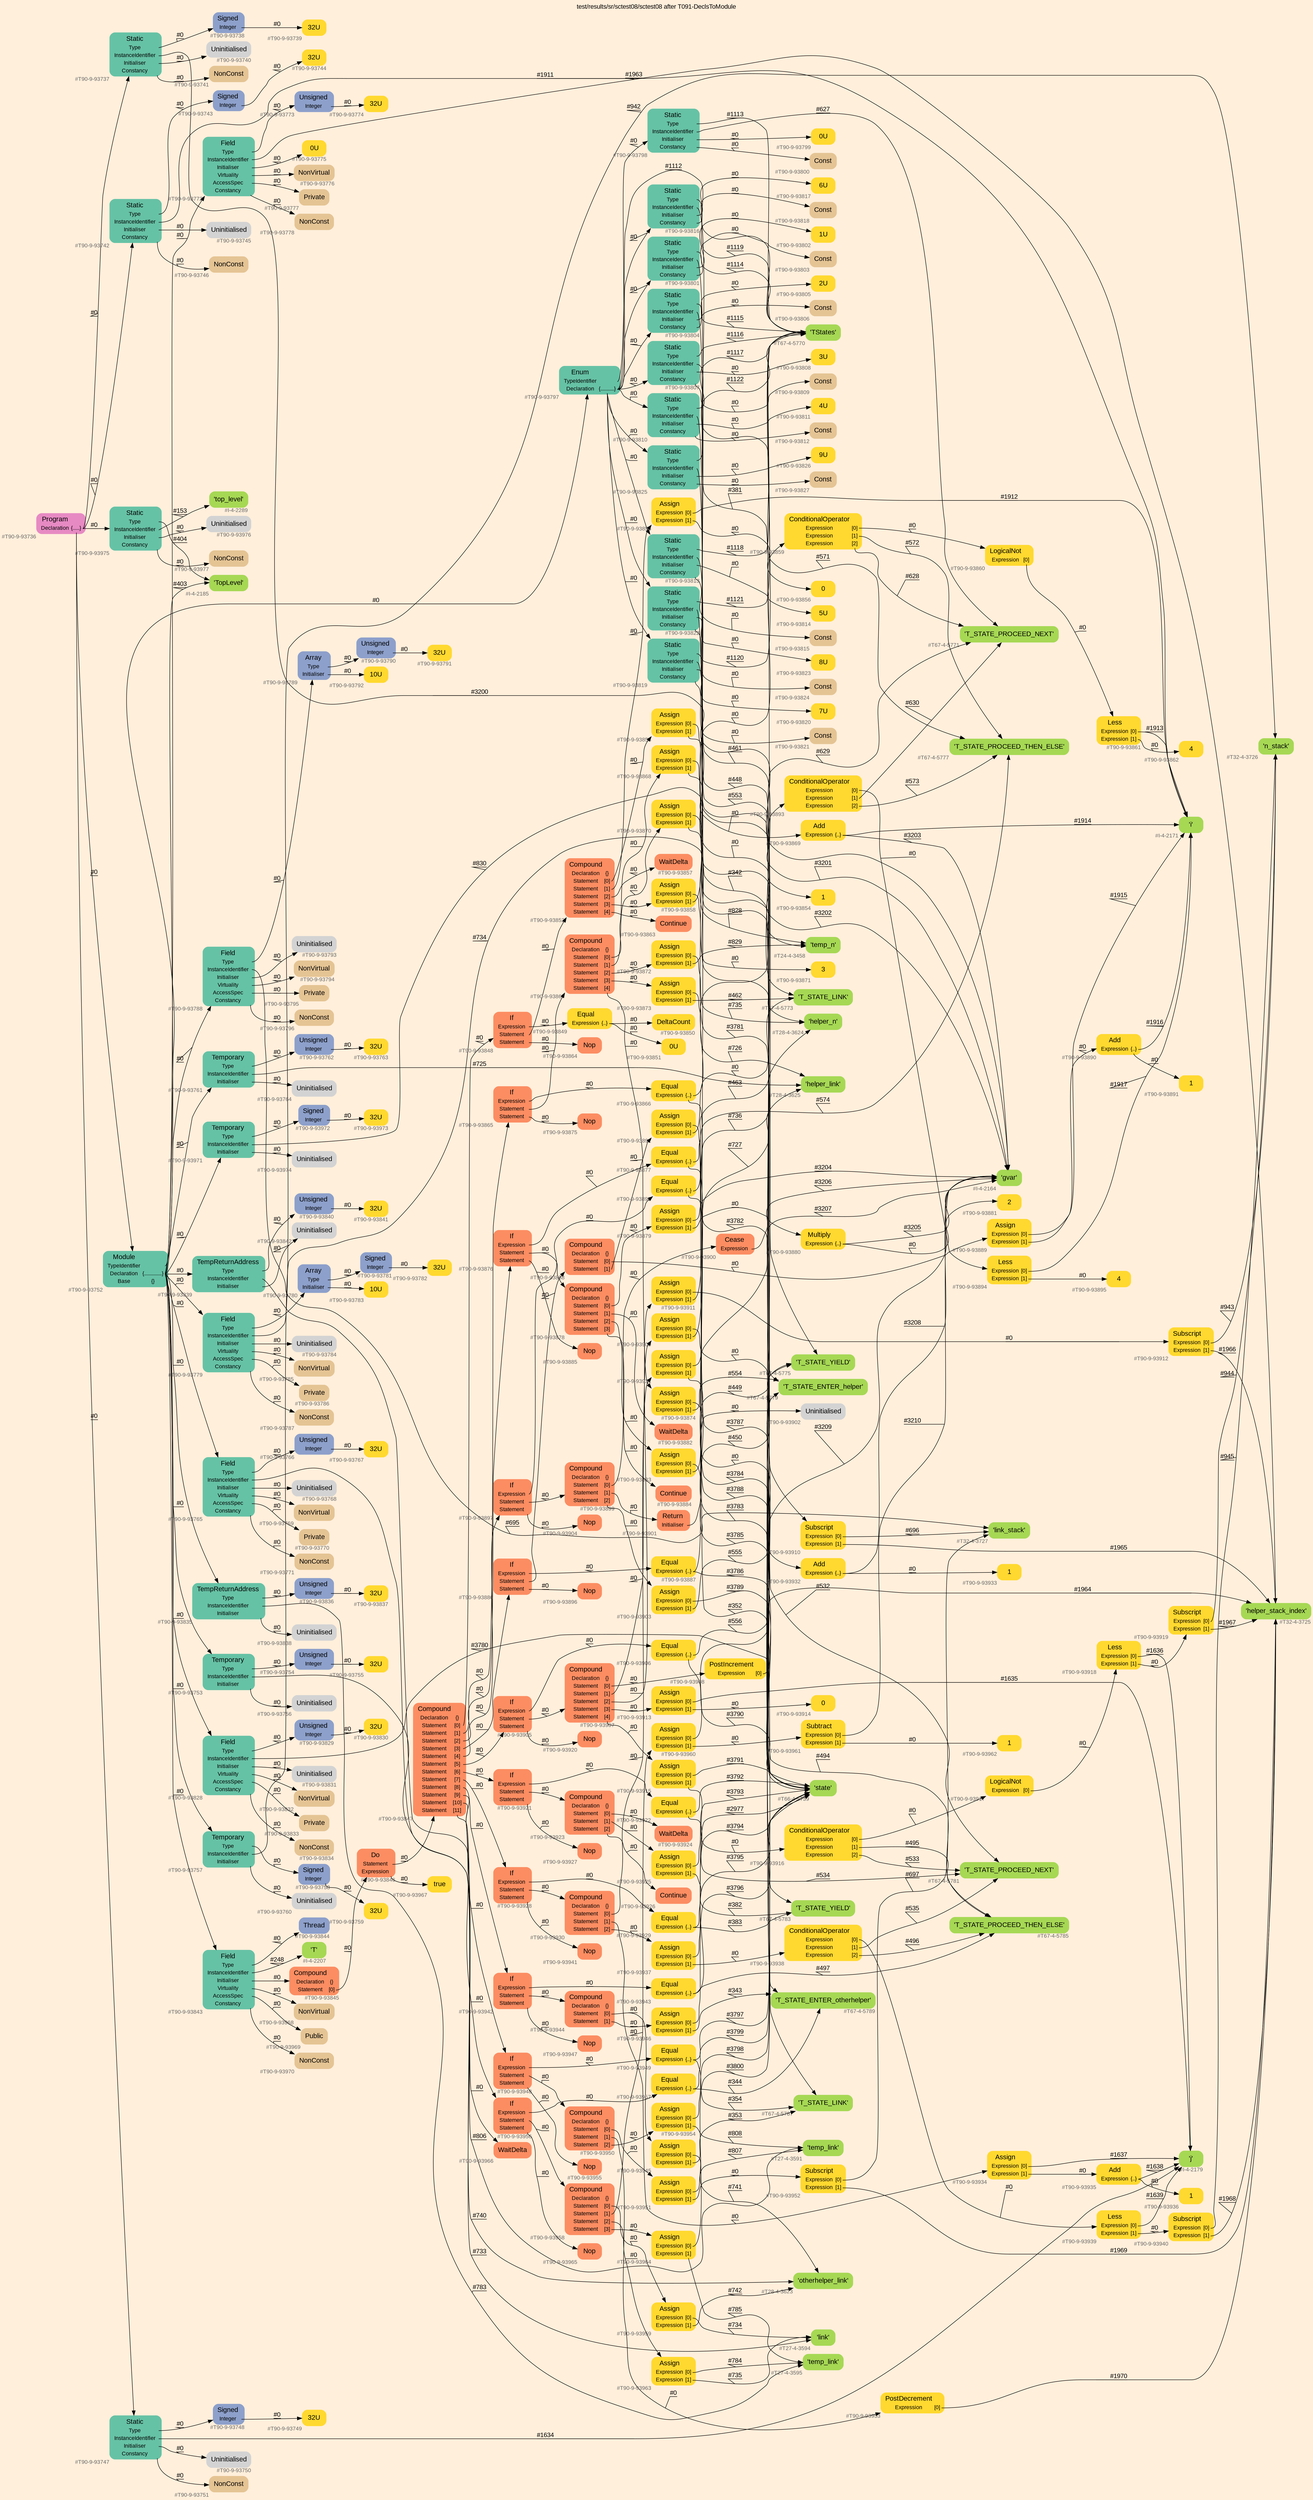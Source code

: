 digraph "test/results/sr/sctest08/sctest08 after T091-DeclsToModule" {
label = "test/results/sr/sctest08/sctest08 after T091-DeclsToModule"
labelloc = t
graph [
    rankdir = "LR"
    ranksep = 0.3
    bgcolor = antiquewhite1
    color = black
    fontcolor = black
    fontname = "Arial"
];
node [
    fontname = "Arial"
];
edge [
    fontname = "Arial"
];

// -------------------- node figure --------------------
// -------- block #T90-9-93736 ----------
"#T90-9-93736" [
    fillcolor = "/set28/4"
    xlabel = "#T90-9-93736"
    fontsize = "12"
    fontcolor = grey40
    shape = "plaintext"
    label = <<TABLE BORDER="0" CELLBORDER="0" CELLSPACING="0">
     <TR><TD><FONT COLOR="black" POINT-SIZE="15">Program</FONT></TD></TR>
     <TR><TD><FONT COLOR="black" POINT-SIZE="12">Declaration</FONT></TD><TD PORT="port0"><FONT COLOR="black" POINT-SIZE="12">{.....}</FONT></TD></TR>
    </TABLE>>
    style = "rounded,filled"
];

// -------- block #T90-9-93737 ----------
"#T90-9-93737" [
    fillcolor = "/set28/1"
    xlabel = "#T90-9-93737"
    fontsize = "12"
    fontcolor = grey40
    shape = "plaintext"
    label = <<TABLE BORDER="0" CELLBORDER="0" CELLSPACING="0">
     <TR><TD><FONT COLOR="black" POINT-SIZE="15">Static</FONT></TD></TR>
     <TR><TD><FONT COLOR="black" POINT-SIZE="12">Type</FONT></TD><TD PORT="port0"></TD></TR>
     <TR><TD><FONT COLOR="black" POINT-SIZE="12">InstanceIdentifier</FONT></TD><TD PORT="port1"></TD></TR>
     <TR><TD><FONT COLOR="black" POINT-SIZE="12">Initialiser</FONT></TD><TD PORT="port2"></TD></TR>
     <TR><TD><FONT COLOR="black" POINT-SIZE="12">Constancy</FONT></TD><TD PORT="port3"></TD></TR>
    </TABLE>>
    style = "rounded,filled"
];

// -------- block #T90-9-93738 ----------
"#T90-9-93738" [
    fillcolor = "/set28/3"
    xlabel = "#T90-9-93738"
    fontsize = "12"
    fontcolor = grey40
    shape = "plaintext"
    label = <<TABLE BORDER="0" CELLBORDER="0" CELLSPACING="0">
     <TR><TD><FONT COLOR="black" POINT-SIZE="15">Signed</FONT></TD></TR>
     <TR><TD><FONT COLOR="black" POINT-SIZE="12">Integer</FONT></TD><TD PORT="port0"></TD></TR>
    </TABLE>>
    style = "rounded,filled"
];

// -------- block #T90-9-93739 ----------
"#T90-9-93739" [
    fillcolor = "/set28/6"
    xlabel = "#T90-9-93739"
    fontsize = "12"
    fontcolor = grey40
    shape = "plaintext"
    label = <<TABLE BORDER="0" CELLBORDER="0" CELLSPACING="0">
     <TR><TD><FONT COLOR="black" POINT-SIZE="15">32U</FONT></TD></TR>
    </TABLE>>
    style = "rounded,filled"
];

// -------- block #I-4-2164 ----------
"#I-4-2164" [
    fillcolor = "/set28/5"
    xlabel = "#I-4-2164"
    fontsize = "12"
    fontcolor = grey40
    shape = "plaintext"
    label = <<TABLE BORDER="0" CELLBORDER="0" CELLSPACING="0">
     <TR><TD><FONT COLOR="black" POINT-SIZE="15">'gvar'</FONT></TD></TR>
    </TABLE>>
    style = "rounded,filled"
];

// -------- block #T90-9-93740 ----------
"#T90-9-93740" [
    xlabel = "#T90-9-93740"
    fontsize = "12"
    fontcolor = grey40
    shape = "plaintext"
    label = <<TABLE BORDER="0" CELLBORDER="0" CELLSPACING="0">
     <TR><TD><FONT COLOR="black" POINT-SIZE="15">Uninitialised</FONT></TD></TR>
    </TABLE>>
    style = "rounded,filled"
];

// -------- block #T90-9-93741 ----------
"#T90-9-93741" [
    fillcolor = "/set28/7"
    xlabel = "#T90-9-93741"
    fontsize = "12"
    fontcolor = grey40
    shape = "plaintext"
    label = <<TABLE BORDER="0" CELLBORDER="0" CELLSPACING="0">
     <TR><TD><FONT COLOR="black" POINT-SIZE="15">NonConst</FONT></TD></TR>
    </TABLE>>
    style = "rounded,filled"
];

// -------- block #T90-9-93742 ----------
"#T90-9-93742" [
    fillcolor = "/set28/1"
    xlabel = "#T90-9-93742"
    fontsize = "12"
    fontcolor = grey40
    shape = "plaintext"
    label = <<TABLE BORDER="0" CELLBORDER="0" CELLSPACING="0">
     <TR><TD><FONT COLOR="black" POINT-SIZE="15">Static</FONT></TD></TR>
     <TR><TD><FONT COLOR="black" POINT-SIZE="12">Type</FONT></TD><TD PORT="port0"></TD></TR>
     <TR><TD><FONT COLOR="black" POINT-SIZE="12">InstanceIdentifier</FONT></TD><TD PORT="port1"></TD></TR>
     <TR><TD><FONT COLOR="black" POINT-SIZE="12">Initialiser</FONT></TD><TD PORT="port2"></TD></TR>
     <TR><TD><FONT COLOR="black" POINT-SIZE="12">Constancy</FONT></TD><TD PORT="port3"></TD></TR>
    </TABLE>>
    style = "rounded,filled"
];

// -------- block #T90-9-93743 ----------
"#T90-9-93743" [
    fillcolor = "/set28/3"
    xlabel = "#T90-9-93743"
    fontsize = "12"
    fontcolor = grey40
    shape = "plaintext"
    label = <<TABLE BORDER="0" CELLBORDER="0" CELLSPACING="0">
     <TR><TD><FONT COLOR="black" POINT-SIZE="15">Signed</FONT></TD></TR>
     <TR><TD><FONT COLOR="black" POINT-SIZE="12">Integer</FONT></TD><TD PORT="port0"></TD></TR>
    </TABLE>>
    style = "rounded,filled"
];

// -------- block #T90-9-93744 ----------
"#T90-9-93744" [
    fillcolor = "/set28/6"
    xlabel = "#T90-9-93744"
    fontsize = "12"
    fontcolor = grey40
    shape = "plaintext"
    label = <<TABLE BORDER="0" CELLBORDER="0" CELLSPACING="0">
     <TR><TD><FONT COLOR="black" POINT-SIZE="15">32U</FONT></TD></TR>
    </TABLE>>
    style = "rounded,filled"
];

// -------- block #I-4-2171 ----------
"#I-4-2171" [
    fillcolor = "/set28/5"
    xlabel = "#I-4-2171"
    fontsize = "12"
    fontcolor = grey40
    shape = "plaintext"
    label = <<TABLE BORDER="0" CELLBORDER="0" CELLSPACING="0">
     <TR><TD><FONT COLOR="black" POINT-SIZE="15">'i'</FONT></TD></TR>
    </TABLE>>
    style = "rounded,filled"
];

// -------- block #T90-9-93745 ----------
"#T90-9-93745" [
    xlabel = "#T90-9-93745"
    fontsize = "12"
    fontcolor = grey40
    shape = "plaintext"
    label = <<TABLE BORDER="0" CELLBORDER="0" CELLSPACING="0">
     <TR><TD><FONT COLOR="black" POINT-SIZE="15">Uninitialised</FONT></TD></TR>
    </TABLE>>
    style = "rounded,filled"
];

// -------- block #T90-9-93746 ----------
"#T90-9-93746" [
    fillcolor = "/set28/7"
    xlabel = "#T90-9-93746"
    fontsize = "12"
    fontcolor = grey40
    shape = "plaintext"
    label = <<TABLE BORDER="0" CELLBORDER="0" CELLSPACING="0">
     <TR><TD><FONT COLOR="black" POINT-SIZE="15">NonConst</FONT></TD></TR>
    </TABLE>>
    style = "rounded,filled"
];

// -------- block #T90-9-93747 ----------
"#T90-9-93747" [
    fillcolor = "/set28/1"
    xlabel = "#T90-9-93747"
    fontsize = "12"
    fontcolor = grey40
    shape = "plaintext"
    label = <<TABLE BORDER="0" CELLBORDER="0" CELLSPACING="0">
     <TR><TD><FONT COLOR="black" POINT-SIZE="15">Static</FONT></TD></TR>
     <TR><TD><FONT COLOR="black" POINT-SIZE="12">Type</FONT></TD><TD PORT="port0"></TD></TR>
     <TR><TD><FONT COLOR="black" POINT-SIZE="12">InstanceIdentifier</FONT></TD><TD PORT="port1"></TD></TR>
     <TR><TD><FONT COLOR="black" POINT-SIZE="12">Initialiser</FONT></TD><TD PORT="port2"></TD></TR>
     <TR><TD><FONT COLOR="black" POINT-SIZE="12">Constancy</FONT></TD><TD PORT="port3"></TD></TR>
    </TABLE>>
    style = "rounded,filled"
];

// -------- block #T90-9-93748 ----------
"#T90-9-93748" [
    fillcolor = "/set28/3"
    xlabel = "#T90-9-93748"
    fontsize = "12"
    fontcolor = grey40
    shape = "plaintext"
    label = <<TABLE BORDER="0" CELLBORDER="0" CELLSPACING="0">
     <TR><TD><FONT COLOR="black" POINT-SIZE="15">Signed</FONT></TD></TR>
     <TR><TD><FONT COLOR="black" POINT-SIZE="12">Integer</FONT></TD><TD PORT="port0"></TD></TR>
    </TABLE>>
    style = "rounded,filled"
];

// -------- block #T90-9-93749 ----------
"#T90-9-93749" [
    fillcolor = "/set28/6"
    xlabel = "#T90-9-93749"
    fontsize = "12"
    fontcolor = grey40
    shape = "plaintext"
    label = <<TABLE BORDER="0" CELLBORDER="0" CELLSPACING="0">
     <TR><TD><FONT COLOR="black" POINT-SIZE="15">32U</FONT></TD></TR>
    </TABLE>>
    style = "rounded,filled"
];

// -------- block #I-4-2179 ----------
"#I-4-2179" [
    fillcolor = "/set28/5"
    xlabel = "#I-4-2179"
    fontsize = "12"
    fontcolor = grey40
    shape = "plaintext"
    label = <<TABLE BORDER="0" CELLBORDER="0" CELLSPACING="0">
     <TR><TD><FONT COLOR="black" POINT-SIZE="15">'j'</FONT></TD></TR>
    </TABLE>>
    style = "rounded,filled"
];

// -------- block #T90-9-93750 ----------
"#T90-9-93750" [
    xlabel = "#T90-9-93750"
    fontsize = "12"
    fontcolor = grey40
    shape = "plaintext"
    label = <<TABLE BORDER="0" CELLBORDER="0" CELLSPACING="0">
     <TR><TD><FONT COLOR="black" POINT-SIZE="15">Uninitialised</FONT></TD></TR>
    </TABLE>>
    style = "rounded,filled"
];

// -------- block #T90-9-93751 ----------
"#T90-9-93751" [
    fillcolor = "/set28/7"
    xlabel = "#T90-9-93751"
    fontsize = "12"
    fontcolor = grey40
    shape = "plaintext"
    label = <<TABLE BORDER="0" CELLBORDER="0" CELLSPACING="0">
     <TR><TD><FONT COLOR="black" POINT-SIZE="15">NonConst</FONT></TD></TR>
    </TABLE>>
    style = "rounded,filled"
];

// -------- block #T90-9-93752 ----------
"#T90-9-93752" [
    fillcolor = "/set28/1"
    xlabel = "#T90-9-93752"
    fontsize = "12"
    fontcolor = grey40
    shape = "plaintext"
    label = <<TABLE BORDER="0" CELLBORDER="0" CELLSPACING="0">
     <TR><TD><FONT COLOR="black" POINT-SIZE="15">Module</FONT></TD></TR>
     <TR><TD><FONT COLOR="black" POINT-SIZE="12">TypeIdentifier</FONT></TD><TD PORT="port0"></TD></TR>
     <TR><TD><FONT COLOR="black" POINT-SIZE="12">Declaration</FONT></TD><TD PORT="port1"><FONT COLOR="black" POINT-SIZE="12">{.............}</FONT></TD></TR>
     <TR><TD><FONT COLOR="black" POINT-SIZE="12">Base</FONT></TD><TD PORT="port2"><FONT COLOR="black" POINT-SIZE="12">{}</FONT></TD></TR>
    </TABLE>>
    style = "rounded,filled"
];

// -------- block #I-4-2185 ----------
"#I-4-2185" [
    fillcolor = "/set28/5"
    xlabel = "#I-4-2185"
    fontsize = "12"
    fontcolor = grey40
    shape = "plaintext"
    label = <<TABLE BORDER="0" CELLBORDER="0" CELLSPACING="0">
     <TR><TD><FONT COLOR="black" POINT-SIZE="15">'TopLevel'</FONT></TD></TR>
    </TABLE>>
    style = "rounded,filled"
];

// -------- block #T90-9-93753 ----------
"#T90-9-93753" [
    fillcolor = "/set28/1"
    xlabel = "#T90-9-93753"
    fontsize = "12"
    fontcolor = grey40
    shape = "plaintext"
    label = <<TABLE BORDER="0" CELLBORDER="0" CELLSPACING="0">
     <TR><TD><FONT COLOR="black" POINT-SIZE="15">Temporary</FONT></TD></TR>
     <TR><TD><FONT COLOR="black" POINT-SIZE="12">Type</FONT></TD><TD PORT="port0"></TD></TR>
     <TR><TD><FONT COLOR="black" POINT-SIZE="12">InstanceIdentifier</FONT></TD><TD PORT="port1"></TD></TR>
     <TR><TD><FONT COLOR="black" POINT-SIZE="12">Initialiser</FONT></TD><TD PORT="port2"></TD></TR>
    </TABLE>>
    style = "rounded,filled"
];

// -------- block #T90-9-93754 ----------
"#T90-9-93754" [
    fillcolor = "/set28/3"
    xlabel = "#T90-9-93754"
    fontsize = "12"
    fontcolor = grey40
    shape = "plaintext"
    label = <<TABLE BORDER="0" CELLBORDER="0" CELLSPACING="0">
     <TR><TD><FONT COLOR="black" POINT-SIZE="15">Unsigned</FONT></TD></TR>
     <TR><TD><FONT COLOR="black" POINT-SIZE="12">Integer</FONT></TD><TD PORT="port0"></TD></TR>
    </TABLE>>
    style = "rounded,filled"
];

// -------- block #T90-9-93755 ----------
"#T90-9-93755" [
    fillcolor = "/set28/6"
    xlabel = "#T90-9-93755"
    fontsize = "12"
    fontcolor = grey40
    shape = "plaintext"
    label = <<TABLE BORDER="0" CELLBORDER="0" CELLSPACING="0">
     <TR><TD><FONT COLOR="black" POINT-SIZE="15">32U</FONT></TD></TR>
    </TABLE>>
    style = "rounded,filled"
];

// -------- block #T28-4-3623 ----------
"#T28-4-3623" [
    fillcolor = "/set28/5"
    xlabel = "#T28-4-3623"
    fontsize = "12"
    fontcolor = grey40
    shape = "plaintext"
    label = <<TABLE BORDER="0" CELLBORDER="0" CELLSPACING="0">
     <TR><TD><FONT COLOR="black" POINT-SIZE="15">'otherhelper_link'</FONT></TD></TR>
    </TABLE>>
    style = "rounded,filled"
];

// -------- block #T90-9-93756 ----------
"#T90-9-93756" [
    xlabel = "#T90-9-93756"
    fontsize = "12"
    fontcolor = grey40
    shape = "plaintext"
    label = <<TABLE BORDER="0" CELLBORDER="0" CELLSPACING="0">
     <TR><TD><FONT COLOR="black" POINT-SIZE="15">Uninitialised</FONT></TD></TR>
    </TABLE>>
    style = "rounded,filled"
];

// -------- block #T90-9-93757 ----------
"#T90-9-93757" [
    fillcolor = "/set28/1"
    xlabel = "#T90-9-93757"
    fontsize = "12"
    fontcolor = grey40
    shape = "plaintext"
    label = <<TABLE BORDER="0" CELLBORDER="0" CELLSPACING="0">
     <TR><TD><FONT COLOR="black" POINT-SIZE="15">Temporary</FONT></TD></TR>
     <TR><TD><FONT COLOR="black" POINT-SIZE="12">Type</FONT></TD><TD PORT="port0"></TD></TR>
     <TR><TD><FONT COLOR="black" POINT-SIZE="12">InstanceIdentifier</FONT></TD><TD PORT="port1"></TD></TR>
     <TR><TD><FONT COLOR="black" POINT-SIZE="12">Initialiser</FONT></TD><TD PORT="port2"></TD></TR>
    </TABLE>>
    style = "rounded,filled"
];

// -------- block #T90-9-93758 ----------
"#T90-9-93758" [
    fillcolor = "/set28/3"
    xlabel = "#T90-9-93758"
    fontsize = "12"
    fontcolor = grey40
    shape = "plaintext"
    label = <<TABLE BORDER="0" CELLBORDER="0" CELLSPACING="0">
     <TR><TD><FONT COLOR="black" POINT-SIZE="15">Signed</FONT></TD></TR>
     <TR><TD><FONT COLOR="black" POINT-SIZE="12">Integer</FONT></TD><TD PORT="port0"></TD></TR>
    </TABLE>>
    style = "rounded,filled"
];

// -------- block #T90-9-93759 ----------
"#T90-9-93759" [
    fillcolor = "/set28/6"
    xlabel = "#T90-9-93759"
    fontsize = "12"
    fontcolor = grey40
    shape = "plaintext"
    label = <<TABLE BORDER="0" CELLBORDER="0" CELLSPACING="0">
     <TR><TD><FONT COLOR="black" POINT-SIZE="15">32U</FONT></TD></TR>
    </TABLE>>
    style = "rounded,filled"
];

// -------- block #T28-4-3624 ----------
"#T28-4-3624" [
    fillcolor = "/set28/5"
    xlabel = "#T28-4-3624"
    fontsize = "12"
    fontcolor = grey40
    shape = "plaintext"
    label = <<TABLE BORDER="0" CELLBORDER="0" CELLSPACING="0">
     <TR><TD><FONT COLOR="black" POINT-SIZE="15">'helper_n'</FONT></TD></TR>
    </TABLE>>
    style = "rounded,filled"
];

// -------- block #T90-9-93760 ----------
"#T90-9-93760" [
    xlabel = "#T90-9-93760"
    fontsize = "12"
    fontcolor = grey40
    shape = "plaintext"
    label = <<TABLE BORDER="0" CELLBORDER="0" CELLSPACING="0">
     <TR><TD><FONT COLOR="black" POINT-SIZE="15">Uninitialised</FONT></TD></TR>
    </TABLE>>
    style = "rounded,filled"
];

// -------- block #T90-9-93761 ----------
"#T90-9-93761" [
    fillcolor = "/set28/1"
    xlabel = "#T90-9-93761"
    fontsize = "12"
    fontcolor = grey40
    shape = "plaintext"
    label = <<TABLE BORDER="0" CELLBORDER="0" CELLSPACING="0">
     <TR><TD><FONT COLOR="black" POINT-SIZE="15">Temporary</FONT></TD></TR>
     <TR><TD><FONT COLOR="black" POINT-SIZE="12">Type</FONT></TD><TD PORT="port0"></TD></TR>
     <TR><TD><FONT COLOR="black" POINT-SIZE="12">InstanceIdentifier</FONT></TD><TD PORT="port1"></TD></TR>
     <TR><TD><FONT COLOR="black" POINT-SIZE="12">Initialiser</FONT></TD><TD PORT="port2"></TD></TR>
    </TABLE>>
    style = "rounded,filled"
];

// -------- block #T90-9-93762 ----------
"#T90-9-93762" [
    fillcolor = "/set28/3"
    xlabel = "#T90-9-93762"
    fontsize = "12"
    fontcolor = grey40
    shape = "plaintext"
    label = <<TABLE BORDER="0" CELLBORDER="0" CELLSPACING="0">
     <TR><TD><FONT COLOR="black" POINT-SIZE="15">Unsigned</FONT></TD></TR>
     <TR><TD><FONT COLOR="black" POINT-SIZE="12">Integer</FONT></TD><TD PORT="port0"></TD></TR>
    </TABLE>>
    style = "rounded,filled"
];

// -------- block #T90-9-93763 ----------
"#T90-9-93763" [
    fillcolor = "/set28/6"
    xlabel = "#T90-9-93763"
    fontsize = "12"
    fontcolor = grey40
    shape = "plaintext"
    label = <<TABLE BORDER="0" CELLBORDER="0" CELLSPACING="0">
     <TR><TD><FONT COLOR="black" POINT-SIZE="15">32U</FONT></TD></TR>
    </TABLE>>
    style = "rounded,filled"
];

// -------- block #T28-4-3625 ----------
"#T28-4-3625" [
    fillcolor = "/set28/5"
    xlabel = "#T28-4-3625"
    fontsize = "12"
    fontcolor = grey40
    shape = "plaintext"
    label = <<TABLE BORDER="0" CELLBORDER="0" CELLSPACING="0">
     <TR><TD><FONT COLOR="black" POINT-SIZE="15">'helper_link'</FONT></TD></TR>
    </TABLE>>
    style = "rounded,filled"
];

// -------- block #T90-9-93764 ----------
"#T90-9-93764" [
    xlabel = "#T90-9-93764"
    fontsize = "12"
    fontcolor = grey40
    shape = "plaintext"
    label = <<TABLE BORDER="0" CELLBORDER="0" CELLSPACING="0">
     <TR><TD><FONT COLOR="black" POINT-SIZE="15">Uninitialised</FONT></TD></TR>
    </TABLE>>
    style = "rounded,filled"
];

// -------- block #T90-9-93765 ----------
"#T90-9-93765" [
    fillcolor = "/set28/1"
    xlabel = "#T90-9-93765"
    fontsize = "12"
    fontcolor = grey40
    shape = "plaintext"
    label = <<TABLE BORDER="0" CELLBORDER="0" CELLSPACING="0">
     <TR><TD><FONT COLOR="black" POINT-SIZE="15">Field</FONT></TD></TR>
     <TR><TD><FONT COLOR="black" POINT-SIZE="12">Type</FONT></TD><TD PORT="port0"></TD></TR>
     <TR><TD><FONT COLOR="black" POINT-SIZE="12">InstanceIdentifier</FONT></TD><TD PORT="port1"></TD></TR>
     <TR><TD><FONT COLOR="black" POINT-SIZE="12">Initialiser</FONT></TD><TD PORT="port2"></TD></TR>
     <TR><TD><FONT COLOR="black" POINT-SIZE="12">Virtuality</FONT></TD><TD PORT="port3"></TD></TR>
     <TR><TD><FONT COLOR="black" POINT-SIZE="12">AccessSpec</FONT></TD><TD PORT="port4"></TD></TR>
     <TR><TD><FONT COLOR="black" POINT-SIZE="12">Constancy</FONT></TD><TD PORT="port5"></TD></TR>
    </TABLE>>
    style = "rounded,filled"
];

// -------- block #T90-9-93766 ----------
"#T90-9-93766" [
    fillcolor = "/set28/3"
    xlabel = "#T90-9-93766"
    fontsize = "12"
    fontcolor = grey40
    shape = "plaintext"
    label = <<TABLE BORDER="0" CELLBORDER="0" CELLSPACING="0">
     <TR><TD><FONT COLOR="black" POINT-SIZE="15">Unsigned</FONT></TD></TR>
     <TR><TD><FONT COLOR="black" POINT-SIZE="12">Integer</FONT></TD><TD PORT="port0"></TD></TR>
    </TABLE>>
    style = "rounded,filled"
];

// -------- block #T90-9-93767 ----------
"#T90-9-93767" [
    fillcolor = "/set28/6"
    xlabel = "#T90-9-93767"
    fontsize = "12"
    fontcolor = grey40
    shape = "plaintext"
    label = <<TABLE BORDER="0" CELLBORDER="0" CELLSPACING="0">
     <TR><TD><FONT COLOR="black" POINT-SIZE="15">32U</FONT></TD></TR>
    </TABLE>>
    style = "rounded,filled"
];

// -------- block #T27-4-3594 ----------
"#T27-4-3594" [
    fillcolor = "/set28/5"
    xlabel = "#T27-4-3594"
    fontsize = "12"
    fontcolor = grey40
    shape = "plaintext"
    label = <<TABLE BORDER="0" CELLBORDER="0" CELLSPACING="0">
     <TR><TD><FONT COLOR="black" POINT-SIZE="15">'link'</FONT></TD></TR>
    </TABLE>>
    style = "rounded,filled"
];

// -------- block #T90-9-93768 ----------
"#T90-9-93768" [
    xlabel = "#T90-9-93768"
    fontsize = "12"
    fontcolor = grey40
    shape = "plaintext"
    label = <<TABLE BORDER="0" CELLBORDER="0" CELLSPACING="0">
     <TR><TD><FONT COLOR="black" POINT-SIZE="15">Uninitialised</FONT></TD></TR>
    </TABLE>>
    style = "rounded,filled"
];

// -------- block #T90-9-93769 ----------
"#T90-9-93769" [
    fillcolor = "/set28/7"
    xlabel = "#T90-9-93769"
    fontsize = "12"
    fontcolor = grey40
    shape = "plaintext"
    label = <<TABLE BORDER="0" CELLBORDER="0" CELLSPACING="0">
     <TR><TD><FONT COLOR="black" POINT-SIZE="15">NonVirtual</FONT></TD></TR>
    </TABLE>>
    style = "rounded,filled"
];

// -------- block #T90-9-93770 ----------
"#T90-9-93770" [
    fillcolor = "/set28/7"
    xlabel = "#T90-9-93770"
    fontsize = "12"
    fontcolor = grey40
    shape = "plaintext"
    label = <<TABLE BORDER="0" CELLBORDER="0" CELLSPACING="0">
     <TR><TD><FONT COLOR="black" POINT-SIZE="15">Private</FONT></TD></TR>
    </TABLE>>
    style = "rounded,filled"
];

// -------- block #T90-9-93771 ----------
"#T90-9-93771" [
    fillcolor = "/set28/7"
    xlabel = "#T90-9-93771"
    fontsize = "12"
    fontcolor = grey40
    shape = "plaintext"
    label = <<TABLE BORDER="0" CELLBORDER="0" CELLSPACING="0">
     <TR><TD><FONT COLOR="black" POINT-SIZE="15">NonConst</FONT></TD></TR>
    </TABLE>>
    style = "rounded,filled"
];

// -------- block #T90-9-93772 ----------
"#T90-9-93772" [
    fillcolor = "/set28/1"
    xlabel = "#T90-9-93772"
    fontsize = "12"
    fontcolor = grey40
    shape = "plaintext"
    label = <<TABLE BORDER="0" CELLBORDER="0" CELLSPACING="0">
     <TR><TD><FONT COLOR="black" POINT-SIZE="15">Field</FONT></TD></TR>
     <TR><TD><FONT COLOR="black" POINT-SIZE="12">Type</FONT></TD><TD PORT="port0"></TD></TR>
     <TR><TD><FONT COLOR="black" POINT-SIZE="12">InstanceIdentifier</FONT></TD><TD PORT="port1"></TD></TR>
     <TR><TD><FONT COLOR="black" POINT-SIZE="12">Initialiser</FONT></TD><TD PORT="port2"></TD></TR>
     <TR><TD><FONT COLOR="black" POINT-SIZE="12">Virtuality</FONT></TD><TD PORT="port3"></TD></TR>
     <TR><TD><FONT COLOR="black" POINT-SIZE="12">AccessSpec</FONT></TD><TD PORT="port4"></TD></TR>
     <TR><TD><FONT COLOR="black" POINT-SIZE="12">Constancy</FONT></TD><TD PORT="port5"></TD></TR>
    </TABLE>>
    style = "rounded,filled"
];

// -------- block #T90-9-93773 ----------
"#T90-9-93773" [
    fillcolor = "/set28/3"
    xlabel = "#T90-9-93773"
    fontsize = "12"
    fontcolor = grey40
    shape = "plaintext"
    label = <<TABLE BORDER="0" CELLBORDER="0" CELLSPACING="0">
     <TR><TD><FONT COLOR="black" POINT-SIZE="15">Unsigned</FONT></TD></TR>
     <TR><TD><FONT COLOR="black" POINT-SIZE="12">Integer</FONT></TD><TD PORT="port0"></TD></TR>
    </TABLE>>
    style = "rounded,filled"
];

// -------- block #T90-9-93774 ----------
"#T90-9-93774" [
    fillcolor = "/set28/6"
    xlabel = "#T90-9-93774"
    fontsize = "12"
    fontcolor = grey40
    shape = "plaintext"
    label = <<TABLE BORDER="0" CELLBORDER="0" CELLSPACING="0">
     <TR><TD><FONT COLOR="black" POINT-SIZE="15">32U</FONT></TD></TR>
    </TABLE>>
    style = "rounded,filled"
];

// -------- block #T32-4-3725 ----------
"#T32-4-3725" [
    fillcolor = "/set28/5"
    xlabel = "#T32-4-3725"
    fontsize = "12"
    fontcolor = grey40
    shape = "plaintext"
    label = <<TABLE BORDER="0" CELLBORDER="0" CELLSPACING="0">
     <TR><TD><FONT COLOR="black" POINT-SIZE="15">'helper_stack_index'</FONT></TD></TR>
    </TABLE>>
    style = "rounded,filled"
];

// -------- block #T90-9-93775 ----------
"#T90-9-93775" [
    fillcolor = "/set28/6"
    xlabel = "#T90-9-93775"
    fontsize = "12"
    fontcolor = grey40
    shape = "plaintext"
    label = <<TABLE BORDER="0" CELLBORDER="0" CELLSPACING="0">
     <TR><TD><FONT COLOR="black" POINT-SIZE="15">0U</FONT></TD></TR>
    </TABLE>>
    style = "rounded,filled"
];

// -------- block #T90-9-93776 ----------
"#T90-9-93776" [
    fillcolor = "/set28/7"
    xlabel = "#T90-9-93776"
    fontsize = "12"
    fontcolor = grey40
    shape = "plaintext"
    label = <<TABLE BORDER="0" CELLBORDER="0" CELLSPACING="0">
     <TR><TD><FONT COLOR="black" POINT-SIZE="15">NonVirtual</FONT></TD></TR>
    </TABLE>>
    style = "rounded,filled"
];

// -------- block #T90-9-93777 ----------
"#T90-9-93777" [
    fillcolor = "/set28/7"
    xlabel = "#T90-9-93777"
    fontsize = "12"
    fontcolor = grey40
    shape = "plaintext"
    label = <<TABLE BORDER="0" CELLBORDER="0" CELLSPACING="0">
     <TR><TD><FONT COLOR="black" POINT-SIZE="15">Private</FONT></TD></TR>
    </TABLE>>
    style = "rounded,filled"
];

// -------- block #T90-9-93778 ----------
"#T90-9-93778" [
    fillcolor = "/set28/7"
    xlabel = "#T90-9-93778"
    fontsize = "12"
    fontcolor = grey40
    shape = "plaintext"
    label = <<TABLE BORDER="0" CELLBORDER="0" CELLSPACING="0">
     <TR><TD><FONT COLOR="black" POINT-SIZE="15">NonConst</FONT></TD></TR>
    </TABLE>>
    style = "rounded,filled"
];

// -------- block #T90-9-93779 ----------
"#T90-9-93779" [
    fillcolor = "/set28/1"
    xlabel = "#T90-9-93779"
    fontsize = "12"
    fontcolor = grey40
    shape = "plaintext"
    label = <<TABLE BORDER="0" CELLBORDER="0" CELLSPACING="0">
     <TR><TD><FONT COLOR="black" POINT-SIZE="15">Field</FONT></TD></TR>
     <TR><TD><FONT COLOR="black" POINT-SIZE="12">Type</FONT></TD><TD PORT="port0"></TD></TR>
     <TR><TD><FONT COLOR="black" POINT-SIZE="12">InstanceIdentifier</FONT></TD><TD PORT="port1"></TD></TR>
     <TR><TD><FONT COLOR="black" POINT-SIZE="12">Initialiser</FONT></TD><TD PORT="port2"></TD></TR>
     <TR><TD><FONT COLOR="black" POINT-SIZE="12">Virtuality</FONT></TD><TD PORT="port3"></TD></TR>
     <TR><TD><FONT COLOR="black" POINT-SIZE="12">AccessSpec</FONT></TD><TD PORT="port4"></TD></TR>
     <TR><TD><FONT COLOR="black" POINT-SIZE="12">Constancy</FONT></TD><TD PORT="port5"></TD></TR>
    </TABLE>>
    style = "rounded,filled"
];

// -------- block #T90-9-93780 ----------
"#T90-9-93780" [
    fillcolor = "/set28/3"
    xlabel = "#T90-9-93780"
    fontsize = "12"
    fontcolor = grey40
    shape = "plaintext"
    label = <<TABLE BORDER="0" CELLBORDER="0" CELLSPACING="0">
     <TR><TD><FONT COLOR="black" POINT-SIZE="15">Array</FONT></TD></TR>
     <TR><TD><FONT COLOR="black" POINT-SIZE="12">Type</FONT></TD><TD PORT="port0"></TD></TR>
     <TR><TD><FONT COLOR="black" POINT-SIZE="12">Initialiser</FONT></TD><TD PORT="port1"></TD></TR>
    </TABLE>>
    style = "rounded,filled"
];

// -------- block #T90-9-93781 ----------
"#T90-9-93781" [
    fillcolor = "/set28/3"
    xlabel = "#T90-9-93781"
    fontsize = "12"
    fontcolor = grey40
    shape = "plaintext"
    label = <<TABLE BORDER="0" CELLBORDER="0" CELLSPACING="0">
     <TR><TD><FONT COLOR="black" POINT-SIZE="15">Signed</FONT></TD></TR>
     <TR><TD><FONT COLOR="black" POINT-SIZE="12">Integer</FONT></TD><TD PORT="port0"></TD></TR>
    </TABLE>>
    style = "rounded,filled"
];

// -------- block #T90-9-93782 ----------
"#T90-9-93782" [
    fillcolor = "/set28/6"
    xlabel = "#T90-9-93782"
    fontsize = "12"
    fontcolor = grey40
    shape = "plaintext"
    label = <<TABLE BORDER="0" CELLBORDER="0" CELLSPACING="0">
     <TR><TD><FONT COLOR="black" POINT-SIZE="15">32U</FONT></TD></TR>
    </TABLE>>
    style = "rounded,filled"
];

// -------- block #T90-9-93783 ----------
"#T90-9-93783" [
    fillcolor = "/set28/6"
    xlabel = "#T90-9-93783"
    fontsize = "12"
    fontcolor = grey40
    shape = "plaintext"
    label = <<TABLE BORDER="0" CELLBORDER="0" CELLSPACING="0">
     <TR><TD><FONT COLOR="black" POINT-SIZE="15">10U</FONT></TD></TR>
    </TABLE>>
    style = "rounded,filled"
];

// -------- block #T32-4-3726 ----------
"#T32-4-3726" [
    fillcolor = "/set28/5"
    xlabel = "#T32-4-3726"
    fontsize = "12"
    fontcolor = grey40
    shape = "plaintext"
    label = <<TABLE BORDER="0" CELLBORDER="0" CELLSPACING="0">
     <TR><TD><FONT COLOR="black" POINT-SIZE="15">'n_stack'</FONT></TD></TR>
    </TABLE>>
    style = "rounded,filled"
];

// -------- block #T90-9-93784 ----------
"#T90-9-93784" [
    xlabel = "#T90-9-93784"
    fontsize = "12"
    fontcolor = grey40
    shape = "plaintext"
    label = <<TABLE BORDER="0" CELLBORDER="0" CELLSPACING="0">
     <TR><TD><FONT COLOR="black" POINT-SIZE="15">Uninitialised</FONT></TD></TR>
    </TABLE>>
    style = "rounded,filled"
];

// -------- block #T90-9-93785 ----------
"#T90-9-93785" [
    fillcolor = "/set28/7"
    xlabel = "#T90-9-93785"
    fontsize = "12"
    fontcolor = grey40
    shape = "plaintext"
    label = <<TABLE BORDER="0" CELLBORDER="0" CELLSPACING="0">
     <TR><TD><FONT COLOR="black" POINT-SIZE="15">NonVirtual</FONT></TD></TR>
    </TABLE>>
    style = "rounded,filled"
];

// -------- block #T90-9-93786 ----------
"#T90-9-93786" [
    fillcolor = "/set28/7"
    xlabel = "#T90-9-93786"
    fontsize = "12"
    fontcolor = grey40
    shape = "plaintext"
    label = <<TABLE BORDER="0" CELLBORDER="0" CELLSPACING="0">
     <TR><TD><FONT COLOR="black" POINT-SIZE="15">Private</FONT></TD></TR>
    </TABLE>>
    style = "rounded,filled"
];

// -------- block #T90-9-93787 ----------
"#T90-9-93787" [
    fillcolor = "/set28/7"
    xlabel = "#T90-9-93787"
    fontsize = "12"
    fontcolor = grey40
    shape = "plaintext"
    label = <<TABLE BORDER="0" CELLBORDER="0" CELLSPACING="0">
     <TR><TD><FONT COLOR="black" POINT-SIZE="15">NonConst</FONT></TD></TR>
    </TABLE>>
    style = "rounded,filled"
];

// -------- block #T90-9-93788 ----------
"#T90-9-93788" [
    fillcolor = "/set28/1"
    xlabel = "#T90-9-93788"
    fontsize = "12"
    fontcolor = grey40
    shape = "plaintext"
    label = <<TABLE BORDER="0" CELLBORDER="0" CELLSPACING="0">
     <TR><TD><FONT COLOR="black" POINT-SIZE="15">Field</FONT></TD></TR>
     <TR><TD><FONT COLOR="black" POINT-SIZE="12">Type</FONT></TD><TD PORT="port0"></TD></TR>
     <TR><TD><FONT COLOR="black" POINT-SIZE="12">InstanceIdentifier</FONT></TD><TD PORT="port1"></TD></TR>
     <TR><TD><FONT COLOR="black" POINT-SIZE="12">Initialiser</FONT></TD><TD PORT="port2"></TD></TR>
     <TR><TD><FONT COLOR="black" POINT-SIZE="12">Virtuality</FONT></TD><TD PORT="port3"></TD></TR>
     <TR><TD><FONT COLOR="black" POINT-SIZE="12">AccessSpec</FONT></TD><TD PORT="port4"></TD></TR>
     <TR><TD><FONT COLOR="black" POINT-SIZE="12">Constancy</FONT></TD><TD PORT="port5"></TD></TR>
    </TABLE>>
    style = "rounded,filled"
];

// -------- block #T90-9-93789 ----------
"#T90-9-93789" [
    fillcolor = "/set28/3"
    xlabel = "#T90-9-93789"
    fontsize = "12"
    fontcolor = grey40
    shape = "plaintext"
    label = <<TABLE BORDER="0" CELLBORDER="0" CELLSPACING="0">
     <TR><TD><FONT COLOR="black" POINT-SIZE="15">Array</FONT></TD></TR>
     <TR><TD><FONT COLOR="black" POINT-SIZE="12">Type</FONT></TD><TD PORT="port0"></TD></TR>
     <TR><TD><FONT COLOR="black" POINT-SIZE="12">Initialiser</FONT></TD><TD PORT="port1"></TD></TR>
    </TABLE>>
    style = "rounded,filled"
];

// -------- block #T90-9-93790 ----------
"#T90-9-93790" [
    fillcolor = "/set28/3"
    xlabel = "#T90-9-93790"
    fontsize = "12"
    fontcolor = grey40
    shape = "plaintext"
    label = <<TABLE BORDER="0" CELLBORDER="0" CELLSPACING="0">
     <TR><TD><FONT COLOR="black" POINT-SIZE="15">Unsigned</FONT></TD></TR>
     <TR><TD><FONT COLOR="black" POINT-SIZE="12">Integer</FONT></TD><TD PORT="port0"></TD></TR>
    </TABLE>>
    style = "rounded,filled"
];

// -------- block #T90-9-93791 ----------
"#T90-9-93791" [
    fillcolor = "/set28/6"
    xlabel = "#T90-9-93791"
    fontsize = "12"
    fontcolor = grey40
    shape = "plaintext"
    label = <<TABLE BORDER="0" CELLBORDER="0" CELLSPACING="0">
     <TR><TD><FONT COLOR="black" POINT-SIZE="15">32U</FONT></TD></TR>
    </TABLE>>
    style = "rounded,filled"
];

// -------- block #T90-9-93792 ----------
"#T90-9-93792" [
    fillcolor = "/set28/6"
    xlabel = "#T90-9-93792"
    fontsize = "12"
    fontcolor = grey40
    shape = "plaintext"
    label = <<TABLE BORDER="0" CELLBORDER="0" CELLSPACING="0">
     <TR><TD><FONT COLOR="black" POINT-SIZE="15">10U</FONT></TD></TR>
    </TABLE>>
    style = "rounded,filled"
];

// -------- block #T32-4-3727 ----------
"#T32-4-3727" [
    fillcolor = "/set28/5"
    xlabel = "#T32-4-3727"
    fontsize = "12"
    fontcolor = grey40
    shape = "plaintext"
    label = <<TABLE BORDER="0" CELLBORDER="0" CELLSPACING="0">
     <TR><TD><FONT COLOR="black" POINT-SIZE="15">'link_stack'</FONT></TD></TR>
    </TABLE>>
    style = "rounded,filled"
];

// -------- block #T90-9-93793 ----------
"#T90-9-93793" [
    xlabel = "#T90-9-93793"
    fontsize = "12"
    fontcolor = grey40
    shape = "plaintext"
    label = <<TABLE BORDER="0" CELLBORDER="0" CELLSPACING="0">
     <TR><TD><FONT COLOR="black" POINT-SIZE="15">Uninitialised</FONT></TD></TR>
    </TABLE>>
    style = "rounded,filled"
];

// -------- block #T90-9-93794 ----------
"#T90-9-93794" [
    fillcolor = "/set28/7"
    xlabel = "#T90-9-93794"
    fontsize = "12"
    fontcolor = grey40
    shape = "plaintext"
    label = <<TABLE BORDER="0" CELLBORDER="0" CELLSPACING="0">
     <TR><TD><FONT COLOR="black" POINT-SIZE="15">NonVirtual</FONT></TD></TR>
    </TABLE>>
    style = "rounded,filled"
];

// -------- block #T90-9-93795 ----------
"#T90-9-93795" [
    fillcolor = "/set28/7"
    xlabel = "#T90-9-93795"
    fontsize = "12"
    fontcolor = grey40
    shape = "plaintext"
    label = <<TABLE BORDER="0" CELLBORDER="0" CELLSPACING="0">
     <TR><TD><FONT COLOR="black" POINT-SIZE="15">Private</FONT></TD></TR>
    </TABLE>>
    style = "rounded,filled"
];

// -------- block #T90-9-93796 ----------
"#T90-9-93796" [
    fillcolor = "/set28/7"
    xlabel = "#T90-9-93796"
    fontsize = "12"
    fontcolor = grey40
    shape = "plaintext"
    label = <<TABLE BORDER="0" CELLBORDER="0" CELLSPACING="0">
     <TR><TD><FONT COLOR="black" POINT-SIZE="15">NonConst</FONT></TD></TR>
    </TABLE>>
    style = "rounded,filled"
];

// -------- block #T90-9-93797 ----------
"#T90-9-93797" [
    fillcolor = "/set28/1"
    xlabel = "#T90-9-93797"
    fontsize = "12"
    fontcolor = grey40
    shape = "plaintext"
    label = <<TABLE BORDER="0" CELLBORDER="0" CELLSPACING="0">
     <TR><TD><FONT COLOR="black" POINT-SIZE="15">Enum</FONT></TD></TR>
     <TR><TD><FONT COLOR="black" POINT-SIZE="12">TypeIdentifier</FONT></TD><TD PORT="port0"></TD></TR>
     <TR><TD><FONT COLOR="black" POINT-SIZE="12">Declaration</FONT></TD><TD PORT="port1"><FONT COLOR="black" POINT-SIZE="12">{..........}</FONT></TD></TR>
    </TABLE>>
    style = "rounded,filled"
];

// -------- block #T67-4-5770 ----------
"#T67-4-5770" [
    fillcolor = "/set28/5"
    xlabel = "#T67-4-5770"
    fontsize = "12"
    fontcolor = grey40
    shape = "plaintext"
    label = <<TABLE BORDER="0" CELLBORDER="0" CELLSPACING="0">
     <TR><TD><FONT COLOR="black" POINT-SIZE="15">'TStates'</FONT></TD></TR>
    </TABLE>>
    style = "rounded,filled"
];

// -------- block #T90-9-93798 ----------
"#T90-9-93798" [
    fillcolor = "/set28/1"
    xlabel = "#T90-9-93798"
    fontsize = "12"
    fontcolor = grey40
    shape = "plaintext"
    label = <<TABLE BORDER="0" CELLBORDER="0" CELLSPACING="0">
     <TR><TD><FONT COLOR="black" POINT-SIZE="15">Static</FONT></TD></TR>
     <TR><TD><FONT COLOR="black" POINT-SIZE="12">Type</FONT></TD><TD PORT="port0"></TD></TR>
     <TR><TD><FONT COLOR="black" POINT-SIZE="12">InstanceIdentifier</FONT></TD><TD PORT="port1"></TD></TR>
     <TR><TD><FONT COLOR="black" POINT-SIZE="12">Initialiser</FONT></TD><TD PORT="port2"></TD></TR>
     <TR><TD><FONT COLOR="black" POINT-SIZE="12">Constancy</FONT></TD><TD PORT="port3"></TD></TR>
    </TABLE>>
    style = "rounded,filled"
];

// -------- block #T67-4-5771 ----------
"#T67-4-5771" [
    fillcolor = "/set28/5"
    xlabel = "#T67-4-5771"
    fontsize = "12"
    fontcolor = grey40
    shape = "plaintext"
    label = <<TABLE BORDER="0" CELLBORDER="0" CELLSPACING="0">
     <TR><TD><FONT COLOR="black" POINT-SIZE="15">'T_STATE_PROCEED_NEXT'</FONT></TD></TR>
    </TABLE>>
    style = "rounded,filled"
];

// -------- block #T90-9-93799 ----------
"#T90-9-93799" [
    fillcolor = "/set28/6"
    xlabel = "#T90-9-93799"
    fontsize = "12"
    fontcolor = grey40
    shape = "plaintext"
    label = <<TABLE BORDER="0" CELLBORDER="0" CELLSPACING="0">
     <TR><TD><FONT COLOR="black" POINT-SIZE="15">0U</FONT></TD></TR>
    </TABLE>>
    style = "rounded,filled"
];

// -------- block #T90-9-93800 ----------
"#T90-9-93800" [
    fillcolor = "/set28/7"
    xlabel = "#T90-9-93800"
    fontsize = "12"
    fontcolor = grey40
    shape = "plaintext"
    label = <<TABLE BORDER="0" CELLBORDER="0" CELLSPACING="0">
     <TR><TD><FONT COLOR="black" POINT-SIZE="15">Const</FONT></TD></TR>
    </TABLE>>
    style = "rounded,filled"
];

// -------- block #T90-9-93801 ----------
"#T90-9-93801" [
    fillcolor = "/set28/1"
    xlabel = "#T90-9-93801"
    fontsize = "12"
    fontcolor = grey40
    shape = "plaintext"
    label = <<TABLE BORDER="0" CELLBORDER="0" CELLSPACING="0">
     <TR><TD><FONT COLOR="black" POINT-SIZE="15">Static</FONT></TD></TR>
     <TR><TD><FONT COLOR="black" POINT-SIZE="12">Type</FONT></TD><TD PORT="port0"></TD></TR>
     <TR><TD><FONT COLOR="black" POINT-SIZE="12">InstanceIdentifier</FONT></TD><TD PORT="port1"></TD></TR>
     <TR><TD><FONT COLOR="black" POINT-SIZE="12">Initialiser</FONT></TD><TD PORT="port2"></TD></TR>
     <TR><TD><FONT COLOR="black" POINT-SIZE="12">Constancy</FONT></TD><TD PORT="port3"></TD></TR>
    </TABLE>>
    style = "rounded,filled"
];

// -------- block #T67-4-5773 ----------
"#T67-4-5773" [
    fillcolor = "/set28/5"
    xlabel = "#T67-4-5773"
    fontsize = "12"
    fontcolor = grey40
    shape = "plaintext"
    label = <<TABLE BORDER="0" CELLBORDER="0" CELLSPACING="0">
     <TR><TD><FONT COLOR="black" POINT-SIZE="15">'T_STATE_LINK'</FONT></TD></TR>
    </TABLE>>
    style = "rounded,filled"
];

// -------- block #T90-9-93802 ----------
"#T90-9-93802" [
    fillcolor = "/set28/6"
    xlabel = "#T90-9-93802"
    fontsize = "12"
    fontcolor = grey40
    shape = "plaintext"
    label = <<TABLE BORDER="0" CELLBORDER="0" CELLSPACING="0">
     <TR><TD><FONT COLOR="black" POINT-SIZE="15">1U</FONT></TD></TR>
    </TABLE>>
    style = "rounded,filled"
];

// -------- block #T90-9-93803 ----------
"#T90-9-93803" [
    fillcolor = "/set28/7"
    xlabel = "#T90-9-93803"
    fontsize = "12"
    fontcolor = grey40
    shape = "plaintext"
    label = <<TABLE BORDER="0" CELLBORDER="0" CELLSPACING="0">
     <TR><TD><FONT COLOR="black" POINT-SIZE="15">Const</FONT></TD></TR>
    </TABLE>>
    style = "rounded,filled"
];

// -------- block #T90-9-93804 ----------
"#T90-9-93804" [
    fillcolor = "/set28/1"
    xlabel = "#T90-9-93804"
    fontsize = "12"
    fontcolor = grey40
    shape = "plaintext"
    label = <<TABLE BORDER="0" CELLBORDER="0" CELLSPACING="0">
     <TR><TD><FONT COLOR="black" POINT-SIZE="15">Static</FONT></TD></TR>
     <TR><TD><FONT COLOR="black" POINT-SIZE="12">Type</FONT></TD><TD PORT="port0"></TD></TR>
     <TR><TD><FONT COLOR="black" POINT-SIZE="12">InstanceIdentifier</FONT></TD><TD PORT="port1"></TD></TR>
     <TR><TD><FONT COLOR="black" POINT-SIZE="12">Initialiser</FONT></TD><TD PORT="port2"></TD></TR>
     <TR><TD><FONT COLOR="black" POINT-SIZE="12">Constancy</FONT></TD><TD PORT="port3"></TD></TR>
    </TABLE>>
    style = "rounded,filled"
];

// -------- block #T67-4-5775 ----------
"#T67-4-5775" [
    fillcolor = "/set28/5"
    xlabel = "#T67-4-5775"
    fontsize = "12"
    fontcolor = grey40
    shape = "plaintext"
    label = <<TABLE BORDER="0" CELLBORDER="0" CELLSPACING="0">
     <TR><TD><FONT COLOR="black" POINT-SIZE="15">'T_STATE_YIELD'</FONT></TD></TR>
    </TABLE>>
    style = "rounded,filled"
];

// -------- block #T90-9-93805 ----------
"#T90-9-93805" [
    fillcolor = "/set28/6"
    xlabel = "#T90-9-93805"
    fontsize = "12"
    fontcolor = grey40
    shape = "plaintext"
    label = <<TABLE BORDER="0" CELLBORDER="0" CELLSPACING="0">
     <TR><TD><FONT COLOR="black" POINT-SIZE="15">2U</FONT></TD></TR>
    </TABLE>>
    style = "rounded,filled"
];

// -------- block #T90-9-93806 ----------
"#T90-9-93806" [
    fillcolor = "/set28/7"
    xlabel = "#T90-9-93806"
    fontsize = "12"
    fontcolor = grey40
    shape = "plaintext"
    label = <<TABLE BORDER="0" CELLBORDER="0" CELLSPACING="0">
     <TR><TD><FONT COLOR="black" POINT-SIZE="15">Const</FONT></TD></TR>
    </TABLE>>
    style = "rounded,filled"
];

// -------- block #T90-9-93807 ----------
"#T90-9-93807" [
    fillcolor = "/set28/1"
    xlabel = "#T90-9-93807"
    fontsize = "12"
    fontcolor = grey40
    shape = "plaintext"
    label = <<TABLE BORDER="0" CELLBORDER="0" CELLSPACING="0">
     <TR><TD><FONT COLOR="black" POINT-SIZE="15">Static</FONT></TD></TR>
     <TR><TD><FONT COLOR="black" POINT-SIZE="12">Type</FONT></TD><TD PORT="port0"></TD></TR>
     <TR><TD><FONT COLOR="black" POINT-SIZE="12">InstanceIdentifier</FONT></TD><TD PORT="port1"></TD></TR>
     <TR><TD><FONT COLOR="black" POINT-SIZE="12">Initialiser</FONT></TD><TD PORT="port2"></TD></TR>
     <TR><TD><FONT COLOR="black" POINT-SIZE="12">Constancy</FONT></TD><TD PORT="port3"></TD></TR>
    </TABLE>>
    style = "rounded,filled"
];

// -------- block #T67-4-5777 ----------
"#T67-4-5777" [
    fillcolor = "/set28/5"
    xlabel = "#T67-4-5777"
    fontsize = "12"
    fontcolor = grey40
    shape = "plaintext"
    label = <<TABLE BORDER="0" CELLBORDER="0" CELLSPACING="0">
     <TR><TD><FONT COLOR="black" POINT-SIZE="15">'T_STATE_PROCEED_THEN_ELSE'</FONT></TD></TR>
    </TABLE>>
    style = "rounded,filled"
];

// -------- block #T90-9-93808 ----------
"#T90-9-93808" [
    fillcolor = "/set28/6"
    xlabel = "#T90-9-93808"
    fontsize = "12"
    fontcolor = grey40
    shape = "plaintext"
    label = <<TABLE BORDER="0" CELLBORDER="0" CELLSPACING="0">
     <TR><TD><FONT COLOR="black" POINT-SIZE="15">3U</FONT></TD></TR>
    </TABLE>>
    style = "rounded,filled"
];

// -------- block #T90-9-93809 ----------
"#T90-9-93809" [
    fillcolor = "/set28/7"
    xlabel = "#T90-9-93809"
    fontsize = "12"
    fontcolor = grey40
    shape = "plaintext"
    label = <<TABLE BORDER="0" CELLBORDER="0" CELLSPACING="0">
     <TR><TD><FONT COLOR="black" POINT-SIZE="15">Const</FONT></TD></TR>
    </TABLE>>
    style = "rounded,filled"
];

// -------- block #T90-9-93810 ----------
"#T90-9-93810" [
    fillcolor = "/set28/1"
    xlabel = "#T90-9-93810"
    fontsize = "12"
    fontcolor = grey40
    shape = "plaintext"
    label = <<TABLE BORDER="0" CELLBORDER="0" CELLSPACING="0">
     <TR><TD><FONT COLOR="black" POINT-SIZE="15">Static</FONT></TD></TR>
     <TR><TD><FONT COLOR="black" POINT-SIZE="12">Type</FONT></TD><TD PORT="port0"></TD></TR>
     <TR><TD><FONT COLOR="black" POINT-SIZE="12">InstanceIdentifier</FONT></TD><TD PORT="port1"></TD></TR>
     <TR><TD><FONT COLOR="black" POINT-SIZE="12">Initialiser</FONT></TD><TD PORT="port2"></TD></TR>
     <TR><TD><FONT COLOR="black" POINT-SIZE="12">Constancy</FONT></TD><TD PORT="port3"></TD></TR>
    </TABLE>>
    style = "rounded,filled"
];

// -------- block #T67-4-5779 ----------
"#T67-4-5779" [
    fillcolor = "/set28/5"
    xlabel = "#T67-4-5779"
    fontsize = "12"
    fontcolor = grey40
    shape = "plaintext"
    label = <<TABLE BORDER="0" CELLBORDER="0" CELLSPACING="0">
     <TR><TD><FONT COLOR="black" POINT-SIZE="15">'T_STATE_ENTER_helper'</FONT></TD></TR>
    </TABLE>>
    style = "rounded,filled"
];

// -------- block #T90-9-93811 ----------
"#T90-9-93811" [
    fillcolor = "/set28/6"
    xlabel = "#T90-9-93811"
    fontsize = "12"
    fontcolor = grey40
    shape = "plaintext"
    label = <<TABLE BORDER="0" CELLBORDER="0" CELLSPACING="0">
     <TR><TD><FONT COLOR="black" POINT-SIZE="15">4U</FONT></TD></TR>
    </TABLE>>
    style = "rounded,filled"
];

// -------- block #T90-9-93812 ----------
"#T90-9-93812" [
    fillcolor = "/set28/7"
    xlabel = "#T90-9-93812"
    fontsize = "12"
    fontcolor = grey40
    shape = "plaintext"
    label = <<TABLE BORDER="0" CELLBORDER="0" CELLSPACING="0">
     <TR><TD><FONT COLOR="black" POINT-SIZE="15">Const</FONT></TD></TR>
    </TABLE>>
    style = "rounded,filled"
];

// -------- block #T90-9-93813 ----------
"#T90-9-93813" [
    fillcolor = "/set28/1"
    xlabel = "#T90-9-93813"
    fontsize = "12"
    fontcolor = grey40
    shape = "plaintext"
    label = <<TABLE BORDER="0" CELLBORDER="0" CELLSPACING="0">
     <TR><TD><FONT COLOR="black" POINT-SIZE="15">Static</FONT></TD></TR>
     <TR><TD><FONT COLOR="black" POINT-SIZE="12">Type</FONT></TD><TD PORT="port0"></TD></TR>
     <TR><TD><FONT COLOR="black" POINT-SIZE="12">InstanceIdentifier</FONT></TD><TD PORT="port1"></TD></TR>
     <TR><TD><FONT COLOR="black" POINT-SIZE="12">Initialiser</FONT></TD><TD PORT="port2"></TD></TR>
     <TR><TD><FONT COLOR="black" POINT-SIZE="12">Constancy</FONT></TD><TD PORT="port3"></TD></TR>
    </TABLE>>
    style = "rounded,filled"
];

// -------- block #T67-4-5781 ----------
"#T67-4-5781" [
    fillcolor = "/set28/5"
    xlabel = "#T67-4-5781"
    fontsize = "12"
    fontcolor = grey40
    shape = "plaintext"
    label = <<TABLE BORDER="0" CELLBORDER="0" CELLSPACING="0">
     <TR><TD><FONT COLOR="black" POINT-SIZE="15">'T_STATE_PROCEED_NEXT'</FONT></TD></TR>
    </TABLE>>
    style = "rounded,filled"
];

// -------- block #T90-9-93814 ----------
"#T90-9-93814" [
    fillcolor = "/set28/6"
    xlabel = "#T90-9-93814"
    fontsize = "12"
    fontcolor = grey40
    shape = "plaintext"
    label = <<TABLE BORDER="0" CELLBORDER="0" CELLSPACING="0">
     <TR><TD><FONT COLOR="black" POINT-SIZE="15">5U</FONT></TD></TR>
    </TABLE>>
    style = "rounded,filled"
];

// -------- block #T90-9-93815 ----------
"#T90-9-93815" [
    fillcolor = "/set28/7"
    xlabel = "#T90-9-93815"
    fontsize = "12"
    fontcolor = grey40
    shape = "plaintext"
    label = <<TABLE BORDER="0" CELLBORDER="0" CELLSPACING="0">
     <TR><TD><FONT COLOR="black" POINT-SIZE="15">Const</FONT></TD></TR>
    </TABLE>>
    style = "rounded,filled"
];

// -------- block #T90-9-93816 ----------
"#T90-9-93816" [
    fillcolor = "/set28/1"
    xlabel = "#T90-9-93816"
    fontsize = "12"
    fontcolor = grey40
    shape = "plaintext"
    label = <<TABLE BORDER="0" CELLBORDER="0" CELLSPACING="0">
     <TR><TD><FONT COLOR="black" POINT-SIZE="15">Static</FONT></TD></TR>
     <TR><TD><FONT COLOR="black" POINT-SIZE="12">Type</FONT></TD><TD PORT="port0"></TD></TR>
     <TR><TD><FONT COLOR="black" POINT-SIZE="12">InstanceIdentifier</FONT></TD><TD PORT="port1"></TD></TR>
     <TR><TD><FONT COLOR="black" POINT-SIZE="12">Initialiser</FONT></TD><TD PORT="port2"></TD></TR>
     <TR><TD><FONT COLOR="black" POINT-SIZE="12">Constancy</FONT></TD><TD PORT="port3"></TD></TR>
    </TABLE>>
    style = "rounded,filled"
];

// -------- block #T67-4-5783 ----------
"#T67-4-5783" [
    fillcolor = "/set28/5"
    xlabel = "#T67-4-5783"
    fontsize = "12"
    fontcolor = grey40
    shape = "plaintext"
    label = <<TABLE BORDER="0" CELLBORDER="0" CELLSPACING="0">
     <TR><TD><FONT COLOR="black" POINT-SIZE="15">'T_STATE_YIELD'</FONT></TD></TR>
    </TABLE>>
    style = "rounded,filled"
];

// -------- block #T90-9-93817 ----------
"#T90-9-93817" [
    fillcolor = "/set28/6"
    xlabel = "#T90-9-93817"
    fontsize = "12"
    fontcolor = grey40
    shape = "plaintext"
    label = <<TABLE BORDER="0" CELLBORDER="0" CELLSPACING="0">
     <TR><TD><FONT COLOR="black" POINT-SIZE="15">6U</FONT></TD></TR>
    </TABLE>>
    style = "rounded,filled"
];

// -------- block #T90-9-93818 ----------
"#T90-9-93818" [
    fillcolor = "/set28/7"
    xlabel = "#T90-9-93818"
    fontsize = "12"
    fontcolor = grey40
    shape = "plaintext"
    label = <<TABLE BORDER="0" CELLBORDER="0" CELLSPACING="0">
     <TR><TD><FONT COLOR="black" POINT-SIZE="15">Const</FONT></TD></TR>
    </TABLE>>
    style = "rounded,filled"
];

// -------- block #T90-9-93819 ----------
"#T90-9-93819" [
    fillcolor = "/set28/1"
    xlabel = "#T90-9-93819"
    fontsize = "12"
    fontcolor = grey40
    shape = "plaintext"
    label = <<TABLE BORDER="0" CELLBORDER="0" CELLSPACING="0">
     <TR><TD><FONT COLOR="black" POINT-SIZE="15">Static</FONT></TD></TR>
     <TR><TD><FONT COLOR="black" POINT-SIZE="12">Type</FONT></TD><TD PORT="port0"></TD></TR>
     <TR><TD><FONT COLOR="black" POINT-SIZE="12">InstanceIdentifier</FONT></TD><TD PORT="port1"></TD></TR>
     <TR><TD><FONT COLOR="black" POINT-SIZE="12">Initialiser</FONT></TD><TD PORT="port2"></TD></TR>
     <TR><TD><FONT COLOR="black" POINT-SIZE="12">Constancy</FONT></TD><TD PORT="port3"></TD></TR>
    </TABLE>>
    style = "rounded,filled"
];

// -------- block #T67-4-5785 ----------
"#T67-4-5785" [
    fillcolor = "/set28/5"
    xlabel = "#T67-4-5785"
    fontsize = "12"
    fontcolor = grey40
    shape = "plaintext"
    label = <<TABLE BORDER="0" CELLBORDER="0" CELLSPACING="0">
     <TR><TD><FONT COLOR="black" POINT-SIZE="15">'T_STATE_PROCEED_THEN_ELSE'</FONT></TD></TR>
    </TABLE>>
    style = "rounded,filled"
];

// -------- block #T90-9-93820 ----------
"#T90-9-93820" [
    fillcolor = "/set28/6"
    xlabel = "#T90-9-93820"
    fontsize = "12"
    fontcolor = grey40
    shape = "plaintext"
    label = <<TABLE BORDER="0" CELLBORDER="0" CELLSPACING="0">
     <TR><TD><FONT COLOR="black" POINT-SIZE="15">7U</FONT></TD></TR>
    </TABLE>>
    style = "rounded,filled"
];

// -------- block #T90-9-93821 ----------
"#T90-9-93821" [
    fillcolor = "/set28/7"
    xlabel = "#T90-9-93821"
    fontsize = "12"
    fontcolor = grey40
    shape = "plaintext"
    label = <<TABLE BORDER="0" CELLBORDER="0" CELLSPACING="0">
     <TR><TD><FONT COLOR="black" POINT-SIZE="15">Const</FONT></TD></TR>
    </TABLE>>
    style = "rounded,filled"
];

// -------- block #T90-9-93822 ----------
"#T90-9-93822" [
    fillcolor = "/set28/1"
    xlabel = "#T90-9-93822"
    fontsize = "12"
    fontcolor = grey40
    shape = "plaintext"
    label = <<TABLE BORDER="0" CELLBORDER="0" CELLSPACING="0">
     <TR><TD><FONT COLOR="black" POINT-SIZE="15">Static</FONT></TD></TR>
     <TR><TD><FONT COLOR="black" POINT-SIZE="12">Type</FONT></TD><TD PORT="port0"></TD></TR>
     <TR><TD><FONT COLOR="black" POINT-SIZE="12">InstanceIdentifier</FONT></TD><TD PORT="port1"></TD></TR>
     <TR><TD><FONT COLOR="black" POINT-SIZE="12">Initialiser</FONT></TD><TD PORT="port2"></TD></TR>
     <TR><TD><FONT COLOR="black" POINT-SIZE="12">Constancy</FONT></TD><TD PORT="port3"></TD></TR>
    </TABLE>>
    style = "rounded,filled"
];

// -------- block #T67-4-5787 ----------
"#T67-4-5787" [
    fillcolor = "/set28/5"
    xlabel = "#T67-4-5787"
    fontsize = "12"
    fontcolor = grey40
    shape = "plaintext"
    label = <<TABLE BORDER="0" CELLBORDER="0" CELLSPACING="0">
     <TR><TD><FONT COLOR="black" POINT-SIZE="15">'T_STATE_LINK'</FONT></TD></TR>
    </TABLE>>
    style = "rounded,filled"
];

// -------- block #T90-9-93823 ----------
"#T90-9-93823" [
    fillcolor = "/set28/6"
    xlabel = "#T90-9-93823"
    fontsize = "12"
    fontcolor = grey40
    shape = "plaintext"
    label = <<TABLE BORDER="0" CELLBORDER="0" CELLSPACING="0">
     <TR><TD><FONT COLOR="black" POINT-SIZE="15">8U</FONT></TD></TR>
    </TABLE>>
    style = "rounded,filled"
];

// -------- block #T90-9-93824 ----------
"#T90-9-93824" [
    fillcolor = "/set28/7"
    xlabel = "#T90-9-93824"
    fontsize = "12"
    fontcolor = grey40
    shape = "plaintext"
    label = <<TABLE BORDER="0" CELLBORDER="0" CELLSPACING="0">
     <TR><TD><FONT COLOR="black" POINT-SIZE="15">Const</FONT></TD></TR>
    </TABLE>>
    style = "rounded,filled"
];

// -------- block #T90-9-93825 ----------
"#T90-9-93825" [
    fillcolor = "/set28/1"
    xlabel = "#T90-9-93825"
    fontsize = "12"
    fontcolor = grey40
    shape = "plaintext"
    label = <<TABLE BORDER="0" CELLBORDER="0" CELLSPACING="0">
     <TR><TD><FONT COLOR="black" POINT-SIZE="15">Static</FONT></TD></TR>
     <TR><TD><FONT COLOR="black" POINT-SIZE="12">Type</FONT></TD><TD PORT="port0"></TD></TR>
     <TR><TD><FONT COLOR="black" POINT-SIZE="12">InstanceIdentifier</FONT></TD><TD PORT="port1"></TD></TR>
     <TR><TD><FONT COLOR="black" POINT-SIZE="12">Initialiser</FONT></TD><TD PORT="port2"></TD></TR>
     <TR><TD><FONT COLOR="black" POINT-SIZE="12">Constancy</FONT></TD><TD PORT="port3"></TD></TR>
    </TABLE>>
    style = "rounded,filled"
];

// -------- block #T67-4-5789 ----------
"#T67-4-5789" [
    fillcolor = "/set28/5"
    xlabel = "#T67-4-5789"
    fontsize = "12"
    fontcolor = grey40
    shape = "plaintext"
    label = <<TABLE BORDER="0" CELLBORDER="0" CELLSPACING="0">
     <TR><TD><FONT COLOR="black" POINT-SIZE="15">'T_STATE_ENTER_otherhelper'</FONT></TD></TR>
    </TABLE>>
    style = "rounded,filled"
];

// -------- block #T90-9-93826 ----------
"#T90-9-93826" [
    fillcolor = "/set28/6"
    xlabel = "#T90-9-93826"
    fontsize = "12"
    fontcolor = grey40
    shape = "plaintext"
    label = <<TABLE BORDER="0" CELLBORDER="0" CELLSPACING="0">
     <TR><TD><FONT COLOR="black" POINT-SIZE="15">9U</FONT></TD></TR>
    </TABLE>>
    style = "rounded,filled"
];

// -------- block #T90-9-93827 ----------
"#T90-9-93827" [
    fillcolor = "/set28/7"
    xlabel = "#T90-9-93827"
    fontsize = "12"
    fontcolor = grey40
    shape = "plaintext"
    label = <<TABLE BORDER="0" CELLBORDER="0" CELLSPACING="0">
     <TR><TD><FONT COLOR="black" POINT-SIZE="15">Const</FONT></TD></TR>
    </TABLE>>
    style = "rounded,filled"
];

// -------- block #T90-9-93828 ----------
"#T90-9-93828" [
    fillcolor = "/set28/1"
    xlabel = "#T90-9-93828"
    fontsize = "12"
    fontcolor = grey40
    shape = "plaintext"
    label = <<TABLE BORDER="0" CELLBORDER="0" CELLSPACING="0">
     <TR><TD><FONT COLOR="black" POINT-SIZE="15">Field</FONT></TD></TR>
     <TR><TD><FONT COLOR="black" POINT-SIZE="12">Type</FONT></TD><TD PORT="port0"></TD></TR>
     <TR><TD><FONT COLOR="black" POINT-SIZE="12">InstanceIdentifier</FONT></TD><TD PORT="port1"></TD></TR>
     <TR><TD><FONT COLOR="black" POINT-SIZE="12">Initialiser</FONT></TD><TD PORT="port2"></TD></TR>
     <TR><TD><FONT COLOR="black" POINT-SIZE="12">Virtuality</FONT></TD><TD PORT="port3"></TD></TR>
     <TR><TD><FONT COLOR="black" POINT-SIZE="12">AccessSpec</FONT></TD><TD PORT="port4"></TD></TR>
     <TR><TD><FONT COLOR="black" POINT-SIZE="12">Constancy</FONT></TD><TD PORT="port5"></TD></TR>
    </TABLE>>
    style = "rounded,filled"
];

// -------- block #T90-9-93829 ----------
"#T90-9-93829" [
    fillcolor = "/set28/3"
    xlabel = "#T90-9-93829"
    fontsize = "12"
    fontcolor = grey40
    shape = "plaintext"
    label = <<TABLE BORDER="0" CELLBORDER="0" CELLSPACING="0">
     <TR><TD><FONT COLOR="black" POINT-SIZE="15">Unsigned</FONT></TD></TR>
     <TR><TD><FONT COLOR="black" POINT-SIZE="12">Integer</FONT></TD><TD PORT="port0"></TD></TR>
    </TABLE>>
    style = "rounded,filled"
];

// -------- block #T90-9-93830 ----------
"#T90-9-93830" [
    fillcolor = "/set28/6"
    xlabel = "#T90-9-93830"
    fontsize = "12"
    fontcolor = grey40
    shape = "plaintext"
    label = <<TABLE BORDER="0" CELLBORDER="0" CELLSPACING="0">
     <TR><TD><FONT COLOR="black" POINT-SIZE="15">32U</FONT></TD></TR>
    </TABLE>>
    style = "rounded,filled"
];

// -------- block #T66-4-5739 ----------
"#T66-4-5739" [
    fillcolor = "/set28/5"
    xlabel = "#T66-4-5739"
    fontsize = "12"
    fontcolor = grey40
    shape = "plaintext"
    label = <<TABLE BORDER="0" CELLBORDER="0" CELLSPACING="0">
     <TR><TD><FONT COLOR="black" POINT-SIZE="15">'state'</FONT></TD></TR>
    </TABLE>>
    style = "rounded,filled"
];

// -------- block #T90-9-93831 ----------
"#T90-9-93831" [
    xlabel = "#T90-9-93831"
    fontsize = "12"
    fontcolor = grey40
    shape = "plaintext"
    label = <<TABLE BORDER="0" CELLBORDER="0" CELLSPACING="0">
     <TR><TD><FONT COLOR="black" POINT-SIZE="15">Uninitialised</FONT></TD></TR>
    </TABLE>>
    style = "rounded,filled"
];

// -------- block #T90-9-93832 ----------
"#T90-9-93832" [
    fillcolor = "/set28/7"
    xlabel = "#T90-9-93832"
    fontsize = "12"
    fontcolor = grey40
    shape = "plaintext"
    label = <<TABLE BORDER="0" CELLBORDER="0" CELLSPACING="0">
     <TR><TD><FONT COLOR="black" POINT-SIZE="15">NonVirtual</FONT></TD></TR>
    </TABLE>>
    style = "rounded,filled"
];

// -------- block #T90-9-93833 ----------
"#T90-9-93833" [
    fillcolor = "/set28/7"
    xlabel = "#T90-9-93833"
    fontsize = "12"
    fontcolor = grey40
    shape = "plaintext"
    label = <<TABLE BORDER="0" CELLBORDER="0" CELLSPACING="0">
     <TR><TD><FONT COLOR="black" POINT-SIZE="15">Private</FONT></TD></TR>
    </TABLE>>
    style = "rounded,filled"
];

// -------- block #T90-9-93834 ----------
"#T90-9-93834" [
    fillcolor = "/set28/7"
    xlabel = "#T90-9-93834"
    fontsize = "12"
    fontcolor = grey40
    shape = "plaintext"
    label = <<TABLE BORDER="0" CELLBORDER="0" CELLSPACING="0">
     <TR><TD><FONT COLOR="black" POINT-SIZE="15">NonConst</FONT></TD></TR>
    </TABLE>>
    style = "rounded,filled"
];

// -------- block #T90-9-93835 ----------
"#T90-9-93835" [
    fillcolor = "/set28/1"
    xlabel = "#T90-9-93835"
    fontsize = "12"
    fontcolor = grey40
    shape = "plaintext"
    label = <<TABLE BORDER="0" CELLBORDER="0" CELLSPACING="0">
     <TR><TD><FONT COLOR="black" POINT-SIZE="15">TempReturnAddress</FONT></TD></TR>
     <TR><TD><FONT COLOR="black" POINT-SIZE="12">Type</FONT></TD><TD PORT="port0"></TD></TR>
     <TR><TD><FONT COLOR="black" POINT-SIZE="12">InstanceIdentifier</FONT></TD><TD PORT="port1"></TD></TR>
     <TR><TD><FONT COLOR="black" POINT-SIZE="12">Initialiser</FONT></TD><TD PORT="port2"></TD></TR>
    </TABLE>>
    style = "rounded,filled"
];

// -------- block #T90-9-93836 ----------
"#T90-9-93836" [
    fillcolor = "/set28/3"
    xlabel = "#T90-9-93836"
    fontsize = "12"
    fontcolor = grey40
    shape = "plaintext"
    label = <<TABLE BORDER="0" CELLBORDER="0" CELLSPACING="0">
     <TR><TD><FONT COLOR="black" POINT-SIZE="15">Unsigned</FONT></TD></TR>
     <TR><TD><FONT COLOR="black" POINT-SIZE="12">Integer</FONT></TD><TD PORT="port0"></TD></TR>
    </TABLE>>
    style = "rounded,filled"
];

// -------- block #T90-9-93837 ----------
"#T90-9-93837" [
    fillcolor = "/set28/6"
    xlabel = "#T90-9-93837"
    fontsize = "12"
    fontcolor = grey40
    shape = "plaintext"
    label = <<TABLE BORDER="0" CELLBORDER="0" CELLSPACING="0">
     <TR><TD><FONT COLOR="black" POINT-SIZE="15">32U</FONT></TD></TR>
    </TABLE>>
    style = "rounded,filled"
];

// -------- block #T27-4-3595 ----------
"#T27-4-3595" [
    fillcolor = "/set28/5"
    xlabel = "#T27-4-3595"
    fontsize = "12"
    fontcolor = grey40
    shape = "plaintext"
    label = <<TABLE BORDER="0" CELLBORDER="0" CELLSPACING="0">
     <TR><TD><FONT COLOR="black" POINT-SIZE="15">'temp_link'</FONT></TD></TR>
    </TABLE>>
    style = "rounded,filled"
];

// -------- block #T90-9-93838 ----------
"#T90-9-93838" [
    xlabel = "#T90-9-93838"
    fontsize = "12"
    fontcolor = grey40
    shape = "plaintext"
    label = <<TABLE BORDER="0" CELLBORDER="0" CELLSPACING="0">
     <TR><TD><FONT COLOR="black" POINT-SIZE="15">Uninitialised</FONT></TD></TR>
    </TABLE>>
    style = "rounded,filled"
];

// -------- block #T90-9-93839 ----------
"#T90-9-93839" [
    fillcolor = "/set28/1"
    xlabel = "#T90-9-93839"
    fontsize = "12"
    fontcolor = grey40
    shape = "plaintext"
    label = <<TABLE BORDER="0" CELLBORDER="0" CELLSPACING="0">
     <TR><TD><FONT COLOR="black" POINT-SIZE="15">TempReturnAddress</FONT></TD></TR>
     <TR><TD><FONT COLOR="black" POINT-SIZE="12">Type</FONT></TD><TD PORT="port0"></TD></TR>
     <TR><TD><FONT COLOR="black" POINT-SIZE="12">InstanceIdentifier</FONT></TD><TD PORT="port1"></TD></TR>
     <TR><TD><FONT COLOR="black" POINT-SIZE="12">Initialiser</FONT></TD><TD PORT="port2"></TD></TR>
    </TABLE>>
    style = "rounded,filled"
];

// -------- block #T90-9-93840 ----------
"#T90-9-93840" [
    fillcolor = "/set28/3"
    xlabel = "#T90-9-93840"
    fontsize = "12"
    fontcolor = grey40
    shape = "plaintext"
    label = <<TABLE BORDER="0" CELLBORDER="0" CELLSPACING="0">
     <TR><TD><FONT COLOR="black" POINT-SIZE="15">Unsigned</FONT></TD></TR>
     <TR><TD><FONT COLOR="black" POINT-SIZE="12">Integer</FONT></TD><TD PORT="port0"></TD></TR>
    </TABLE>>
    style = "rounded,filled"
];

// -------- block #T90-9-93841 ----------
"#T90-9-93841" [
    fillcolor = "/set28/6"
    xlabel = "#T90-9-93841"
    fontsize = "12"
    fontcolor = grey40
    shape = "plaintext"
    label = <<TABLE BORDER="0" CELLBORDER="0" CELLSPACING="0">
     <TR><TD><FONT COLOR="black" POINT-SIZE="15">32U</FONT></TD></TR>
    </TABLE>>
    style = "rounded,filled"
];

// -------- block #T27-4-3591 ----------
"#T27-4-3591" [
    fillcolor = "/set28/5"
    xlabel = "#T27-4-3591"
    fontsize = "12"
    fontcolor = grey40
    shape = "plaintext"
    label = <<TABLE BORDER="0" CELLBORDER="0" CELLSPACING="0">
     <TR><TD><FONT COLOR="black" POINT-SIZE="15">'temp_link'</FONT></TD></TR>
    </TABLE>>
    style = "rounded,filled"
];

// -------- block #T90-9-93842 ----------
"#T90-9-93842" [
    xlabel = "#T90-9-93842"
    fontsize = "12"
    fontcolor = grey40
    shape = "plaintext"
    label = <<TABLE BORDER="0" CELLBORDER="0" CELLSPACING="0">
     <TR><TD><FONT COLOR="black" POINT-SIZE="15">Uninitialised</FONT></TD></TR>
    </TABLE>>
    style = "rounded,filled"
];

// -------- block #T90-9-93843 ----------
"#T90-9-93843" [
    fillcolor = "/set28/1"
    xlabel = "#T90-9-93843"
    fontsize = "12"
    fontcolor = grey40
    shape = "plaintext"
    label = <<TABLE BORDER="0" CELLBORDER="0" CELLSPACING="0">
     <TR><TD><FONT COLOR="black" POINT-SIZE="15">Field</FONT></TD></TR>
     <TR><TD><FONT COLOR="black" POINT-SIZE="12">Type</FONT></TD><TD PORT="port0"></TD></TR>
     <TR><TD><FONT COLOR="black" POINT-SIZE="12">InstanceIdentifier</FONT></TD><TD PORT="port1"></TD></TR>
     <TR><TD><FONT COLOR="black" POINT-SIZE="12">Initialiser</FONT></TD><TD PORT="port2"></TD></TR>
     <TR><TD><FONT COLOR="black" POINT-SIZE="12">Virtuality</FONT></TD><TD PORT="port3"></TD></TR>
     <TR><TD><FONT COLOR="black" POINT-SIZE="12">AccessSpec</FONT></TD><TD PORT="port4"></TD></TR>
     <TR><TD><FONT COLOR="black" POINT-SIZE="12">Constancy</FONT></TD><TD PORT="port5"></TD></TR>
    </TABLE>>
    style = "rounded,filled"
];

// -------- block #T90-9-93844 ----------
"#T90-9-93844" [
    fillcolor = "/set28/3"
    xlabel = "#T90-9-93844"
    fontsize = "12"
    fontcolor = grey40
    shape = "plaintext"
    label = <<TABLE BORDER="0" CELLBORDER="0" CELLSPACING="0">
     <TR><TD><FONT COLOR="black" POINT-SIZE="15">Thread</FONT></TD></TR>
    </TABLE>>
    style = "rounded,filled"
];

// -------- block #I-4-2207 ----------
"#I-4-2207" [
    fillcolor = "/set28/5"
    xlabel = "#I-4-2207"
    fontsize = "12"
    fontcolor = grey40
    shape = "plaintext"
    label = <<TABLE BORDER="0" CELLBORDER="0" CELLSPACING="0">
     <TR><TD><FONT COLOR="black" POINT-SIZE="15">'T'</FONT></TD></TR>
    </TABLE>>
    style = "rounded,filled"
];

// -------- block #T90-9-93845 ----------
"#T90-9-93845" [
    fillcolor = "/set28/2"
    xlabel = "#T90-9-93845"
    fontsize = "12"
    fontcolor = grey40
    shape = "plaintext"
    label = <<TABLE BORDER="0" CELLBORDER="0" CELLSPACING="0">
     <TR><TD><FONT COLOR="black" POINT-SIZE="15">Compound</FONT></TD></TR>
     <TR><TD><FONT COLOR="black" POINT-SIZE="12">Declaration</FONT></TD><TD PORT="port0"><FONT COLOR="black" POINT-SIZE="12">{}</FONT></TD></TR>
     <TR><TD><FONT COLOR="black" POINT-SIZE="12">Statement</FONT></TD><TD PORT="port1"><FONT COLOR="black" POINT-SIZE="12">[0]</FONT></TD></TR>
    </TABLE>>
    style = "rounded,filled"
];

// -------- block #T90-9-93846 ----------
"#T90-9-93846" [
    fillcolor = "/set28/2"
    xlabel = "#T90-9-93846"
    fontsize = "12"
    fontcolor = grey40
    shape = "plaintext"
    label = <<TABLE BORDER="0" CELLBORDER="0" CELLSPACING="0">
     <TR><TD><FONT COLOR="black" POINT-SIZE="15">Do</FONT></TD></TR>
     <TR><TD><FONT COLOR="black" POINT-SIZE="12">Statement</FONT></TD><TD PORT="port0"></TD></TR>
     <TR><TD><FONT COLOR="black" POINT-SIZE="12">Expression</FONT></TD><TD PORT="port1"></TD></TR>
    </TABLE>>
    style = "rounded,filled"
];

// -------- block #T90-9-93847 ----------
"#T90-9-93847" [
    fillcolor = "/set28/2"
    xlabel = "#T90-9-93847"
    fontsize = "12"
    fontcolor = grey40
    shape = "plaintext"
    label = <<TABLE BORDER="0" CELLBORDER="0" CELLSPACING="0">
     <TR><TD><FONT COLOR="black" POINT-SIZE="15">Compound</FONT></TD></TR>
     <TR><TD><FONT COLOR="black" POINT-SIZE="12">Declaration</FONT></TD><TD PORT="port0"><FONT COLOR="black" POINT-SIZE="12">{}</FONT></TD></TR>
     <TR><TD><FONT COLOR="black" POINT-SIZE="12">Statement</FONT></TD><TD PORT="port1"><FONT COLOR="black" POINT-SIZE="12">[0]</FONT></TD></TR>
     <TR><TD><FONT COLOR="black" POINT-SIZE="12">Statement</FONT></TD><TD PORT="port2"><FONT COLOR="black" POINT-SIZE="12">[1]</FONT></TD></TR>
     <TR><TD><FONT COLOR="black" POINT-SIZE="12">Statement</FONT></TD><TD PORT="port3"><FONT COLOR="black" POINT-SIZE="12">[2]</FONT></TD></TR>
     <TR><TD><FONT COLOR="black" POINT-SIZE="12">Statement</FONT></TD><TD PORT="port4"><FONT COLOR="black" POINT-SIZE="12">[3]</FONT></TD></TR>
     <TR><TD><FONT COLOR="black" POINT-SIZE="12">Statement</FONT></TD><TD PORT="port5"><FONT COLOR="black" POINT-SIZE="12">[4]</FONT></TD></TR>
     <TR><TD><FONT COLOR="black" POINT-SIZE="12">Statement</FONT></TD><TD PORT="port6"><FONT COLOR="black" POINT-SIZE="12">[5]</FONT></TD></TR>
     <TR><TD><FONT COLOR="black" POINT-SIZE="12">Statement</FONT></TD><TD PORT="port7"><FONT COLOR="black" POINT-SIZE="12">[6]</FONT></TD></TR>
     <TR><TD><FONT COLOR="black" POINT-SIZE="12">Statement</FONT></TD><TD PORT="port8"><FONT COLOR="black" POINT-SIZE="12">[7]</FONT></TD></TR>
     <TR><TD><FONT COLOR="black" POINT-SIZE="12">Statement</FONT></TD><TD PORT="port9"><FONT COLOR="black" POINT-SIZE="12">[8]</FONT></TD></TR>
     <TR><TD><FONT COLOR="black" POINT-SIZE="12">Statement</FONT></TD><TD PORT="port10"><FONT COLOR="black" POINT-SIZE="12">[9]</FONT></TD></TR>
     <TR><TD><FONT COLOR="black" POINT-SIZE="12">Statement</FONT></TD><TD PORT="port11"><FONT COLOR="black" POINT-SIZE="12">[10]</FONT></TD></TR>
     <TR><TD><FONT COLOR="black" POINT-SIZE="12">Statement</FONT></TD><TD PORT="port12"><FONT COLOR="black" POINT-SIZE="12">[11]</FONT></TD></TR>
    </TABLE>>
    style = "rounded,filled"
];

// -------- block #T90-9-93848 ----------
"#T90-9-93848" [
    fillcolor = "/set28/2"
    xlabel = "#T90-9-93848"
    fontsize = "12"
    fontcolor = grey40
    shape = "plaintext"
    label = <<TABLE BORDER="0" CELLBORDER="0" CELLSPACING="0">
     <TR><TD><FONT COLOR="black" POINT-SIZE="15">If</FONT></TD></TR>
     <TR><TD><FONT COLOR="black" POINT-SIZE="12">Expression</FONT></TD><TD PORT="port0"></TD></TR>
     <TR><TD><FONT COLOR="black" POINT-SIZE="12">Statement</FONT></TD><TD PORT="port1"></TD></TR>
     <TR><TD><FONT COLOR="black" POINT-SIZE="12">Statement</FONT></TD><TD PORT="port2"></TD></TR>
    </TABLE>>
    style = "rounded,filled"
];

// -------- block #T90-9-93849 ----------
"#T90-9-93849" [
    fillcolor = "/set28/6"
    xlabel = "#T90-9-93849"
    fontsize = "12"
    fontcolor = grey40
    shape = "plaintext"
    label = <<TABLE BORDER="0" CELLBORDER="0" CELLSPACING="0">
     <TR><TD><FONT COLOR="black" POINT-SIZE="15">Equal</FONT></TD></TR>
     <TR><TD><FONT COLOR="black" POINT-SIZE="12">Expression</FONT></TD><TD PORT="port0"><FONT COLOR="black" POINT-SIZE="12">{..}</FONT></TD></TR>
    </TABLE>>
    style = "rounded,filled"
];

// -------- block #T90-9-93850 ----------
"#T90-9-93850" [
    fillcolor = "/set28/6"
    xlabel = "#T90-9-93850"
    fontsize = "12"
    fontcolor = grey40
    shape = "plaintext"
    label = <<TABLE BORDER="0" CELLBORDER="0" CELLSPACING="0">
     <TR><TD><FONT COLOR="black" POINT-SIZE="15">DeltaCount</FONT></TD></TR>
    </TABLE>>
    style = "rounded,filled"
];

// -------- block #T90-9-93851 ----------
"#T90-9-93851" [
    fillcolor = "/set28/6"
    xlabel = "#T90-9-93851"
    fontsize = "12"
    fontcolor = grey40
    shape = "plaintext"
    label = <<TABLE BORDER="0" CELLBORDER="0" CELLSPACING="0">
     <TR><TD><FONT COLOR="black" POINT-SIZE="15">0U</FONT></TD></TR>
    </TABLE>>
    style = "rounded,filled"
];

// -------- block #T90-9-93852 ----------
"#T90-9-93852" [
    fillcolor = "/set28/2"
    xlabel = "#T90-9-93852"
    fontsize = "12"
    fontcolor = grey40
    shape = "plaintext"
    label = <<TABLE BORDER="0" CELLBORDER="0" CELLSPACING="0">
     <TR><TD><FONT COLOR="black" POINT-SIZE="15">Compound</FONT></TD></TR>
     <TR><TD><FONT COLOR="black" POINT-SIZE="12">Declaration</FONT></TD><TD PORT="port0"><FONT COLOR="black" POINT-SIZE="12">{}</FONT></TD></TR>
     <TR><TD><FONT COLOR="black" POINT-SIZE="12">Statement</FONT></TD><TD PORT="port1"><FONT COLOR="black" POINT-SIZE="12">[0]</FONT></TD></TR>
     <TR><TD><FONT COLOR="black" POINT-SIZE="12">Statement</FONT></TD><TD PORT="port2"><FONT COLOR="black" POINT-SIZE="12">[1]</FONT></TD></TR>
     <TR><TD><FONT COLOR="black" POINT-SIZE="12">Statement</FONT></TD><TD PORT="port3"><FONT COLOR="black" POINT-SIZE="12">[2]</FONT></TD></TR>
     <TR><TD><FONT COLOR="black" POINT-SIZE="12">Statement</FONT></TD><TD PORT="port4"><FONT COLOR="black" POINT-SIZE="12">[3]</FONT></TD></TR>
     <TR><TD><FONT COLOR="black" POINT-SIZE="12">Statement</FONT></TD><TD PORT="port5"><FONT COLOR="black" POINT-SIZE="12">[4]</FONT></TD></TR>
    </TABLE>>
    style = "rounded,filled"
];

// -------- block #T90-9-93853 ----------
"#T90-9-93853" [
    fillcolor = "/set28/6"
    xlabel = "#T90-9-93853"
    fontsize = "12"
    fontcolor = grey40
    shape = "plaintext"
    label = <<TABLE BORDER="0" CELLBORDER="0" CELLSPACING="0">
     <TR><TD><FONT COLOR="black" POINT-SIZE="15">Assign</FONT></TD></TR>
     <TR><TD><FONT COLOR="black" POINT-SIZE="12">Expression</FONT></TD><TD PORT="port0"><FONT COLOR="black" POINT-SIZE="12">[0]</FONT></TD></TR>
     <TR><TD><FONT COLOR="black" POINT-SIZE="12">Expression</FONT></TD><TD PORT="port1"><FONT COLOR="black" POINT-SIZE="12">[1]</FONT></TD></TR>
    </TABLE>>
    style = "rounded,filled"
];

// -------- block #T90-9-93854 ----------
"#T90-9-93854" [
    fillcolor = "/set28/6"
    xlabel = "#T90-9-93854"
    fontsize = "12"
    fontcolor = grey40
    shape = "plaintext"
    label = <<TABLE BORDER="0" CELLBORDER="0" CELLSPACING="0">
     <TR><TD><FONT COLOR="black" POINT-SIZE="15">1</FONT></TD></TR>
    </TABLE>>
    style = "rounded,filled"
];

// -------- block #T90-9-93855 ----------
"#T90-9-93855" [
    fillcolor = "/set28/6"
    xlabel = "#T90-9-93855"
    fontsize = "12"
    fontcolor = grey40
    shape = "plaintext"
    label = <<TABLE BORDER="0" CELLBORDER="0" CELLSPACING="0">
     <TR><TD><FONT COLOR="black" POINT-SIZE="15">Assign</FONT></TD></TR>
     <TR><TD><FONT COLOR="black" POINT-SIZE="12">Expression</FONT></TD><TD PORT="port0"><FONT COLOR="black" POINT-SIZE="12">[0]</FONT></TD></TR>
     <TR><TD><FONT COLOR="black" POINT-SIZE="12">Expression</FONT></TD><TD PORT="port1"><FONT COLOR="black" POINT-SIZE="12">[1]</FONT></TD></TR>
    </TABLE>>
    style = "rounded,filled"
];

// -------- block #T90-9-93856 ----------
"#T90-9-93856" [
    fillcolor = "/set28/6"
    xlabel = "#T90-9-93856"
    fontsize = "12"
    fontcolor = grey40
    shape = "plaintext"
    label = <<TABLE BORDER="0" CELLBORDER="0" CELLSPACING="0">
     <TR><TD><FONT COLOR="black" POINT-SIZE="15">0</FONT></TD></TR>
    </TABLE>>
    style = "rounded,filled"
];

// -------- block #T90-9-93857 ----------
"#T90-9-93857" [
    fillcolor = "/set28/2"
    xlabel = "#T90-9-93857"
    fontsize = "12"
    fontcolor = grey40
    shape = "plaintext"
    label = <<TABLE BORDER="0" CELLBORDER="0" CELLSPACING="0">
     <TR><TD><FONT COLOR="black" POINT-SIZE="15">WaitDelta</FONT></TD></TR>
    </TABLE>>
    style = "rounded,filled"
];

// -------- block #T90-9-93858 ----------
"#T90-9-93858" [
    fillcolor = "/set28/6"
    xlabel = "#T90-9-93858"
    fontsize = "12"
    fontcolor = grey40
    shape = "plaintext"
    label = <<TABLE BORDER="0" CELLBORDER="0" CELLSPACING="0">
     <TR><TD><FONT COLOR="black" POINT-SIZE="15">Assign</FONT></TD></TR>
     <TR><TD><FONT COLOR="black" POINT-SIZE="12">Expression</FONT></TD><TD PORT="port0"><FONT COLOR="black" POINT-SIZE="12">[0]</FONT></TD></TR>
     <TR><TD><FONT COLOR="black" POINT-SIZE="12">Expression</FONT></TD><TD PORT="port1"><FONT COLOR="black" POINT-SIZE="12">[1]</FONT></TD></TR>
    </TABLE>>
    style = "rounded,filled"
];

// -------- block #T90-9-93859 ----------
"#T90-9-93859" [
    fillcolor = "/set28/6"
    xlabel = "#T90-9-93859"
    fontsize = "12"
    fontcolor = grey40
    shape = "plaintext"
    label = <<TABLE BORDER="0" CELLBORDER="0" CELLSPACING="0">
     <TR><TD><FONT COLOR="black" POINT-SIZE="15">ConditionalOperator</FONT></TD></TR>
     <TR><TD><FONT COLOR="black" POINT-SIZE="12">Expression</FONT></TD><TD PORT="port0"><FONT COLOR="black" POINT-SIZE="12">[0]</FONT></TD></TR>
     <TR><TD><FONT COLOR="black" POINT-SIZE="12">Expression</FONT></TD><TD PORT="port1"><FONT COLOR="black" POINT-SIZE="12">[1]</FONT></TD></TR>
     <TR><TD><FONT COLOR="black" POINT-SIZE="12">Expression</FONT></TD><TD PORT="port2"><FONT COLOR="black" POINT-SIZE="12">[2]</FONT></TD></TR>
    </TABLE>>
    style = "rounded,filled"
];

// -------- block #T90-9-93860 ----------
"#T90-9-93860" [
    fillcolor = "/set28/6"
    xlabel = "#T90-9-93860"
    fontsize = "12"
    fontcolor = grey40
    shape = "plaintext"
    label = <<TABLE BORDER="0" CELLBORDER="0" CELLSPACING="0">
     <TR><TD><FONT COLOR="black" POINT-SIZE="15">LogicalNot</FONT></TD></TR>
     <TR><TD><FONT COLOR="black" POINT-SIZE="12">Expression</FONT></TD><TD PORT="port0"><FONT COLOR="black" POINT-SIZE="12">[0]</FONT></TD></TR>
    </TABLE>>
    style = "rounded,filled"
];

// -------- block #T90-9-93861 ----------
"#T90-9-93861" [
    fillcolor = "/set28/6"
    xlabel = "#T90-9-93861"
    fontsize = "12"
    fontcolor = grey40
    shape = "plaintext"
    label = <<TABLE BORDER="0" CELLBORDER="0" CELLSPACING="0">
     <TR><TD><FONT COLOR="black" POINT-SIZE="15">Less</FONT></TD></TR>
     <TR><TD><FONT COLOR="black" POINT-SIZE="12">Expression</FONT></TD><TD PORT="port0"><FONT COLOR="black" POINT-SIZE="12">[0]</FONT></TD></TR>
     <TR><TD><FONT COLOR="black" POINT-SIZE="12">Expression</FONT></TD><TD PORT="port1"><FONT COLOR="black" POINT-SIZE="12">[1]</FONT></TD></TR>
    </TABLE>>
    style = "rounded,filled"
];

// -------- block #T90-9-93862 ----------
"#T90-9-93862" [
    fillcolor = "/set28/6"
    xlabel = "#T90-9-93862"
    fontsize = "12"
    fontcolor = grey40
    shape = "plaintext"
    label = <<TABLE BORDER="0" CELLBORDER="0" CELLSPACING="0">
     <TR><TD><FONT COLOR="black" POINT-SIZE="15">4</FONT></TD></TR>
    </TABLE>>
    style = "rounded,filled"
];

// -------- block #T90-9-93863 ----------
"#T90-9-93863" [
    fillcolor = "/set28/2"
    xlabel = "#T90-9-93863"
    fontsize = "12"
    fontcolor = grey40
    shape = "plaintext"
    label = <<TABLE BORDER="0" CELLBORDER="0" CELLSPACING="0">
     <TR><TD><FONT COLOR="black" POINT-SIZE="15">Continue</FONT></TD></TR>
    </TABLE>>
    style = "rounded,filled"
];

// -------- block #T90-9-93864 ----------
"#T90-9-93864" [
    fillcolor = "/set28/2"
    xlabel = "#T90-9-93864"
    fontsize = "12"
    fontcolor = grey40
    shape = "plaintext"
    label = <<TABLE BORDER="0" CELLBORDER="0" CELLSPACING="0">
     <TR><TD><FONT COLOR="black" POINT-SIZE="15">Nop</FONT></TD></TR>
    </TABLE>>
    style = "rounded,filled"
];

// -------- block #T90-9-93865 ----------
"#T90-9-93865" [
    fillcolor = "/set28/2"
    xlabel = "#T90-9-93865"
    fontsize = "12"
    fontcolor = grey40
    shape = "plaintext"
    label = <<TABLE BORDER="0" CELLBORDER="0" CELLSPACING="0">
     <TR><TD><FONT COLOR="black" POINT-SIZE="15">If</FONT></TD></TR>
     <TR><TD><FONT COLOR="black" POINT-SIZE="12">Expression</FONT></TD><TD PORT="port0"></TD></TR>
     <TR><TD><FONT COLOR="black" POINT-SIZE="12">Statement</FONT></TD><TD PORT="port1"></TD></TR>
     <TR><TD><FONT COLOR="black" POINT-SIZE="12">Statement</FONT></TD><TD PORT="port2"></TD></TR>
    </TABLE>>
    style = "rounded,filled"
];

// -------- block #T90-9-93866 ----------
"#T90-9-93866" [
    fillcolor = "/set28/6"
    xlabel = "#T90-9-93866"
    fontsize = "12"
    fontcolor = grey40
    shape = "plaintext"
    label = <<TABLE BORDER="0" CELLBORDER="0" CELLSPACING="0">
     <TR><TD><FONT COLOR="black" POINT-SIZE="15">Equal</FONT></TD></TR>
     <TR><TD><FONT COLOR="black" POINT-SIZE="12">Expression</FONT></TD><TD PORT="port0"><FONT COLOR="black" POINT-SIZE="12">{..}</FONT></TD></TR>
    </TABLE>>
    style = "rounded,filled"
];

// -------- block #T90-9-93867 ----------
"#T90-9-93867" [
    fillcolor = "/set28/2"
    xlabel = "#T90-9-93867"
    fontsize = "12"
    fontcolor = grey40
    shape = "plaintext"
    label = <<TABLE BORDER="0" CELLBORDER="0" CELLSPACING="0">
     <TR><TD><FONT COLOR="black" POINT-SIZE="15">Compound</FONT></TD></TR>
     <TR><TD><FONT COLOR="black" POINT-SIZE="12">Declaration</FONT></TD><TD PORT="port0"><FONT COLOR="black" POINT-SIZE="12">{}</FONT></TD></TR>
     <TR><TD><FONT COLOR="black" POINT-SIZE="12">Statement</FONT></TD><TD PORT="port1"><FONT COLOR="black" POINT-SIZE="12">[0]</FONT></TD></TR>
     <TR><TD><FONT COLOR="black" POINT-SIZE="12">Statement</FONT></TD><TD PORT="port2"><FONT COLOR="black" POINT-SIZE="12">[1]</FONT></TD></TR>
     <TR><TD><FONT COLOR="black" POINT-SIZE="12">Statement</FONT></TD><TD PORT="port3"><FONT COLOR="black" POINT-SIZE="12">[2]</FONT></TD></TR>
     <TR><TD><FONT COLOR="black" POINT-SIZE="12">Statement</FONT></TD><TD PORT="port4"><FONT COLOR="black" POINT-SIZE="12">[3]</FONT></TD></TR>
     <TR><TD><FONT COLOR="black" POINT-SIZE="12">Statement</FONT></TD><TD PORT="port5"><FONT COLOR="black" POINT-SIZE="12">[4]</FONT></TD></TR>
    </TABLE>>
    style = "rounded,filled"
];

// -------- block #T90-9-93868 ----------
"#T90-9-93868" [
    fillcolor = "/set28/6"
    xlabel = "#T90-9-93868"
    fontsize = "12"
    fontcolor = grey40
    shape = "plaintext"
    label = <<TABLE BORDER="0" CELLBORDER="0" CELLSPACING="0">
     <TR><TD><FONT COLOR="black" POINT-SIZE="15">Assign</FONT></TD></TR>
     <TR><TD><FONT COLOR="black" POINT-SIZE="12">Expression</FONT></TD><TD PORT="port0"><FONT COLOR="black" POINT-SIZE="12">[0]</FONT></TD></TR>
     <TR><TD><FONT COLOR="black" POINT-SIZE="12">Expression</FONT></TD><TD PORT="port1"><FONT COLOR="black" POINT-SIZE="12">[1]</FONT></TD></TR>
    </TABLE>>
    style = "rounded,filled"
];

// -------- block #T90-9-93869 ----------
"#T90-9-93869" [
    fillcolor = "/set28/6"
    xlabel = "#T90-9-93869"
    fontsize = "12"
    fontcolor = grey40
    shape = "plaintext"
    label = <<TABLE BORDER="0" CELLBORDER="0" CELLSPACING="0">
     <TR><TD><FONT COLOR="black" POINT-SIZE="15">Add</FONT></TD></TR>
     <TR><TD><FONT COLOR="black" POINT-SIZE="12">Expression</FONT></TD><TD PORT="port0"><FONT COLOR="black" POINT-SIZE="12">{..}</FONT></TD></TR>
    </TABLE>>
    style = "rounded,filled"
];

// -------- block #T90-9-93870 ----------
"#T90-9-93870" [
    fillcolor = "/set28/6"
    xlabel = "#T90-9-93870"
    fontsize = "12"
    fontcolor = grey40
    shape = "plaintext"
    label = <<TABLE BORDER="0" CELLBORDER="0" CELLSPACING="0">
     <TR><TD><FONT COLOR="black" POINT-SIZE="15">Assign</FONT></TD></TR>
     <TR><TD><FONT COLOR="black" POINT-SIZE="12">Expression</FONT></TD><TD PORT="port0"><FONT COLOR="black" POINT-SIZE="12">[0]</FONT></TD></TR>
     <TR><TD><FONT COLOR="black" POINT-SIZE="12">Expression</FONT></TD><TD PORT="port1"><FONT COLOR="black" POINT-SIZE="12">[1]</FONT></TD></TR>
    </TABLE>>
    style = "rounded,filled"
];

// -------- block #T24-4-3458 ----------
"#T24-4-3458" [
    fillcolor = "/set28/5"
    xlabel = "#T24-4-3458"
    fontsize = "12"
    fontcolor = grey40
    shape = "plaintext"
    label = <<TABLE BORDER="0" CELLBORDER="0" CELLSPACING="0">
     <TR><TD><FONT COLOR="black" POINT-SIZE="15">'temp_n'</FONT></TD></TR>
    </TABLE>>
    style = "rounded,filled"
];

// -------- block #T90-9-93871 ----------
"#T90-9-93871" [
    fillcolor = "/set28/6"
    xlabel = "#T90-9-93871"
    fontsize = "12"
    fontcolor = grey40
    shape = "plaintext"
    label = <<TABLE BORDER="0" CELLBORDER="0" CELLSPACING="0">
     <TR><TD><FONT COLOR="black" POINT-SIZE="15">3</FONT></TD></TR>
    </TABLE>>
    style = "rounded,filled"
];

// -------- block #T90-9-93872 ----------
"#T90-9-93872" [
    fillcolor = "/set28/6"
    xlabel = "#T90-9-93872"
    fontsize = "12"
    fontcolor = grey40
    shape = "plaintext"
    label = <<TABLE BORDER="0" CELLBORDER="0" CELLSPACING="0">
     <TR><TD><FONT COLOR="black" POINT-SIZE="15">Assign</FONT></TD></TR>
     <TR><TD><FONT COLOR="black" POINT-SIZE="12">Expression</FONT></TD><TD PORT="port0"><FONT COLOR="black" POINT-SIZE="12">[0]</FONT></TD></TR>
     <TR><TD><FONT COLOR="black" POINT-SIZE="12">Expression</FONT></TD><TD PORT="port1"><FONT COLOR="black" POINT-SIZE="12">[1]</FONT></TD></TR>
    </TABLE>>
    style = "rounded,filled"
];

// -------- block #T90-9-93873 ----------
"#T90-9-93873" [
    fillcolor = "/set28/6"
    xlabel = "#T90-9-93873"
    fontsize = "12"
    fontcolor = grey40
    shape = "plaintext"
    label = <<TABLE BORDER="0" CELLBORDER="0" CELLSPACING="0">
     <TR><TD><FONT COLOR="black" POINT-SIZE="15">Assign</FONT></TD></TR>
     <TR><TD><FONT COLOR="black" POINT-SIZE="12">Expression</FONT></TD><TD PORT="port0"><FONT COLOR="black" POINT-SIZE="12">[0]</FONT></TD></TR>
     <TR><TD><FONT COLOR="black" POINT-SIZE="12">Expression</FONT></TD><TD PORT="port1"><FONT COLOR="black" POINT-SIZE="12">[1]</FONT></TD></TR>
    </TABLE>>
    style = "rounded,filled"
];

// -------- block #T90-9-93874 ----------
"#T90-9-93874" [
    fillcolor = "/set28/6"
    xlabel = "#T90-9-93874"
    fontsize = "12"
    fontcolor = grey40
    shape = "plaintext"
    label = <<TABLE BORDER="0" CELLBORDER="0" CELLSPACING="0">
     <TR><TD><FONT COLOR="black" POINT-SIZE="15">Assign</FONT></TD></TR>
     <TR><TD><FONT COLOR="black" POINT-SIZE="12">Expression</FONT></TD><TD PORT="port0"><FONT COLOR="black" POINT-SIZE="12">[0]</FONT></TD></TR>
     <TR><TD><FONT COLOR="black" POINT-SIZE="12">Expression</FONT></TD><TD PORT="port1"><FONT COLOR="black" POINT-SIZE="12">[1]</FONT></TD></TR>
    </TABLE>>
    style = "rounded,filled"
];

// -------- block #T90-9-93875 ----------
"#T90-9-93875" [
    fillcolor = "/set28/2"
    xlabel = "#T90-9-93875"
    fontsize = "12"
    fontcolor = grey40
    shape = "plaintext"
    label = <<TABLE BORDER="0" CELLBORDER="0" CELLSPACING="0">
     <TR><TD><FONT COLOR="black" POINT-SIZE="15">Nop</FONT></TD></TR>
    </TABLE>>
    style = "rounded,filled"
];

// -------- block #T90-9-93876 ----------
"#T90-9-93876" [
    fillcolor = "/set28/2"
    xlabel = "#T90-9-93876"
    fontsize = "12"
    fontcolor = grey40
    shape = "plaintext"
    label = <<TABLE BORDER="0" CELLBORDER="0" CELLSPACING="0">
     <TR><TD><FONT COLOR="black" POINT-SIZE="15">If</FONT></TD></TR>
     <TR><TD><FONT COLOR="black" POINT-SIZE="12">Expression</FONT></TD><TD PORT="port0"></TD></TR>
     <TR><TD><FONT COLOR="black" POINT-SIZE="12">Statement</FONT></TD><TD PORT="port1"></TD></TR>
     <TR><TD><FONT COLOR="black" POINT-SIZE="12">Statement</FONT></TD><TD PORT="port2"></TD></TR>
    </TABLE>>
    style = "rounded,filled"
];

// -------- block #T90-9-93877 ----------
"#T90-9-93877" [
    fillcolor = "/set28/6"
    xlabel = "#T90-9-93877"
    fontsize = "12"
    fontcolor = grey40
    shape = "plaintext"
    label = <<TABLE BORDER="0" CELLBORDER="0" CELLSPACING="0">
     <TR><TD><FONT COLOR="black" POINT-SIZE="15">Equal</FONT></TD></TR>
     <TR><TD><FONT COLOR="black" POINT-SIZE="12">Expression</FONT></TD><TD PORT="port0"><FONT COLOR="black" POINT-SIZE="12">{..}</FONT></TD></TR>
    </TABLE>>
    style = "rounded,filled"
];

// -------- block #T90-9-93878 ----------
"#T90-9-93878" [
    fillcolor = "/set28/2"
    xlabel = "#T90-9-93878"
    fontsize = "12"
    fontcolor = grey40
    shape = "plaintext"
    label = <<TABLE BORDER="0" CELLBORDER="0" CELLSPACING="0">
     <TR><TD><FONT COLOR="black" POINT-SIZE="15">Compound</FONT></TD></TR>
     <TR><TD><FONT COLOR="black" POINT-SIZE="12">Declaration</FONT></TD><TD PORT="port0"><FONT COLOR="black" POINT-SIZE="12">{}</FONT></TD></TR>
     <TR><TD><FONT COLOR="black" POINT-SIZE="12">Statement</FONT></TD><TD PORT="port1"><FONT COLOR="black" POINT-SIZE="12">[0]</FONT></TD></TR>
     <TR><TD><FONT COLOR="black" POINT-SIZE="12">Statement</FONT></TD><TD PORT="port2"><FONT COLOR="black" POINT-SIZE="12">[1]</FONT></TD></TR>
     <TR><TD><FONT COLOR="black" POINT-SIZE="12">Statement</FONT></TD><TD PORT="port3"><FONT COLOR="black" POINT-SIZE="12">[2]</FONT></TD></TR>
     <TR><TD><FONT COLOR="black" POINT-SIZE="12">Statement</FONT></TD><TD PORT="port4"><FONT COLOR="black" POINT-SIZE="12">[3]</FONT></TD></TR>
    </TABLE>>
    style = "rounded,filled"
];

// -------- block #T90-9-93879 ----------
"#T90-9-93879" [
    fillcolor = "/set28/6"
    xlabel = "#T90-9-93879"
    fontsize = "12"
    fontcolor = grey40
    shape = "plaintext"
    label = <<TABLE BORDER="0" CELLBORDER="0" CELLSPACING="0">
     <TR><TD><FONT COLOR="black" POINT-SIZE="15">Assign</FONT></TD></TR>
     <TR><TD><FONT COLOR="black" POINT-SIZE="12">Expression</FONT></TD><TD PORT="port0"><FONT COLOR="black" POINT-SIZE="12">[0]</FONT></TD></TR>
     <TR><TD><FONT COLOR="black" POINT-SIZE="12">Expression</FONT></TD><TD PORT="port1"><FONT COLOR="black" POINT-SIZE="12">[1]</FONT></TD></TR>
    </TABLE>>
    style = "rounded,filled"
];

// -------- block #T90-9-93880 ----------
"#T90-9-93880" [
    fillcolor = "/set28/6"
    xlabel = "#T90-9-93880"
    fontsize = "12"
    fontcolor = grey40
    shape = "plaintext"
    label = <<TABLE BORDER="0" CELLBORDER="0" CELLSPACING="0">
     <TR><TD><FONT COLOR="black" POINT-SIZE="15">Multiply</FONT></TD></TR>
     <TR><TD><FONT COLOR="black" POINT-SIZE="12">Expression</FONT></TD><TD PORT="port0"><FONT COLOR="black" POINT-SIZE="12">{..}</FONT></TD></TR>
    </TABLE>>
    style = "rounded,filled"
];

// -------- block #T90-9-93881 ----------
"#T90-9-93881" [
    fillcolor = "/set28/6"
    xlabel = "#T90-9-93881"
    fontsize = "12"
    fontcolor = grey40
    shape = "plaintext"
    label = <<TABLE BORDER="0" CELLBORDER="0" CELLSPACING="0">
     <TR><TD><FONT COLOR="black" POINT-SIZE="15">2</FONT></TD></TR>
    </TABLE>>
    style = "rounded,filled"
];

// -------- block #T90-9-93882 ----------
"#T90-9-93882" [
    fillcolor = "/set28/2"
    xlabel = "#T90-9-93882"
    fontsize = "12"
    fontcolor = grey40
    shape = "plaintext"
    label = <<TABLE BORDER="0" CELLBORDER="0" CELLSPACING="0">
     <TR><TD><FONT COLOR="black" POINT-SIZE="15">WaitDelta</FONT></TD></TR>
    </TABLE>>
    style = "rounded,filled"
];

// -------- block #T90-9-93883 ----------
"#T90-9-93883" [
    fillcolor = "/set28/6"
    xlabel = "#T90-9-93883"
    fontsize = "12"
    fontcolor = grey40
    shape = "plaintext"
    label = <<TABLE BORDER="0" CELLBORDER="0" CELLSPACING="0">
     <TR><TD><FONT COLOR="black" POINT-SIZE="15">Assign</FONT></TD></TR>
     <TR><TD><FONT COLOR="black" POINT-SIZE="12">Expression</FONT></TD><TD PORT="port0"><FONT COLOR="black" POINT-SIZE="12">[0]</FONT></TD></TR>
     <TR><TD><FONT COLOR="black" POINT-SIZE="12">Expression</FONT></TD><TD PORT="port1"><FONT COLOR="black" POINT-SIZE="12">[1]</FONT></TD></TR>
    </TABLE>>
    style = "rounded,filled"
];

// -------- block #T90-9-93884 ----------
"#T90-9-93884" [
    fillcolor = "/set28/2"
    xlabel = "#T90-9-93884"
    fontsize = "12"
    fontcolor = grey40
    shape = "plaintext"
    label = <<TABLE BORDER="0" CELLBORDER="0" CELLSPACING="0">
     <TR><TD><FONT COLOR="black" POINT-SIZE="15">Continue</FONT></TD></TR>
    </TABLE>>
    style = "rounded,filled"
];

// -------- block #T90-9-93885 ----------
"#T90-9-93885" [
    fillcolor = "/set28/2"
    xlabel = "#T90-9-93885"
    fontsize = "12"
    fontcolor = grey40
    shape = "plaintext"
    label = <<TABLE BORDER="0" CELLBORDER="0" CELLSPACING="0">
     <TR><TD><FONT COLOR="black" POINT-SIZE="15">Nop</FONT></TD></TR>
    </TABLE>>
    style = "rounded,filled"
];

// -------- block #T90-9-93886 ----------
"#T90-9-93886" [
    fillcolor = "/set28/2"
    xlabel = "#T90-9-93886"
    fontsize = "12"
    fontcolor = grey40
    shape = "plaintext"
    label = <<TABLE BORDER="0" CELLBORDER="0" CELLSPACING="0">
     <TR><TD><FONT COLOR="black" POINT-SIZE="15">If</FONT></TD></TR>
     <TR><TD><FONT COLOR="black" POINT-SIZE="12">Expression</FONT></TD><TD PORT="port0"></TD></TR>
     <TR><TD><FONT COLOR="black" POINT-SIZE="12">Statement</FONT></TD><TD PORT="port1"></TD></TR>
     <TR><TD><FONT COLOR="black" POINT-SIZE="12">Statement</FONT></TD><TD PORT="port2"></TD></TR>
    </TABLE>>
    style = "rounded,filled"
];

// -------- block #T90-9-93887 ----------
"#T90-9-93887" [
    fillcolor = "/set28/6"
    xlabel = "#T90-9-93887"
    fontsize = "12"
    fontcolor = grey40
    shape = "plaintext"
    label = <<TABLE BORDER="0" CELLBORDER="0" CELLSPACING="0">
     <TR><TD><FONT COLOR="black" POINT-SIZE="15">Equal</FONT></TD></TR>
     <TR><TD><FONT COLOR="black" POINT-SIZE="12">Expression</FONT></TD><TD PORT="port0"><FONT COLOR="black" POINT-SIZE="12">{..}</FONT></TD></TR>
    </TABLE>>
    style = "rounded,filled"
];

// -------- block #T90-9-93888 ----------
"#T90-9-93888" [
    fillcolor = "/set28/2"
    xlabel = "#T90-9-93888"
    fontsize = "12"
    fontcolor = grey40
    shape = "plaintext"
    label = <<TABLE BORDER="0" CELLBORDER="0" CELLSPACING="0">
     <TR><TD><FONT COLOR="black" POINT-SIZE="15">Compound</FONT></TD></TR>
     <TR><TD><FONT COLOR="black" POINT-SIZE="12">Declaration</FONT></TD><TD PORT="port0"><FONT COLOR="black" POINT-SIZE="12">{}</FONT></TD></TR>
     <TR><TD><FONT COLOR="black" POINT-SIZE="12">Statement</FONT></TD><TD PORT="port1"><FONT COLOR="black" POINT-SIZE="12">[0]</FONT></TD></TR>
     <TR><TD><FONT COLOR="black" POINT-SIZE="12">Statement</FONT></TD><TD PORT="port2"><FONT COLOR="black" POINT-SIZE="12">[1]</FONT></TD></TR>
    </TABLE>>
    style = "rounded,filled"
];

// -------- block #T90-9-93889 ----------
"#T90-9-93889" [
    fillcolor = "/set28/6"
    xlabel = "#T90-9-93889"
    fontsize = "12"
    fontcolor = grey40
    shape = "plaintext"
    label = <<TABLE BORDER="0" CELLBORDER="0" CELLSPACING="0">
     <TR><TD><FONT COLOR="black" POINT-SIZE="15">Assign</FONT></TD></TR>
     <TR><TD><FONT COLOR="black" POINT-SIZE="12">Expression</FONT></TD><TD PORT="port0"><FONT COLOR="black" POINT-SIZE="12">[0]</FONT></TD></TR>
     <TR><TD><FONT COLOR="black" POINT-SIZE="12">Expression</FONT></TD><TD PORT="port1"><FONT COLOR="black" POINT-SIZE="12">[1]</FONT></TD></TR>
    </TABLE>>
    style = "rounded,filled"
];

// -------- block #T90-9-93890 ----------
"#T90-9-93890" [
    fillcolor = "/set28/6"
    xlabel = "#T90-9-93890"
    fontsize = "12"
    fontcolor = grey40
    shape = "plaintext"
    label = <<TABLE BORDER="0" CELLBORDER="0" CELLSPACING="0">
     <TR><TD><FONT COLOR="black" POINT-SIZE="15">Add</FONT></TD></TR>
     <TR><TD><FONT COLOR="black" POINT-SIZE="12">Expression</FONT></TD><TD PORT="port0"><FONT COLOR="black" POINT-SIZE="12">{..}</FONT></TD></TR>
    </TABLE>>
    style = "rounded,filled"
];

// -------- block #T90-9-93891 ----------
"#T90-9-93891" [
    fillcolor = "/set28/6"
    xlabel = "#T90-9-93891"
    fontsize = "12"
    fontcolor = grey40
    shape = "plaintext"
    label = <<TABLE BORDER="0" CELLBORDER="0" CELLSPACING="0">
     <TR><TD><FONT COLOR="black" POINT-SIZE="15">1</FONT></TD></TR>
    </TABLE>>
    style = "rounded,filled"
];

// -------- block #T90-9-93892 ----------
"#T90-9-93892" [
    fillcolor = "/set28/6"
    xlabel = "#T90-9-93892"
    fontsize = "12"
    fontcolor = grey40
    shape = "plaintext"
    label = <<TABLE BORDER="0" CELLBORDER="0" CELLSPACING="0">
     <TR><TD><FONT COLOR="black" POINT-SIZE="15">Assign</FONT></TD></TR>
     <TR><TD><FONT COLOR="black" POINT-SIZE="12">Expression</FONT></TD><TD PORT="port0"><FONT COLOR="black" POINT-SIZE="12">[0]</FONT></TD></TR>
     <TR><TD><FONT COLOR="black" POINT-SIZE="12">Expression</FONT></TD><TD PORT="port1"><FONT COLOR="black" POINT-SIZE="12">[1]</FONT></TD></TR>
    </TABLE>>
    style = "rounded,filled"
];

// -------- block #T90-9-93893 ----------
"#T90-9-93893" [
    fillcolor = "/set28/6"
    xlabel = "#T90-9-93893"
    fontsize = "12"
    fontcolor = grey40
    shape = "plaintext"
    label = <<TABLE BORDER="0" CELLBORDER="0" CELLSPACING="0">
     <TR><TD><FONT COLOR="black" POINT-SIZE="15">ConditionalOperator</FONT></TD></TR>
     <TR><TD><FONT COLOR="black" POINT-SIZE="12">Expression</FONT></TD><TD PORT="port0"><FONT COLOR="black" POINT-SIZE="12">[0]</FONT></TD></TR>
     <TR><TD><FONT COLOR="black" POINT-SIZE="12">Expression</FONT></TD><TD PORT="port1"><FONT COLOR="black" POINT-SIZE="12">[1]</FONT></TD></TR>
     <TR><TD><FONT COLOR="black" POINT-SIZE="12">Expression</FONT></TD><TD PORT="port2"><FONT COLOR="black" POINT-SIZE="12">[2]</FONT></TD></TR>
    </TABLE>>
    style = "rounded,filled"
];

// -------- block #T90-9-93894 ----------
"#T90-9-93894" [
    fillcolor = "/set28/6"
    xlabel = "#T90-9-93894"
    fontsize = "12"
    fontcolor = grey40
    shape = "plaintext"
    label = <<TABLE BORDER="0" CELLBORDER="0" CELLSPACING="0">
     <TR><TD><FONT COLOR="black" POINT-SIZE="15">Less</FONT></TD></TR>
     <TR><TD><FONT COLOR="black" POINT-SIZE="12">Expression</FONT></TD><TD PORT="port0"><FONT COLOR="black" POINT-SIZE="12">[0]</FONT></TD></TR>
     <TR><TD><FONT COLOR="black" POINT-SIZE="12">Expression</FONT></TD><TD PORT="port1"><FONT COLOR="black" POINT-SIZE="12">[1]</FONT></TD></TR>
    </TABLE>>
    style = "rounded,filled"
];

// -------- block #T90-9-93895 ----------
"#T90-9-93895" [
    fillcolor = "/set28/6"
    xlabel = "#T90-9-93895"
    fontsize = "12"
    fontcolor = grey40
    shape = "plaintext"
    label = <<TABLE BORDER="0" CELLBORDER="0" CELLSPACING="0">
     <TR><TD><FONT COLOR="black" POINT-SIZE="15">4</FONT></TD></TR>
    </TABLE>>
    style = "rounded,filled"
];

// -------- block #T90-9-93896 ----------
"#T90-9-93896" [
    fillcolor = "/set28/2"
    xlabel = "#T90-9-93896"
    fontsize = "12"
    fontcolor = grey40
    shape = "plaintext"
    label = <<TABLE BORDER="0" CELLBORDER="0" CELLSPACING="0">
     <TR><TD><FONT COLOR="black" POINT-SIZE="15">Nop</FONT></TD></TR>
    </TABLE>>
    style = "rounded,filled"
];

// -------- block #T90-9-93897 ----------
"#T90-9-93897" [
    fillcolor = "/set28/2"
    xlabel = "#T90-9-93897"
    fontsize = "12"
    fontcolor = grey40
    shape = "plaintext"
    label = <<TABLE BORDER="0" CELLBORDER="0" CELLSPACING="0">
     <TR><TD><FONT COLOR="black" POINT-SIZE="15">If</FONT></TD></TR>
     <TR><TD><FONT COLOR="black" POINT-SIZE="12">Expression</FONT></TD><TD PORT="port0"></TD></TR>
     <TR><TD><FONT COLOR="black" POINT-SIZE="12">Statement</FONT></TD><TD PORT="port1"></TD></TR>
     <TR><TD><FONT COLOR="black" POINT-SIZE="12">Statement</FONT></TD><TD PORT="port2"></TD></TR>
    </TABLE>>
    style = "rounded,filled"
];

// -------- block #T90-9-93898 ----------
"#T90-9-93898" [
    fillcolor = "/set28/6"
    xlabel = "#T90-9-93898"
    fontsize = "12"
    fontcolor = grey40
    shape = "plaintext"
    label = <<TABLE BORDER="0" CELLBORDER="0" CELLSPACING="0">
     <TR><TD><FONT COLOR="black" POINT-SIZE="15">Equal</FONT></TD></TR>
     <TR><TD><FONT COLOR="black" POINT-SIZE="12">Expression</FONT></TD><TD PORT="port0"><FONT COLOR="black" POINT-SIZE="12">{..}</FONT></TD></TR>
    </TABLE>>
    style = "rounded,filled"
];

// -------- block #T90-9-93899 ----------
"#T90-9-93899" [
    fillcolor = "/set28/2"
    xlabel = "#T90-9-93899"
    fontsize = "12"
    fontcolor = grey40
    shape = "plaintext"
    label = <<TABLE BORDER="0" CELLBORDER="0" CELLSPACING="0">
     <TR><TD><FONT COLOR="black" POINT-SIZE="15">Compound</FONT></TD></TR>
     <TR><TD><FONT COLOR="black" POINT-SIZE="12">Declaration</FONT></TD><TD PORT="port0"><FONT COLOR="black" POINT-SIZE="12">{}</FONT></TD></TR>
     <TR><TD><FONT COLOR="black" POINT-SIZE="12">Statement</FONT></TD><TD PORT="port1"><FONT COLOR="black" POINT-SIZE="12">[0]</FONT></TD></TR>
     <TR><TD><FONT COLOR="black" POINT-SIZE="12">Statement</FONT></TD><TD PORT="port2"><FONT COLOR="black" POINT-SIZE="12">[1]</FONT></TD></TR>
     <TR><TD><FONT COLOR="black" POINT-SIZE="12">Statement</FONT></TD><TD PORT="port3"><FONT COLOR="black" POINT-SIZE="12">[2]</FONT></TD></TR>
    </TABLE>>
    style = "rounded,filled"
];

// -------- block #T90-9-93900 ----------
"#T90-9-93900" [
    fillcolor = "/set28/2"
    xlabel = "#T90-9-93900"
    fontsize = "12"
    fontcolor = grey40
    shape = "plaintext"
    label = <<TABLE BORDER="0" CELLBORDER="0" CELLSPACING="0">
     <TR><TD><FONT COLOR="black" POINT-SIZE="15">Cease</FONT></TD></TR>
     <TR><TD><FONT COLOR="black" POINT-SIZE="12">Expression</FONT></TD><TD PORT="port0"></TD></TR>
    </TABLE>>
    style = "rounded,filled"
];

// -------- block #T90-9-93901 ----------
"#T90-9-93901" [
    fillcolor = "/set28/2"
    xlabel = "#T90-9-93901"
    fontsize = "12"
    fontcolor = grey40
    shape = "plaintext"
    label = <<TABLE BORDER="0" CELLBORDER="0" CELLSPACING="0">
     <TR><TD><FONT COLOR="black" POINT-SIZE="15">Return</FONT></TD></TR>
     <TR><TD><FONT COLOR="black" POINT-SIZE="12">Initialiser</FONT></TD><TD PORT="port0"></TD></TR>
    </TABLE>>
    style = "rounded,filled"
];

// -------- block #T90-9-93902 ----------
"#T90-9-93902" [
    xlabel = "#T90-9-93902"
    fontsize = "12"
    fontcolor = grey40
    shape = "plaintext"
    label = <<TABLE BORDER="0" CELLBORDER="0" CELLSPACING="0">
     <TR><TD><FONT COLOR="black" POINT-SIZE="15">Uninitialised</FONT></TD></TR>
    </TABLE>>
    style = "rounded,filled"
];

// -------- block #T90-9-93903 ----------
"#T90-9-93903" [
    fillcolor = "/set28/6"
    xlabel = "#T90-9-93903"
    fontsize = "12"
    fontcolor = grey40
    shape = "plaintext"
    label = <<TABLE BORDER="0" CELLBORDER="0" CELLSPACING="0">
     <TR><TD><FONT COLOR="black" POINT-SIZE="15">Assign</FONT></TD></TR>
     <TR><TD><FONT COLOR="black" POINT-SIZE="12">Expression</FONT></TD><TD PORT="port0"><FONT COLOR="black" POINT-SIZE="12">[0]</FONT></TD></TR>
     <TR><TD><FONT COLOR="black" POINT-SIZE="12">Expression</FONT></TD><TD PORT="port1"><FONT COLOR="black" POINT-SIZE="12">[1]</FONT></TD></TR>
    </TABLE>>
    style = "rounded,filled"
];

// -------- block #T90-9-93904 ----------
"#T90-9-93904" [
    fillcolor = "/set28/2"
    xlabel = "#T90-9-93904"
    fontsize = "12"
    fontcolor = grey40
    shape = "plaintext"
    label = <<TABLE BORDER="0" CELLBORDER="0" CELLSPACING="0">
     <TR><TD><FONT COLOR="black" POINT-SIZE="15">Nop</FONT></TD></TR>
    </TABLE>>
    style = "rounded,filled"
];

// -------- block #T90-9-93905 ----------
"#T90-9-93905" [
    fillcolor = "/set28/2"
    xlabel = "#T90-9-93905"
    fontsize = "12"
    fontcolor = grey40
    shape = "plaintext"
    label = <<TABLE BORDER="0" CELLBORDER="0" CELLSPACING="0">
     <TR><TD><FONT COLOR="black" POINT-SIZE="15">If</FONT></TD></TR>
     <TR><TD><FONT COLOR="black" POINT-SIZE="12">Expression</FONT></TD><TD PORT="port0"></TD></TR>
     <TR><TD><FONT COLOR="black" POINT-SIZE="12">Statement</FONT></TD><TD PORT="port1"></TD></TR>
     <TR><TD><FONT COLOR="black" POINT-SIZE="12">Statement</FONT></TD><TD PORT="port2"></TD></TR>
    </TABLE>>
    style = "rounded,filled"
];

// -------- block #T90-9-93906 ----------
"#T90-9-93906" [
    fillcolor = "/set28/6"
    xlabel = "#T90-9-93906"
    fontsize = "12"
    fontcolor = grey40
    shape = "plaintext"
    label = <<TABLE BORDER="0" CELLBORDER="0" CELLSPACING="0">
     <TR><TD><FONT COLOR="black" POINT-SIZE="15">Equal</FONT></TD></TR>
     <TR><TD><FONT COLOR="black" POINT-SIZE="12">Expression</FONT></TD><TD PORT="port0"><FONT COLOR="black" POINT-SIZE="12">{..}</FONT></TD></TR>
    </TABLE>>
    style = "rounded,filled"
];

// -------- block #T90-9-93907 ----------
"#T90-9-93907" [
    fillcolor = "/set28/2"
    xlabel = "#T90-9-93907"
    fontsize = "12"
    fontcolor = grey40
    shape = "plaintext"
    label = <<TABLE BORDER="0" CELLBORDER="0" CELLSPACING="0">
     <TR><TD><FONT COLOR="black" POINT-SIZE="15">Compound</FONT></TD></TR>
     <TR><TD><FONT COLOR="black" POINT-SIZE="12">Declaration</FONT></TD><TD PORT="port0"><FONT COLOR="black" POINT-SIZE="12">{}</FONT></TD></TR>
     <TR><TD><FONT COLOR="black" POINT-SIZE="12">Statement</FONT></TD><TD PORT="port1"><FONT COLOR="black" POINT-SIZE="12">[0]</FONT></TD></TR>
     <TR><TD><FONT COLOR="black" POINT-SIZE="12">Statement</FONT></TD><TD PORT="port2"><FONT COLOR="black" POINT-SIZE="12">[1]</FONT></TD></TR>
     <TR><TD><FONT COLOR="black" POINT-SIZE="12">Statement</FONT></TD><TD PORT="port3"><FONT COLOR="black" POINT-SIZE="12">[2]</FONT></TD></TR>
     <TR><TD><FONT COLOR="black" POINT-SIZE="12">Statement</FONT></TD><TD PORT="port4"><FONT COLOR="black" POINT-SIZE="12">[3]</FONT></TD></TR>
     <TR><TD><FONT COLOR="black" POINT-SIZE="12">Statement</FONT></TD><TD PORT="port5"><FONT COLOR="black" POINT-SIZE="12">[4]</FONT></TD></TR>
    </TABLE>>
    style = "rounded,filled"
];

// -------- block #T90-9-93908 ----------
"#T90-9-93908" [
    fillcolor = "/set28/6"
    xlabel = "#T90-9-93908"
    fontsize = "12"
    fontcolor = grey40
    shape = "plaintext"
    label = <<TABLE BORDER="0" CELLBORDER="0" CELLSPACING="0">
     <TR><TD><FONT COLOR="black" POINT-SIZE="15">PostIncrement</FONT></TD></TR>
     <TR><TD><FONT COLOR="black" POINT-SIZE="12">Expression</FONT></TD><TD PORT="port0"><FONT COLOR="black" POINT-SIZE="12">[0]</FONT></TD></TR>
    </TABLE>>
    style = "rounded,filled"
];

// -------- block #T90-9-93909 ----------
"#T90-9-93909" [
    fillcolor = "/set28/6"
    xlabel = "#T90-9-93909"
    fontsize = "12"
    fontcolor = grey40
    shape = "plaintext"
    label = <<TABLE BORDER="0" CELLBORDER="0" CELLSPACING="0">
     <TR><TD><FONT COLOR="black" POINT-SIZE="15">Assign</FONT></TD></TR>
     <TR><TD><FONT COLOR="black" POINT-SIZE="12">Expression</FONT></TD><TD PORT="port0"><FONT COLOR="black" POINT-SIZE="12">[0]</FONT></TD></TR>
     <TR><TD><FONT COLOR="black" POINT-SIZE="12">Expression</FONT></TD><TD PORT="port1"><FONT COLOR="black" POINT-SIZE="12">[1]</FONT></TD></TR>
    </TABLE>>
    style = "rounded,filled"
];

// -------- block #T90-9-93910 ----------
"#T90-9-93910" [
    fillcolor = "/set28/6"
    xlabel = "#T90-9-93910"
    fontsize = "12"
    fontcolor = grey40
    shape = "plaintext"
    label = <<TABLE BORDER="0" CELLBORDER="0" CELLSPACING="0">
     <TR><TD><FONT COLOR="black" POINT-SIZE="15">Subscript</FONT></TD></TR>
     <TR><TD><FONT COLOR="black" POINT-SIZE="12">Expression</FONT></TD><TD PORT="port0"><FONT COLOR="black" POINT-SIZE="12">[0]</FONT></TD></TR>
     <TR><TD><FONT COLOR="black" POINT-SIZE="12">Expression</FONT></TD><TD PORT="port1"><FONT COLOR="black" POINT-SIZE="12">[1]</FONT></TD></TR>
    </TABLE>>
    style = "rounded,filled"
];

// -------- block #T90-9-93911 ----------
"#T90-9-93911" [
    fillcolor = "/set28/6"
    xlabel = "#T90-9-93911"
    fontsize = "12"
    fontcolor = grey40
    shape = "plaintext"
    label = <<TABLE BORDER="0" CELLBORDER="0" CELLSPACING="0">
     <TR><TD><FONT COLOR="black" POINT-SIZE="15">Assign</FONT></TD></TR>
     <TR><TD><FONT COLOR="black" POINT-SIZE="12">Expression</FONT></TD><TD PORT="port0"><FONT COLOR="black" POINT-SIZE="12">[0]</FONT></TD></TR>
     <TR><TD><FONT COLOR="black" POINT-SIZE="12">Expression</FONT></TD><TD PORT="port1"><FONT COLOR="black" POINT-SIZE="12">[1]</FONT></TD></TR>
    </TABLE>>
    style = "rounded,filled"
];

// -------- block #T90-9-93912 ----------
"#T90-9-93912" [
    fillcolor = "/set28/6"
    xlabel = "#T90-9-93912"
    fontsize = "12"
    fontcolor = grey40
    shape = "plaintext"
    label = <<TABLE BORDER="0" CELLBORDER="0" CELLSPACING="0">
     <TR><TD><FONT COLOR="black" POINT-SIZE="15">Subscript</FONT></TD></TR>
     <TR><TD><FONT COLOR="black" POINT-SIZE="12">Expression</FONT></TD><TD PORT="port0"><FONT COLOR="black" POINT-SIZE="12">[0]</FONT></TD></TR>
     <TR><TD><FONT COLOR="black" POINT-SIZE="12">Expression</FONT></TD><TD PORT="port1"><FONT COLOR="black" POINT-SIZE="12">[1]</FONT></TD></TR>
    </TABLE>>
    style = "rounded,filled"
];

// -------- block #T90-9-93913 ----------
"#T90-9-93913" [
    fillcolor = "/set28/6"
    xlabel = "#T90-9-93913"
    fontsize = "12"
    fontcolor = grey40
    shape = "plaintext"
    label = <<TABLE BORDER="0" CELLBORDER="0" CELLSPACING="0">
     <TR><TD><FONT COLOR="black" POINT-SIZE="15">Assign</FONT></TD></TR>
     <TR><TD><FONT COLOR="black" POINT-SIZE="12">Expression</FONT></TD><TD PORT="port0"><FONT COLOR="black" POINT-SIZE="12">[0]</FONT></TD></TR>
     <TR><TD><FONT COLOR="black" POINT-SIZE="12">Expression</FONT></TD><TD PORT="port1"><FONT COLOR="black" POINT-SIZE="12">[1]</FONT></TD></TR>
    </TABLE>>
    style = "rounded,filled"
];

// -------- block #T90-9-93914 ----------
"#T90-9-93914" [
    fillcolor = "/set28/6"
    xlabel = "#T90-9-93914"
    fontsize = "12"
    fontcolor = grey40
    shape = "plaintext"
    label = <<TABLE BORDER="0" CELLBORDER="0" CELLSPACING="0">
     <TR><TD><FONT COLOR="black" POINT-SIZE="15">0</FONT></TD></TR>
    </TABLE>>
    style = "rounded,filled"
];

// -------- block #T90-9-93915 ----------
"#T90-9-93915" [
    fillcolor = "/set28/6"
    xlabel = "#T90-9-93915"
    fontsize = "12"
    fontcolor = grey40
    shape = "plaintext"
    label = <<TABLE BORDER="0" CELLBORDER="0" CELLSPACING="0">
     <TR><TD><FONT COLOR="black" POINT-SIZE="15">Assign</FONT></TD></TR>
     <TR><TD><FONT COLOR="black" POINT-SIZE="12">Expression</FONT></TD><TD PORT="port0"><FONT COLOR="black" POINT-SIZE="12">[0]</FONT></TD></TR>
     <TR><TD><FONT COLOR="black" POINT-SIZE="12">Expression</FONT></TD><TD PORT="port1"><FONT COLOR="black" POINT-SIZE="12">[1]</FONT></TD></TR>
    </TABLE>>
    style = "rounded,filled"
];

// -------- block #T90-9-93916 ----------
"#T90-9-93916" [
    fillcolor = "/set28/6"
    xlabel = "#T90-9-93916"
    fontsize = "12"
    fontcolor = grey40
    shape = "plaintext"
    label = <<TABLE BORDER="0" CELLBORDER="0" CELLSPACING="0">
     <TR><TD><FONT COLOR="black" POINT-SIZE="15">ConditionalOperator</FONT></TD></TR>
     <TR><TD><FONT COLOR="black" POINT-SIZE="12">Expression</FONT></TD><TD PORT="port0"><FONT COLOR="black" POINT-SIZE="12">[0]</FONT></TD></TR>
     <TR><TD><FONT COLOR="black" POINT-SIZE="12">Expression</FONT></TD><TD PORT="port1"><FONT COLOR="black" POINT-SIZE="12">[1]</FONT></TD></TR>
     <TR><TD><FONT COLOR="black" POINT-SIZE="12">Expression</FONT></TD><TD PORT="port2"><FONT COLOR="black" POINT-SIZE="12">[2]</FONT></TD></TR>
    </TABLE>>
    style = "rounded,filled"
];

// -------- block #T90-9-93917 ----------
"#T90-9-93917" [
    fillcolor = "/set28/6"
    xlabel = "#T90-9-93917"
    fontsize = "12"
    fontcolor = grey40
    shape = "plaintext"
    label = <<TABLE BORDER="0" CELLBORDER="0" CELLSPACING="0">
     <TR><TD><FONT COLOR="black" POINT-SIZE="15">LogicalNot</FONT></TD></TR>
     <TR><TD><FONT COLOR="black" POINT-SIZE="12">Expression</FONT></TD><TD PORT="port0"><FONT COLOR="black" POINT-SIZE="12">[0]</FONT></TD></TR>
    </TABLE>>
    style = "rounded,filled"
];

// -------- block #T90-9-93918 ----------
"#T90-9-93918" [
    fillcolor = "/set28/6"
    xlabel = "#T90-9-93918"
    fontsize = "12"
    fontcolor = grey40
    shape = "plaintext"
    label = <<TABLE BORDER="0" CELLBORDER="0" CELLSPACING="0">
     <TR><TD><FONT COLOR="black" POINT-SIZE="15">Less</FONT></TD></TR>
     <TR><TD><FONT COLOR="black" POINT-SIZE="12">Expression</FONT></TD><TD PORT="port0"><FONT COLOR="black" POINT-SIZE="12">[0]</FONT></TD></TR>
     <TR><TD><FONT COLOR="black" POINT-SIZE="12">Expression</FONT></TD><TD PORT="port1"><FONT COLOR="black" POINT-SIZE="12">[1]</FONT></TD></TR>
    </TABLE>>
    style = "rounded,filled"
];

// -------- block #T90-9-93919 ----------
"#T90-9-93919" [
    fillcolor = "/set28/6"
    xlabel = "#T90-9-93919"
    fontsize = "12"
    fontcolor = grey40
    shape = "plaintext"
    label = <<TABLE BORDER="0" CELLBORDER="0" CELLSPACING="0">
     <TR><TD><FONT COLOR="black" POINT-SIZE="15">Subscript</FONT></TD></TR>
     <TR><TD><FONT COLOR="black" POINT-SIZE="12">Expression</FONT></TD><TD PORT="port0"><FONT COLOR="black" POINT-SIZE="12">[0]</FONT></TD></TR>
     <TR><TD><FONT COLOR="black" POINT-SIZE="12">Expression</FONT></TD><TD PORT="port1"><FONT COLOR="black" POINT-SIZE="12">[1]</FONT></TD></TR>
    </TABLE>>
    style = "rounded,filled"
];

// -------- block #T90-9-93920 ----------
"#T90-9-93920" [
    fillcolor = "/set28/2"
    xlabel = "#T90-9-93920"
    fontsize = "12"
    fontcolor = grey40
    shape = "plaintext"
    label = <<TABLE BORDER="0" CELLBORDER="0" CELLSPACING="0">
     <TR><TD><FONT COLOR="black" POINT-SIZE="15">Nop</FONT></TD></TR>
    </TABLE>>
    style = "rounded,filled"
];

// -------- block #T90-9-93921 ----------
"#T90-9-93921" [
    fillcolor = "/set28/2"
    xlabel = "#T90-9-93921"
    fontsize = "12"
    fontcolor = grey40
    shape = "plaintext"
    label = <<TABLE BORDER="0" CELLBORDER="0" CELLSPACING="0">
     <TR><TD><FONT COLOR="black" POINT-SIZE="15">If</FONT></TD></TR>
     <TR><TD><FONT COLOR="black" POINT-SIZE="12">Expression</FONT></TD><TD PORT="port0"></TD></TR>
     <TR><TD><FONT COLOR="black" POINT-SIZE="12">Statement</FONT></TD><TD PORT="port1"></TD></TR>
     <TR><TD><FONT COLOR="black" POINT-SIZE="12">Statement</FONT></TD><TD PORT="port2"></TD></TR>
    </TABLE>>
    style = "rounded,filled"
];

// -------- block #T90-9-93922 ----------
"#T90-9-93922" [
    fillcolor = "/set28/6"
    xlabel = "#T90-9-93922"
    fontsize = "12"
    fontcolor = grey40
    shape = "plaintext"
    label = <<TABLE BORDER="0" CELLBORDER="0" CELLSPACING="0">
     <TR><TD><FONT COLOR="black" POINT-SIZE="15">Equal</FONT></TD></TR>
     <TR><TD><FONT COLOR="black" POINT-SIZE="12">Expression</FONT></TD><TD PORT="port0"><FONT COLOR="black" POINT-SIZE="12">{..}</FONT></TD></TR>
    </TABLE>>
    style = "rounded,filled"
];

// -------- block #T90-9-93923 ----------
"#T90-9-93923" [
    fillcolor = "/set28/2"
    xlabel = "#T90-9-93923"
    fontsize = "12"
    fontcolor = grey40
    shape = "plaintext"
    label = <<TABLE BORDER="0" CELLBORDER="0" CELLSPACING="0">
     <TR><TD><FONT COLOR="black" POINT-SIZE="15">Compound</FONT></TD></TR>
     <TR><TD><FONT COLOR="black" POINT-SIZE="12">Declaration</FONT></TD><TD PORT="port0"><FONT COLOR="black" POINT-SIZE="12">{}</FONT></TD></TR>
     <TR><TD><FONT COLOR="black" POINT-SIZE="12">Statement</FONT></TD><TD PORT="port1"><FONT COLOR="black" POINT-SIZE="12">[0]</FONT></TD></TR>
     <TR><TD><FONT COLOR="black" POINT-SIZE="12">Statement</FONT></TD><TD PORT="port2"><FONT COLOR="black" POINT-SIZE="12">[1]</FONT></TD></TR>
     <TR><TD><FONT COLOR="black" POINT-SIZE="12">Statement</FONT></TD><TD PORT="port3"><FONT COLOR="black" POINT-SIZE="12">[2]</FONT></TD></TR>
    </TABLE>>
    style = "rounded,filled"
];

// -------- block #T90-9-93924 ----------
"#T90-9-93924" [
    fillcolor = "/set28/2"
    xlabel = "#T90-9-93924"
    fontsize = "12"
    fontcolor = grey40
    shape = "plaintext"
    label = <<TABLE BORDER="0" CELLBORDER="0" CELLSPACING="0">
     <TR><TD><FONT COLOR="black" POINT-SIZE="15">WaitDelta</FONT></TD></TR>
    </TABLE>>
    style = "rounded,filled"
];

// -------- block #T90-9-93925 ----------
"#T90-9-93925" [
    fillcolor = "/set28/6"
    xlabel = "#T90-9-93925"
    fontsize = "12"
    fontcolor = grey40
    shape = "plaintext"
    label = <<TABLE BORDER="0" CELLBORDER="0" CELLSPACING="0">
     <TR><TD><FONT COLOR="black" POINT-SIZE="15">Assign</FONT></TD></TR>
     <TR><TD><FONT COLOR="black" POINT-SIZE="12">Expression</FONT></TD><TD PORT="port0"><FONT COLOR="black" POINT-SIZE="12">[0]</FONT></TD></TR>
     <TR><TD><FONT COLOR="black" POINT-SIZE="12">Expression</FONT></TD><TD PORT="port1"><FONT COLOR="black" POINT-SIZE="12">[1]</FONT></TD></TR>
    </TABLE>>
    style = "rounded,filled"
];

// -------- block #T90-9-93926 ----------
"#T90-9-93926" [
    fillcolor = "/set28/2"
    xlabel = "#T90-9-93926"
    fontsize = "12"
    fontcolor = grey40
    shape = "plaintext"
    label = <<TABLE BORDER="0" CELLBORDER="0" CELLSPACING="0">
     <TR><TD><FONT COLOR="black" POINT-SIZE="15">Continue</FONT></TD></TR>
    </TABLE>>
    style = "rounded,filled"
];

// -------- block #T90-9-93927 ----------
"#T90-9-93927" [
    fillcolor = "/set28/2"
    xlabel = "#T90-9-93927"
    fontsize = "12"
    fontcolor = grey40
    shape = "plaintext"
    label = <<TABLE BORDER="0" CELLBORDER="0" CELLSPACING="0">
     <TR><TD><FONT COLOR="black" POINT-SIZE="15">Nop</FONT></TD></TR>
    </TABLE>>
    style = "rounded,filled"
];

// -------- block #T90-9-93928 ----------
"#T90-9-93928" [
    fillcolor = "/set28/2"
    xlabel = "#T90-9-93928"
    fontsize = "12"
    fontcolor = grey40
    shape = "plaintext"
    label = <<TABLE BORDER="0" CELLBORDER="0" CELLSPACING="0">
     <TR><TD><FONT COLOR="black" POINT-SIZE="15">If</FONT></TD></TR>
     <TR><TD><FONT COLOR="black" POINT-SIZE="12">Expression</FONT></TD><TD PORT="port0"></TD></TR>
     <TR><TD><FONT COLOR="black" POINT-SIZE="12">Statement</FONT></TD><TD PORT="port1"></TD></TR>
     <TR><TD><FONT COLOR="black" POINT-SIZE="12">Statement</FONT></TD><TD PORT="port2"></TD></TR>
    </TABLE>>
    style = "rounded,filled"
];

// -------- block #T90-9-93929 ----------
"#T90-9-93929" [
    fillcolor = "/set28/6"
    xlabel = "#T90-9-93929"
    fontsize = "12"
    fontcolor = grey40
    shape = "plaintext"
    label = <<TABLE BORDER="0" CELLBORDER="0" CELLSPACING="0">
     <TR><TD><FONT COLOR="black" POINT-SIZE="15">Equal</FONT></TD></TR>
     <TR><TD><FONT COLOR="black" POINT-SIZE="12">Expression</FONT></TD><TD PORT="port0"><FONT COLOR="black" POINT-SIZE="12">{..}</FONT></TD></TR>
    </TABLE>>
    style = "rounded,filled"
];

// -------- block #T90-9-93930 ----------
"#T90-9-93930" [
    fillcolor = "/set28/2"
    xlabel = "#T90-9-93930"
    fontsize = "12"
    fontcolor = grey40
    shape = "plaintext"
    label = <<TABLE BORDER="0" CELLBORDER="0" CELLSPACING="0">
     <TR><TD><FONT COLOR="black" POINT-SIZE="15">Compound</FONT></TD></TR>
     <TR><TD><FONT COLOR="black" POINT-SIZE="12">Declaration</FONT></TD><TD PORT="port0"><FONT COLOR="black" POINT-SIZE="12">{}</FONT></TD></TR>
     <TR><TD><FONT COLOR="black" POINT-SIZE="12">Statement</FONT></TD><TD PORT="port1"><FONT COLOR="black" POINT-SIZE="12">[0]</FONT></TD></TR>
     <TR><TD><FONT COLOR="black" POINT-SIZE="12">Statement</FONT></TD><TD PORT="port2"><FONT COLOR="black" POINT-SIZE="12">[1]</FONT></TD></TR>
     <TR><TD><FONT COLOR="black" POINT-SIZE="12">Statement</FONT></TD><TD PORT="port3"><FONT COLOR="black" POINT-SIZE="12">[2]</FONT></TD></TR>
    </TABLE>>
    style = "rounded,filled"
];

// -------- block #T90-9-93931 ----------
"#T90-9-93931" [
    fillcolor = "/set28/6"
    xlabel = "#T90-9-93931"
    fontsize = "12"
    fontcolor = grey40
    shape = "plaintext"
    label = <<TABLE BORDER="0" CELLBORDER="0" CELLSPACING="0">
     <TR><TD><FONT COLOR="black" POINT-SIZE="15">Assign</FONT></TD></TR>
     <TR><TD><FONT COLOR="black" POINT-SIZE="12">Expression</FONT></TD><TD PORT="port0"><FONT COLOR="black" POINT-SIZE="12">[0]</FONT></TD></TR>
     <TR><TD><FONT COLOR="black" POINT-SIZE="12">Expression</FONT></TD><TD PORT="port1"><FONT COLOR="black" POINT-SIZE="12">[1]</FONT></TD></TR>
    </TABLE>>
    style = "rounded,filled"
];

// -------- block #T90-9-93932 ----------
"#T90-9-93932" [
    fillcolor = "/set28/6"
    xlabel = "#T90-9-93932"
    fontsize = "12"
    fontcolor = grey40
    shape = "plaintext"
    label = <<TABLE BORDER="0" CELLBORDER="0" CELLSPACING="0">
     <TR><TD><FONT COLOR="black" POINT-SIZE="15">Add</FONT></TD></TR>
     <TR><TD><FONT COLOR="black" POINT-SIZE="12">Expression</FONT></TD><TD PORT="port0"><FONT COLOR="black" POINT-SIZE="12">{..}</FONT></TD></TR>
    </TABLE>>
    style = "rounded,filled"
];

// -------- block #T90-9-93933 ----------
"#T90-9-93933" [
    fillcolor = "/set28/6"
    xlabel = "#T90-9-93933"
    fontsize = "12"
    fontcolor = grey40
    shape = "plaintext"
    label = <<TABLE BORDER="0" CELLBORDER="0" CELLSPACING="0">
     <TR><TD><FONT COLOR="black" POINT-SIZE="15">1</FONT></TD></TR>
    </TABLE>>
    style = "rounded,filled"
];

// -------- block #T90-9-93934 ----------
"#T90-9-93934" [
    fillcolor = "/set28/6"
    xlabel = "#T90-9-93934"
    fontsize = "12"
    fontcolor = grey40
    shape = "plaintext"
    label = <<TABLE BORDER="0" CELLBORDER="0" CELLSPACING="0">
     <TR><TD><FONT COLOR="black" POINT-SIZE="15">Assign</FONT></TD></TR>
     <TR><TD><FONT COLOR="black" POINT-SIZE="12">Expression</FONT></TD><TD PORT="port0"><FONT COLOR="black" POINT-SIZE="12">[0]</FONT></TD></TR>
     <TR><TD><FONT COLOR="black" POINT-SIZE="12">Expression</FONT></TD><TD PORT="port1"><FONT COLOR="black" POINT-SIZE="12">[1]</FONT></TD></TR>
    </TABLE>>
    style = "rounded,filled"
];

// -------- block #T90-9-93935 ----------
"#T90-9-93935" [
    fillcolor = "/set28/6"
    xlabel = "#T90-9-93935"
    fontsize = "12"
    fontcolor = grey40
    shape = "plaintext"
    label = <<TABLE BORDER="0" CELLBORDER="0" CELLSPACING="0">
     <TR><TD><FONT COLOR="black" POINT-SIZE="15">Add</FONT></TD></TR>
     <TR><TD><FONT COLOR="black" POINT-SIZE="12">Expression</FONT></TD><TD PORT="port0"><FONT COLOR="black" POINT-SIZE="12">{..}</FONT></TD></TR>
    </TABLE>>
    style = "rounded,filled"
];

// -------- block #T90-9-93936 ----------
"#T90-9-93936" [
    fillcolor = "/set28/6"
    xlabel = "#T90-9-93936"
    fontsize = "12"
    fontcolor = grey40
    shape = "plaintext"
    label = <<TABLE BORDER="0" CELLBORDER="0" CELLSPACING="0">
     <TR><TD><FONT COLOR="black" POINT-SIZE="15">1</FONT></TD></TR>
    </TABLE>>
    style = "rounded,filled"
];

// -------- block #T90-9-93937 ----------
"#T90-9-93937" [
    fillcolor = "/set28/6"
    xlabel = "#T90-9-93937"
    fontsize = "12"
    fontcolor = grey40
    shape = "plaintext"
    label = <<TABLE BORDER="0" CELLBORDER="0" CELLSPACING="0">
     <TR><TD><FONT COLOR="black" POINT-SIZE="15">Assign</FONT></TD></TR>
     <TR><TD><FONT COLOR="black" POINT-SIZE="12">Expression</FONT></TD><TD PORT="port0"><FONT COLOR="black" POINT-SIZE="12">[0]</FONT></TD></TR>
     <TR><TD><FONT COLOR="black" POINT-SIZE="12">Expression</FONT></TD><TD PORT="port1"><FONT COLOR="black" POINT-SIZE="12">[1]</FONT></TD></TR>
    </TABLE>>
    style = "rounded,filled"
];

// -------- block #T90-9-93938 ----------
"#T90-9-93938" [
    fillcolor = "/set28/6"
    xlabel = "#T90-9-93938"
    fontsize = "12"
    fontcolor = grey40
    shape = "plaintext"
    label = <<TABLE BORDER="0" CELLBORDER="0" CELLSPACING="0">
     <TR><TD><FONT COLOR="black" POINT-SIZE="15">ConditionalOperator</FONT></TD></TR>
     <TR><TD><FONT COLOR="black" POINT-SIZE="12">Expression</FONT></TD><TD PORT="port0"><FONT COLOR="black" POINT-SIZE="12">[0]</FONT></TD></TR>
     <TR><TD><FONT COLOR="black" POINT-SIZE="12">Expression</FONT></TD><TD PORT="port1"><FONT COLOR="black" POINT-SIZE="12">[1]</FONT></TD></TR>
     <TR><TD><FONT COLOR="black" POINT-SIZE="12">Expression</FONT></TD><TD PORT="port2"><FONT COLOR="black" POINT-SIZE="12">[2]</FONT></TD></TR>
    </TABLE>>
    style = "rounded,filled"
];

// -------- block #T90-9-93939 ----------
"#T90-9-93939" [
    fillcolor = "/set28/6"
    xlabel = "#T90-9-93939"
    fontsize = "12"
    fontcolor = grey40
    shape = "plaintext"
    label = <<TABLE BORDER="0" CELLBORDER="0" CELLSPACING="0">
     <TR><TD><FONT COLOR="black" POINT-SIZE="15">Less</FONT></TD></TR>
     <TR><TD><FONT COLOR="black" POINT-SIZE="12">Expression</FONT></TD><TD PORT="port0"><FONT COLOR="black" POINT-SIZE="12">[0]</FONT></TD></TR>
     <TR><TD><FONT COLOR="black" POINT-SIZE="12">Expression</FONT></TD><TD PORT="port1"><FONT COLOR="black" POINT-SIZE="12">[1]</FONT></TD></TR>
    </TABLE>>
    style = "rounded,filled"
];

// -------- block #T90-9-93940 ----------
"#T90-9-93940" [
    fillcolor = "/set28/6"
    xlabel = "#T90-9-93940"
    fontsize = "12"
    fontcolor = grey40
    shape = "plaintext"
    label = <<TABLE BORDER="0" CELLBORDER="0" CELLSPACING="0">
     <TR><TD><FONT COLOR="black" POINT-SIZE="15">Subscript</FONT></TD></TR>
     <TR><TD><FONT COLOR="black" POINT-SIZE="12">Expression</FONT></TD><TD PORT="port0"><FONT COLOR="black" POINT-SIZE="12">[0]</FONT></TD></TR>
     <TR><TD><FONT COLOR="black" POINT-SIZE="12">Expression</FONT></TD><TD PORT="port1"><FONT COLOR="black" POINT-SIZE="12">[1]</FONT></TD></TR>
    </TABLE>>
    style = "rounded,filled"
];

// -------- block #T90-9-93941 ----------
"#T90-9-93941" [
    fillcolor = "/set28/2"
    xlabel = "#T90-9-93941"
    fontsize = "12"
    fontcolor = grey40
    shape = "plaintext"
    label = <<TABLE BORDER="0" CELLBORDER="0" CELLSPACING="0">
     <TR><TD><FONT COLOR="black" POINT-SIZE="15">Nop</FONT></TD></TR>
    </TABLE>>
    style = "rounded,filled"
];

// -------- block #T90-9-93942 ----------
"#T90-9-93942" [
    fillcolor = "/set28/2"
    xlabel = "#T90-9-93942"
    fontsize = "12"
    fontcolor = grey40
    shape = "plaintext"
    label = <<TABLE BORDER="0" CELLBORDER="0" CELLSPACING="0">
     <TR><TD><FONT COLOR="black" POINT-SIZE="15">If</FONT></TD></TR>
     <TR><TD><FONT COLOR="black" POINT-SIZE="12">Expression</FONT></TD><TD PORT="port0"></TD></TR>
     <TR><TD><FONT COLOR="black" POINT-SIZE="12">Statement</FONT></TD><TD PORT="port1"></TD></TR>
     <TR><TD><FONT COLOR="black" POINT-SIZE="12">Statement</FONT></TD><TD PORT="port2"></TD></TR>
    </TABLE>>
    style = "rounded,filled"
];

// -------- block #T90-9-93943 ----------
"#T90-9-93943" [
    fillcolor = "/set28/6"
    xlabel = "#T90-9-93943"
    fontsize = "12"
    fontcolor = grey40
    shape = "plaintext"
    label = <<TABLE BORDER="0" CELLBORDER="0" CELLSPACING="0">
     <TR><TD><FONT COLOR="black" POINT-SIZE="15">Equal</FONT></TD></TR>
     <TR><TD><FONT COLOR="black" POINT-SIZE="12">Expression</FONT></TD><TD PORT="port0"><FONT COLOR="black" POINT-SIZE="12">{..}</FONT></TD></TR>
    </TABLE>>
    style = "rounded,filled"
];

// -------- block #T90-9-93944 ----------
"#T90-9-93944" [
    fillcolor = "/set28/2"
    xlabel = "#T90-9-93944"
    fontsize = "12"
    fontcolor = grey40
    shape = "plaintext"
    label = <<TABLE BORDER="0" CELLBORDER="0" CELLSPACING="0">
     <TR><TD><FONT COLOR="black" POINT-SIZE="15">Compound</FONT></TD></TR>
     <TR><TD><FONT COLOR="black" POINT-SIZE="12">Declaration</FONT></TD><TD PORT="port0"><FONT COLOR="black" POINT-SIZE="12">{}</FONT></TD></TR>
     <TR><TD><FONT COLOR="black" POINT-SIZE="12">Statement</FONT></TD><TD PORT="port1"><FONT COLOR="black" POINT-SIZE="12">[0]</FONT></TD></TR>
     <TR><TD><FONT COLOR="black" POINT-SIZE="12">Statement</FONT></TD><TD PORT="port2"><FONT COLOR="black" POINT-SIZE="12">[1]</FONT></TD></TR>
    </TABLE>>
    style = "rounded,filled"
];

// -------- block #T90-9-93945 ----------
"#T90-9-93945" [
    fillcolor = "/set28/6"
    xlabel = "#T90-9-93945"
    fontsize = "12"
    fontcolor = grey40
    shape = "plaintext"
    label = <<TABLE BORDER="0" CELLBORDER="0" CELLSPACING="0">
     <TR><TD><FONT COLOR="black" POINT-SIZE="15">Assign</FONT></TD></TR>
     <TR><TD><FONT COLOR="black" POINT-SIZE="12">Expression</FONT></TD><TD PORT="port0"><FONT COLOR="black" POINT-SIZE="12">[0]</FONT></TD></TR>
     <TR><TD><FONT COLOR="black" POINT-SIZE="12">Expression</FONT></TD><TD PORT="port1"><FONT COLOR="black" POINT-SIZE="12">[1]</FONT></TD></TR>
    </TABLE>>
    style = "rounded,filled"
];

// -------- block #T90-9-93946 ----------
"#T90-9-93946" [
    fillcolor = "/set28/6"
    xlabel = "#T90-9-93946"
    fontsize = "12"
    fontcolor = grey40
    shape = "plaintext"
    label = <<TABLE BORDER="0" CELLBORDER="0" CELLSPACING="0">
     <TR><TD><FONT COLOR="black" POINT-SIZE="15">Assign</FONT></TD></TR>
     <TR><TD><FONT COLOR="black" POINT-SIZE="12">Expression</FONT></TD><TD PORT="port0"><FONT COLOR="black" POINT-SIZE="12">[0]</FONT></TD></TR>
     <TR><TD><FONT COLOR="black" POINT-SIZE="12">Expression</FONT></TD><TD PORT="port1"><FONT COLOR="black" POINT-SIZE="12">[1]</FONT></TD></TR>
    </TABLE>>
    style = "rounded,filled"
];

// -------- block #T90-9-93947 ----------
"#T90-9-93947" [
    fillcolor = "/set28/2"
    xlabel = "#T90-9-93947"
    fontsize = "12"
    fontcolor = grey40
    shape = "plaintext"
    label = <<TABLE BORDER="0" CELLBORDER="0" CELLSPACING="0">
     <TR><TD><FONT COLOR="black" POINT-SIZE="15">Nop</FONT></TD></TR>
    </TABLE>>
    style = "rounded,filled"
];

// -------- block #T90-9-93948 ----------
"#T90-9-93948" [
    fillcolor = "/set28/2"
    xlabel = "#T90-9-93948"
    fontsize = "12"
    fontcolor = grey40
    shape = "plaintext"
    label = <<TABLE BORDER="0" CELLBORDER="0" CELLSPACING="0">
     <TR><TD><FONT COLOR="black" POINT-SIZE="15">If</FONT></TD></TR>
     <TR><TD><FONT COLOR="black" POINT-SIZE="12">Expression</FONT></TD><TD PORT="port0"></TD></TR>
     <TR><TD><FONT COLOR="black" POINT-SIZE="12">Statement</FONT></TD><TD PORT="port1"></TD></TR>
     <TR><TD><FONT COLOR="black" POINT-SIZE="12">Statement</FONT></TD><TD PORT="port2"></TD></TR>
    </TABLE>>
    style = "rounded,filled"
];

// -------- block #T90-9-93949 ----------
"#T90-9-93949" [
    fillcolor = "/set28/6"
    xlabel = "#T90-9-93949"
    fontsize = "12"
    fontcolor = grey40
    shape = "plaintext"
    label = <<TABLE BORDER="0" CELLBORDER="0" CELLSPACING="0">
     <TR><TD><FONT COLOR="black" POINT-SIZE="15">Equal</FONT></TD></TR>
     <TR><TD><FONT COLOR="black" POINT-SIZE="12">Expression</FONT></TD><TD PORT="port0"><FONT COLOR="black" POINT-SIZE="12">{..}</FONT></TD></TR>
    </TABLE>>
    style = "rounded,filled"
];

// -------- block #T90-9-93950 ----------
"#T90-9-93950" [
    fillcolor = "/set28/2"
    xlabel = "#T90-9-93950"
    fontsize = "12"
    fontcolor = grey40
    shape = "plaintext"
    label = <<TABLE BORDER="0" CELLBORDER="0" CELLSPACING="0">
     <TR><TD><FONT COLOR="black" POINT-SIZE="15">Compound</FONT></TD></TR>
     <TR><TD><FONT COLOR="black" POINT-SIZE="12">Declaration</FONT></TD><TD PORT="port0"><FONT COLOR="black" POINT-SIZE="12">{}</FONT></TD></TR>
     <TR><TD><FONT COLOR="black" POINT-SIZE="12">Statement</FONT></TD><TD PORT="port1"><FONT COLOR="black" POINT-SIZE="12">[0]</FONT></TD></TR>
     <TR><TD><FONT COLOR="black" POINT-SIZE="12">Statement</FONT></TD><TD PORT="port2"><FONT COLOR="black" POINT-SIZE="12">[1]</FONT></TD></TR>
     <TR><TD><FONT COLOR="black" POINT-SIZE="12">Statement</FONT></TD><TD PORT="port3"><FONT COLOR="black" POINT-SIZE="12">[2]</FONT></TD></TR>
    </TABLE>>
    style = "rounded,filled"
];

// -------- block #T90-9-93951 ----------
"#T90-9-93951" [
    fillcolor = "/set28/6"
    xlabel = "#T90-9-93951"
    fontsize = "12"
    fontcolor = grey40
    shape = "plaintext"
    label = <<TABLE BORDER="0" CELLBORDER="0" CELLSPACING="0">
     <TR><TD><FONT COLOR="black" POINT-SIZE="15">Assign</FONT></TD></TR>
     <TR><TD><FONT COLOR="black" POINT-SIZE="12">Expression</FONT></TD><TD PORT="port0"><FONT COLOR="black" POINT-SIZE="12">[0]</FONT></TD></TR>
     <TR><TD><FONT COLOR="black" POINT-SIZE="12">Expression</FONT></TD><TD PORT="port1"><FONT COLOR="black" POINT-SIZE="12">[1]</FONT></TD></TR>
    </TABLE>>
    style = "rounded,filled"
];

// -------- block #T90-9-93952 ----------
"#T90-9-93952" [
    fillcolor = "/set28/6"
    xlabel = "#T90-9-93952"
    fontsize = "12"
    fontcolor = grey40
    shape = "plaintext"
    label = <<TABLE BORDER="0" CELLBORDER="0" CELLSPACING="0">
     <TR><TD><FONT COLOR="black" POINT-SIZE="15">Subscript</FONT></TD></TR>
     <TR><TD><FONT COLOR="black" POINT-SIZE="12">Expression</FONT></TD><TD PORT="port0"><FONT COLOR="black" POINT-SIZE="12">[0]</FONT></TD></TR>
     <TR><TD><FONT COLOR="black" POINT-SIZE="12">Expression</FONT></TD><TD PORT="port1"><FONT COLOR="black" POINT-SIZE="12">[1]</FONT></TD></TR>
    </TABLE>>
    style = "rounded,filled"
];

// -------- block #T90-9-93953 ----------
"#T90-9-93953" [
    fillcolor = "/set28/6"
    xlabel = "#T90-9-93953"
    fontsize = "12"
    fontcolor = grey40
    shape = "plaintext"
    label = <<TABLE BORDER="0" CELLBORDER="0" CELLSPACING="0">
     <TR><TD><FONT COLOR="black" POINT-SIZE="15">PostDecrement</FONT></TD></TR>
     <TR><TD><FONT COLOR="black" POINT-SIZE="12">Expression</FONT></TD><TD PORT="port0"><FONT COLOR="black" POINT-SIZE="12">[0]</FONT></TD></TR>
    </TABLE>>
    style = "rounded,filled"
];

// -------- block #T90-9-93954 ----------
"#T90-9-93954" [
    fillcolor = "/set28/6"
    xlabel = "#T90-9-93954"
    fontsize = "12"
    fontcolor = grey40
    shape = "plaintext"
    label = <<TABLE BORDER="0" CELLBORDER="0" CELLSPACING="0">
     <TR><TD><FONT COLOR="black" POINT-SIZE="15">Assign</FONT></TD></TR>
     <TR><TD><FONT COLOR="black" POINT-SIZE="12">Expression</FONT></TD><TD PORT="port0"><FONT COLOR="black" POINT-SIZE="12">[0]</FONT></TD></TR>
     <TR><TD><FONT COLOR="black" POINT-SIZE="12">Expression</FONT></TD><TD PORT="port1"><FONT COLOR="black" POINT-SIZE="12">[1]</FONT></TD></TR>
    </TABLE>>
    style = "rounded,filled"
];

// -------- block #T90-9-93955 ----------
"#T90-9-93955" [
    fillcolor = "/set28/2"
    xlabel = "#T90-9-93955"
    fontsize = "12"
    fontcolor = grey40
    shape = "plaintext"
    label = <<TABLE BORDER="0" CELLBORDER="0" CELLSPACING="0">
     <TR><TD><FONT COLOR="black" POINT-SIZE="15">Nop</FONT></TD></TR>
    </TABLE>>
    style = "rounded,filled"
];

// -------- block #T90-9-93956 ----------
"#T90-9-93956" [
    fillcolor = "/set28/2"
    xlabel = "#T90-9-93956"
    fontsize = "12"
    fontcolor = grey40
    shape = "plaintext"
    label = <<TABLE BORDER="0" CELLBORDER="0" CELLSPACING="0">
     <TR><TD><FONT COLOR="black" POINT-SIZE="15">If</FONT></TD></TR>
     <TR><TD><FONT COLOR="black" POINT-SIZE="12">Expression</FONT></TD><TD PORT="port0"></TD></TR>
     <TR><TD><FONT COLOR="black" POINT-SIZE="12">Statement</FONT></TD><TD PORT="port1"></TD></TR>
     <TR><TD><FONT COLOR="black" POINT-SIZE="12">Statement</FONT></TD><TD PORT="port2"></TD></TR>
    </TABLE>>
    style = "rounded,filled"
];

// -------- block #T90-9-93957 ----------
"#T90-9-93957" [
    fillcolor = "/set28/6"
    xlabel = "#T90-9-93957"
    fontsize = "12"
    fontcolor = grey40
    shape = "plaintext"
    label = <<TABLE BORDER="0" CELLBORDER="0" CELLSPACING="0">
     <TR><TD><FONT COLOR="black" POINT-SIZE="15">Equal</FONT></TD></TR>
     <TR><TD><FONT COLOR="black" POINT-SIZE="12">Expression</FONT></TD><TD PORT="port0"><FONT COLOR="black" POINT-SIZE="12">{..}</FONT></TD></TR>
    </TABLE>>
    style = "rounded,filled"
];

// -------- block #T90-9-93958 ----------
"#T90-9-93958" [
    fillcolor = "/set28/2"
    xlabel = "#T90-9-93958"
    fontsize = "12"
    fontcolor = grey40
    shape = "plaintext"
    label = <<TABLE BORDER="0" CELLBORDER="0" CELLSPACING="0">
     <TR><TD><FONT COLOR="black" POINT-SIZE="15">Compound</FONT></TD></TR>
     <TR><TD><FONT COLOR="black" POINT-SIZE="12">Declaration</FONT></TD><TD PORT="port0"><FONT COLOR="black" POINT-SIZE="12">{}</FONT></TD></TR>
     <TR><TD><FONT COLOR="black" POINT-SIZE="12">Statement</FONT></TD><TD PORT="port1"><FONT COLOR="black" POINT-SIZE="12">[0]</FONT></TD></TR>
     <TR><TD><FONT COLOR="black" POINT-SIZE="12">Statement</FONT></TD><TD PORT="port2"><FONT COLOR="black" POINT-SIZE="12">[1]</FONT></TD></TR>
     <TR><TD><FONT COLOR="black" POINT-SIZE="12">Statement</FONT></TD><TD PORT="port3"><FONT COLOR="black" POINT-SIZE="12">[2]</FONT></TD></TR>
     <TR><TD><FONT COLOR="black" POINT-SIZE="12">Statement</FONT></TD><TD PORT="port4"><FONT COLOR="black" POINT-SIZE="12">[3]</FONT></TD></TR>
    </TABLE>>
    style = "rounded,filled"
];

// -------- block #T90-9-93959 ----------
"#T90-9-93959" [
    fillcolor = "/set28/6"
    xlabel = "#T90-9-93959"
    fontsize = "12"
    fontcolor = grey40
    shape = "plaintext"
    label = <<TABLE BORDER="0" CELLBORDER="0" CELLSPACING="0">
     <TR><TD><FONT COLOR="black" POINT-SIZE="15">Assign</FONT></TD></TR>
     <TR><TD><FONT COLOR="black" POINT-SIZE="12">Expression</FONT></TD><TD PORT="port0"><FONT COLOR="black" POINT-SIZE="12">[0]</FONT></TD></TR>
     <TR><TD><FONT COLOR="black" POINT-SIZE="12">Expression</FONT></TD><TD PORT="port1"><FONT COLOR="black" POINT-SIZE="12">[1]</FONT></TD></TR>
    </TABLE>>
    style = "rounded,filled"
];

// -------- block #T90-9-93960 ----------
"#T90-9-93960" [
    fillcolor = "/set28/6"
    xlabel = "#T90-9-93960"
    fontsize = "12"
    fontcolor = grey40
    shape = "plaintext"
    label = <<TABLE BORDER="0" CELLBORDER="0" CELLSPACING="0">
     <TR><TD><FONT COLOR="black" POINT-SIZE="15">Assign</FONT></TD></TR>
     <TR><TD><FONT COLOR="black" POINT-SIZE="12">Expression</FONT></TD><TD PORT="port0"><FONT COLOR="black" POINT-SIZE="12">[0]</FONT></TD></TR>
     <TR><TD><FONT COLOR="black" POINT-SIZE="12">Expression</FONT></TD><TD PORT="port1"><FONT COLOR="black" POINT-SIZE="12">[1]</FONT></TD></TR>
    </TABLE>>
    style = "rounded,filled"
];

// -------- block #T90-9-93961 ----------
"#T90-9-93961" [
    fillcolor = "/set28/6"
    xlabel = "#T90-9-93961"
    fontsize = "12"
    fontcolor = grey40
    shape = "plaintext"
    label = <<TABLE BORDER="0" CELLBORDER="0" CELLSPACING="0">
     <TR><TD><FONT COLOR="black" POINT-SIZE="15">Subtract</FONT></TD></TR>
     <TR><TD><FONT COLOR="black" POINT-SIZE="12">Expression</FONT></TD><TD PORT="port0"><FONT COLOR="black" POINT-SIZE="12">[0]</FONT></TD></TR>
     <TR><TD><FONT COLOR="black" POINT-SIZE="12">Expression</FONT></TD><TD PORT="port1"><FONT COLOR="black" POINT-SIZE="12">[1]</FONT></TD></TR>
    </TABLE>>
    style = "rounded,filled"
];

// -------- block #T90-9-93962 ----------
"#T90-9-93962" [
    fillcolor = "/set28/6"
    xlabel = "#T90-9-93962"
    fontsize = "12"
    fontcolor = grey40
    shape = "plaintext"
    label = <<TABLE BORDER="0" CELLBORDER="0" CELLSPACING="0">
     <TR><TD><FONT COLOR="black" POINT-SIZE="15">1</FONT></TD></TR>
    </TABLE>>
    style = "rounded,filled"
];

// -------- block #T90-9-93963 ----------
"#T90-9-93963" [
    fillcolor = "/set28/6"
    xlabel = "#T90-9-93963"
    fontsize = "12"
    fontcolor = grey40
    shape = "plaintext"
    label = <<TABLE BORDER="0" CELLBORDER="0" CELLSPACING="0">
     <TR><TD><FONT COLOR="black" POINT-SIZE="15">Assign</FONT></TD></TR>
     <TR><TD><FONT COLOR="black" POINT-SIZE="12">Expression</FONT></TD><TD PORT="port0"><FONT COLOR="black" POINT-SIZE="12">[0]</FONT></TD></TR>
     <TR><TD><FONT COLOR="black" POINT-SIZE="12">Expression</FONT></TD><TD PORT="port1"><FONT COLOR="black" POINT-SIZE="12">[1]</FONT></TD></TR>
    </TABLE>>
    style = "rounded,filled"
];

// -------- block #T90-9-93964 ----------
"#T90-9-93964" [
    fillcolor = "/set28/6"
    xlabel = "#T90-9-93964"
    fontsize = "12"
    fontcolor = grey40
    shape = "plaintext"
    label = <<TABLE BORDER="0" CELLBORDER="0" CELLSPACING="0">
     <TR><TD><FONT COLOR="black" POINT-SIZE="15">Assign</FONT></TD></TR>
     <TR><TD><FONT COLOR="black" POINT-SIZE="12">Expression</FONT></TD><TD PORT="port0"><FONT COLOR="black" POINT-SIZE="12">[0]</FONT></TD></TR>
     <TR><TD><FONT COLOR="black" POINT-SIZE="12">Expression</FONT></TD><TD PORT="port1"><FONT COLOR="black" POINT-SIZE="12">[1]</FONT></TD></TR>
    </TABLE>>
    style = "rounded,filled"
];

// -------- block #T90-9-93965 ----------
"#T90-9-93965" [
    fillcolor = "/set28/2"
    xlabel = "#T90-9-93965"
    fontsize = "12"
    fontcolor = grey40
    shape = "plaintext"
    label = <<TABLE BORDER="0" CELLBORDER="0" CELLSPACING="0">
     <TR><TD><FONT COLOR="black" POINT-SIZE="15">Nop</FONT></TD></TR>
    </TABLE>>
    style = "rounded,filled"
];

// -------- block #T90-9-93966 ----------
"#T90-9-93966" [
    fillcolor = "/set28/2"
    xlabel = "#T90-9-93966"
    fontsize = "12"
    fontcolor = grey40
    shape = "plaintext"
    label = <<TABLE BORDER="0" CELLBORDER="0" CELLSPACING="0">
     <TR><TD><FONT COLOR="black" POINT-SIZE="15">WaitDelta</FONT></TD></TR>
    </TABLE>>
    style = "rounded,filled"
];

// -------- block #T90-9-93967 ----------
"#T90-9-93967" [
    fillcolor = "/set28/6"
    xlabel = "#T90-9-93967"
    fontsize = "12"
    fontcolor = grey40
    shape = "plaintext"
    label = <<TABLE BORDER="0" CELLBORDER="0" CELLSPACING="0">
     <TR><TD><FONT COLOR="black" POINT-SIZE="15">true</FONT></TD></TR>
    </TABLE>>
    style = "rounded,filled"
];

// -------- block #T90-9-93968 ----------
"#T90-9-93968" [
    fillcolor = "/set28/7"
    xlabel = "#T90-9-93968"
    fontsize = "12"
    fontcolor = grey40
    shape = "plaintext"
    label = <<TABLE BORDER="0" CELLBORDER="0" CELLSPACING="0">
     <TR><TD><FONT COLOR="black" POINT-SIZE="15">NonVirtual</FONT></TD></TR>
    </TABLE>>
    style = "rounded,filled"
];

// -------- block #T90-9-93969 ----------
"#T90-9-93969" [
    fillcolor = "/set28/7"
    xlabel = "#T90-9-93969"
    fontsize = "12"
    fontcolor = grey40
    shape = "plaintext"
    label = <<TABLE BORDER="0" CELLBORDER="0" CELLSPACING="0">
     <TR><TD><FONT COLOR="black" POINT-SIZE="15">Public</FONT></TD></TR>
    </TABLE>>
    style = "rounded,filled"
];

// -------- block #T90-9-93970 ----------
"#T90-9-93970" [
    fillcolor = "/set28/7"
    xlabel = "#T90-9-93970"
    fontsize = "12"
    fontcolor = grey40
    shape = "plaintext"
    label = <<TABLE BORDER="0" CELLBORDER="0" CELLSPACING="0">
     <TR><TD><FONT COLOR="black" POINT-SIZE="15">NonConst</FONT></TD></TR>
    </TABLE>>
    style = "rounded,filled"
];

// -------- block #T90-9-93971 ----------
"#T90-9-93971" [
    fillcolor = "/set28/1"
    xlabel = "#T90-9-93971"
    fontsize = "12"
    fontcolor = grey40
    shape = "plaintext"
    label = <<TABLE BORDER="0" CELLBORDER="0" CELLSPACING="0">
     <TR><TD><FONT COLOR="black" POINT-SIZE="15">Temporary</FONT></TD></TR>
     <TR><TD><FONT COLOR="black" POINT-SIZE="12">Type</FONT></TD><TD PORT="port0"></TD></TR>
     <TR><TD><FONT COLOR="black" POINT-SIZE="12">InstanceIdentifier</FONT></TD><TD PORT="port1"></TD></TR>
     <TR><TD><FONT COLOR="black" POINT-SIZE="12">Initialiser</FONT></TD><TD PORT="port2"></TD></TR>
    </TABLE>>
    style = "rounded,filled"
];

// -------- block #T90-9-93972 ----------
"#T90-9-93972" [
    fillcolor = "/set28/3"
    xlabel = "#T90-9-93972"
    fontsize = "12"
    fontcolor = grey40
    shape = "plaintext"
    label = <<TABLE BORDER="0" CELLBORDER="0" CELLSPACING="0">
     <TR><TD><FONT COLOR="black" POINT-SIZE="15">Signed</FONT></TD></TR>
     <TR><TD><FONT COLOR="black" POINT-SIZE="12">Integer</FONT></TD><TD PORT="port0"></TD></TR>
    </TABLE>>
    style = "rounded,filled"
];

// -------- block #T90-9-93973 ----------
"#T90-9-93973" [
    fillcolor = "/set28/6"
    xlabel = "#T90-9-93973"
    fontsize = "12"
    fontcolor = grey40
    shape = "plaintext"
    label = <<TABLE BORDER="0" CELLBORDER="0" CELLSPACING="0">
     <TR><TD><FONT COLOR="black" POINT-SIZE="15">32U</FONT></TD></TR>
    </TABLE>>
    style = "rounded,filled"
];

// -------- block #T90-9-93974 ----------
"#T90-9-93974" [
    xlabel = "#T90-9-93974"
    fontsize = "12"
    fontcolor = grey40
    shape = "plaintext"
    label = <<TABLE BORDER="0" CELLBORDER="0" CELLSPACING="0">
     <TR><TD><FONT COLOR="black" POINT-SIZE="15">Uninitialised</FONT></TD></TR>
    </TABLE>>
    style = "rounded,filled"
];

// -------- block #T90-9-93975 ----------
"#T90-9-93975" [
    fillcolor = "/set28/1"
    xlabel = "#T90-9-93975"
    fontsize = "12"
    fontcolor = grey40
    shape = "plaintext"
    label = <<TABLE BORDER="0" CELLBORDER="0" CELLSPACING="0">
     <TR><TD><FONT COLOR="black" POINT-SIZE="15">Static</FONT></TD></TR>
     <TR><TD><FONT COLOR="black" POINT-SIZE="12">Type</FONT></TD><TD PORT="port0"></TD></TR>
     <TR><TD><FONT COLOR="black" POINT-SIZE="12">InstanceIdentifier</FONT></TD><TD PORT="port1"></TD></TR>
     <TR><TD><FONT COLOR="black" POINT-SIZE="12">Initialiser</FONT></TD><TD PORT="port2"></TD></TR>
     <TR><TD><FONT COLOR="black" POINT-SIZE="12">Constancy</FONT></TD><TD PORT="port3"></TD></TR>
    </TABLE>>
    style = "rounded,filled"
];

// -------- block #I-4-2289 ----------
"#I-4-2289" [
    fillcolor = "/set28/5"
    xlabel = "#I-4-2289"
    fontsize = "12"
    fontcolor = grey40
    shape = "plaintext"
    label = <<TABLE BORDER="0" CELLBORDER="0" CELLSPACING="0">
     <TR><TD><FONT COLOR="black" POINT-SIZE="15">'top_level'</FONT></TD></TR>
    </TABLE>>
    style = "rounded,filled"
];

// -------- block #T90-9-93976 ----------
"#T90-9-93976" [
    xlabel = "#T90-9-93976"
    fontsize = "12"
    fontcolor = grey40
    shape = "plaintext"
    label = <<TABLE BORDER="0" CELLBORDER="0" CELLSPACING="0">
     <TR><TD><FONT COLOR="black" POINT-SIZE="15">Uninitialised</FONT></TD></TR>
    </TABLE>>
    style = "rounded,filled"
];

// -------- block #T90-9-93977 ----------
"#T90-9-93977" [
    fillcolor = "/set28/7"
    xlabel = "#T90-9-93977"
    fontsize = "12"
    fontcolor = grey40
    shape = "plaintext"
    label = <<TABLE BORDER="0" CELLBORDER="0" CELLSPACING="0">
     <TR><TD><FONT COLOR="black" POINT-SIZE="15">NonConst</FONT></TD></TR>
    </TABLE>>
    style = "rounded,filled"
];

"#T90-9-93736":port0 -> "#T90-9-93737" [
    label = "#0"
    decorate = true
    color = black
    fontcolor = black
];

"#T90-9-93736":port0 -> "#T90-9-93742" [
    label = "#0"
    decorate = true
    color = black
    fontcolor = black
];

"#T90-9-93736":port0 -> "#T90-9-93747" [
    label = "#0"
    decorate = true
    color = black
    fontcolor = black
];

"#T90-9-93736":port0 -> "#T90-9-93752" [
    label = "#0"
    decorate = true
    color = black
    fontcolor = black
];

"#T90-9-93736":port0 -> "#T90-9-93975" [
    label = "#0"
    decorate = true
    color = black
    fontcolor = black
];

"#T90-9-93737":port0 -> "#T90-9-93738" [
    label = "#0"
    decorate = true
    color = black
    fontcolor = black
];

"#T90-9-93737":port1 -> "#I-4-2164" [
    label = "#3200"
    decorate = true
    color = black
    fontcolor = black
];

"#T90-9-93737":port2 -> "#T90-9-93740" [
    label = "#0"
    decorate = true
    color = black
    fontcolor = black
];

"#T90-9-93737":port3 -> "#T90-9-93741" [
    label = "#0"
    decorate = true
    color = black
    fontcolor = black
];

"#T90-9-93738":port0 -> "#T90-9-93739" [
    label = "#0"
    decorate = true
    color = black
    fontcolor = black
];

"#T90-9-93742":port0 -> "#T90-9-93743" [
    label = "#0"
    decorate = true
    color = black
    fontcolor = black
];

"#T90-9-93742":port1 -> "#I-4-2171" [
    label = "#1911"
    decorate = true
    color = black
    fontcolor = black
];

"#T90-9-93742":port2 -> "#T90-9-93745" [
    label = "#0"
    decorate = true
    color = black
    fontcolor = black
];

"#T90-9-93742":port3 -> "#T90-9-93746" [
    label = "#0"
    decorate = true
    color = black
    fontcolor = black
];

"#T90-9-93743":port0 -> "#T90-9-93744" [
    label = "#0"
    decorate = true
    color = black
    fontcolor = black
];

"#T90-9-93747":port0 -> "#T90-9-93748" [
    label = "#0"
    decorate = true
    color = black
    fontcolor = black
];

"#T90-9-93747":port1 -> "#I-4-2179" [
    label = "#1634"
    decorate = true
    color = black
    fontcolor = black
];

"#T90-9-93747":port2 -> "#T90-9-93750" [
    label = "#0"
    decorate = true
    color = black
    fontcolor = black
];

"#T90-9-93747":port3 -> "#T90-9-93751" [
    label = "#0"
    decorate = true
    color = black
    fontcolor = black
];

"#T90-9-93748":port0 -> "#T90-9-93749" [
    label = "#0"
    decorate = true
    color = black
    fontcolor = black
];

"#T90-9-93752":port0 -> "#I-4-2185" [
    label = "#403"
    decorate = true
    color = black
    fontcolor = black
];

"#T90-9-93752":port1 -> "#T90-9-93753" [
    label = "#0"
    decorate = true
    color = black
    fontcolor = black
];

"#T90-9-93752":port1 -> "#T90-9-93757" [
    label = "#0"
    decorate = true
    color = black
    fontcolor = black
];

"#T90-9-93752":port1 -> "#T90-9-93761" [
    label = "#0"
    decorate = true
    color = black
    fontcolor = black
];

"#T90-9-93752":port1 -> "#T90-9-93765" [
    label = "#0"
    decorate = true
    color = black
    fontcolor = black
];

"#T90-9-93752":port1 -> "#T90-9-93772" [
    label = "#0"
    decorate = true
    color = black
    fontcolor = black
];

"#T90-9-93752":port1 -> "#T90-9-93779" [
    label = "#0"
    decorate = true
    color = black
    fontcolor = black
];

"#T90-9-93752":port1 -> "#T90-9-93788" [
    label = "#0"
    decorate = true
    color = black
    fontcolor = black
];

"#T90-9-93752":port1 -> "#T90-9-93797" [
    label = "#0"
    decorate = true
    color = black
    fontcolor = black
];

"#T90-9-93752":port1 -> "#T90-9-93828" [
    label = "#0"
    decorate = true
    color = black
    fontcolor = black
];

"#T90-9-93752":port1 -> "#T90-9-93835" [
    label = "#0"
    decorate = true
    color = black
    fontcolor = black
];

"#T90-9-93752":port1 -> "#T90-9-93839" [
    label = "#0"
    decorate = true
    color = black
    fontcolor = black
];

"#T90-9-93752":port1 -> "#T90-9-93843" [
    label = "#0"
    decorate = true
    color = black
    fontcolor = black
];

"#T90-9-93752":port1 -> "#T90-9-93971" [
    label = "#0"
    decorate = true
    color = black
    fontcolor = black
];

"#T90-9-93753":port0 -> "#T90-9-93754" [
    label = "#0"
    decorate = true
    color = black
    fontcolor = black
];

"#T90-9-93753":port1 -> "#T28-4-3623" [
    label = "#740"
    decorate = true
    color = black
    fontcolor = black
];

"#T90-9-93753":port2 -> "#T90-9-93756" [
    label = "#0"
    decorate = true
    color = black
    fontcolor = black
];

"#T90-9-93754":port0 -> "#T90-9-93755" [
    label = "#0"
    decorate = true
    color = black
    fontcolor = black
];

"#T90-9-93757":port0 -> "#T90-9-93758" [
    label = "#0"
    decorate = true
    color = black
    fontcolor = black
];

"#T90-9-93757":port1 -> "#T28-4-3624" [
    label = "#734"
    decorate = true
    color = black
    fontcolor = black
];

"#T90-9-93757":port2 -> "#T90-9-93760" [
    label = "#0"
    decorate = true
    color = black
    fontcolor = black
];

"#T90-9-93758":port0 -> "#T90-9-93759" [
    label = "#0"
    decorate = true
    color = black
    fontcolor = black
];

"#T90-9-93761":port0 -> "#T90-9-93762" [
    label = "#0"
    decorate = true
    color = black
    fontcolor = black
];

"#T90-9-93761":port1 -> "#T28-4-3625" [
    label = "#725"
    decorate = true
    color = black
    fontcolor = black
];

"#T90-9-93761":port2 -> "#T90-9-93764" [
    label = "#0"
    decorate = true
    color = black
    fontcolor = black
];

"#T90-9-93762":port0 -> "#T90-9-93763" [
    label = "#0"
    decorate = true
    color = black
    fontcolor = black
];

"#T90-9-93765":port0 -> "#T90-9-93766" [
    label = "#0"
    decorate = true
    color = black
    fontcolor = black
];

"#T90-9-93765":port1 -> "#T27-4-3594" [
    label = "#733"
    decorate = true
    color = black
    fontcolor = black
];

"#T90-9-93765":port2 -> "#T90-9-93768" [
    label = "#0"
    decorate = true
    color = black
    fontcolor = black
];

"#T90-9-93765":port3 -> "#T90-9-93769" [
    label = "#0"
    decorate = true
    color = black
    fontcolor = black
];

"#T90-9-93765":port4 -> "#T90-9-93770" [
    label = "#0"
    decorate = true
    color = black
    fontcolor = black
];

"#T90-9-93765":port5 -> "#T90-9-93771" [
    label = "#0"
    decorate = true
    color = black
    fontcolor = black
];

"#T90-9-93766":port0 -> "#T90-9-93767" [
    label = "#0"
    decorate = true
    color = black
    fontcolor = black
];

"#T90-9-93772":port0 -> "#T90-9-93773" [
    label = "#0"
    decorate = true
    color = black
    fontcolor = black
];

"#T90-9-93772":port1 -> "#T32-4-3725" [
    label = "#1963"
    decorate = true
    color = black
    fontcolor = black
];

"#T90-9-93772":port2 -> "#T90-9-93775" [
    label = "#0"
    decorate = true
    color = black
    fontcolor = black
];

"#T90-9-93772":port3 -> "#T90-9-93776" [
    label = "#0"
    decorate = true
    color = black
    fontcolor = black
];

"#T90-9-93772":port4 -> "#T90-9-93777" [
    label = "#0"
    decorate = true
    color = black
    fontcolor = black
];

"#T90-9-93772":port5 -> "#T90-9-93778" [
    label = "#0"
    decorate = true
    color = black
    fontcolor = black
];

"#T90-9-93773":port0 -> "#T90-9-93774" [
    label = "#0"
    decorate = true
    color = black
    fontcolor = black
];

"#T90-9-93779":port0 -> "#T90-9-93780" [
    label = "#0"
    decorate = true
    color = black
    fontcolor = black
];

"#T90-9-93779":port1 -> "#T32-4-3726" [
    label = "#942"
    decorate = true
    color = black
    fontcolor = black
];

"#T90-9-93779":port2 -> "#T90-9-93784" [
    label = "#0"
    decorate = true
    color = black
    fontcolor = black
];

"#T90-9-93779":port3 -> "#T90-9-93785" [
    label = "#0"
    decorate = true
    color = black
    fontcolor = black
];

"#T90-9-93779":port4 -> "#T90-9-93786" [
    label = "#0"
    decorate = true
    color = black
    fontcolor = black
];

"#T90-9-93779":port5 -> "#T90-9-93787" [
    label = "#0"
    decorate = true
    color = black
    fontcolor = black
];

"#T90-9-93780":port0 -> "#T90-9-93781" [
    label = "#0"
    decorate = true
    color = black
    fontcolor = black
];

"#T90-9-93780":port1 -> "#T90-9-93783" [
    label = "#0"
    decorate = true
    color = black
    fontcolor = black
];

"#T90-9-93781":port0 -> "#T90-9-93782" [
    label = "#0"
    decorate = true
    color = black
    fontcolor = black
];

"#T90-9-93788":port0 -> "#T90-9-93789" [
    label = "#0"
    decorate = true
    color = black
    fontcolor = black
];

"#T90-9-93788":port1 -> "#T32-4-3727" [
    label = "#695"
    decorate = true
    color = black
    fontcolor = black
];

"#T90-9-93788":port2 -> "#T90-9-93793" [
    label = "#0"
    decorate = true
    color = black
    fontcolor = black
];

"#T90-9-93788":port3 -> "#T90-9-93794" [
    label = "#0"
    decorate = true
    color = black
    fontcolor = black
];

"#T90-9-93788":port4 -> "#T90-9-93795" [
    label = "#0"
    decorate = true
    color = black
    fontcolor = black
];

"#T90-9-93788":port5 -> "#T90-9-93796" [
    label = "#0"
    decorate = true
    color = black
    fontcolor = black
];

"#T90-9-93789":port0 -> "#T90-9-93790" [
    label = "#0"
    decorate = true
    color = black
    fontcolor = black
];

"#T90-9-93789":port1 -> "#T90-9-93792" [
    label = "#0"
    decorate = true
    color = black
    fontcolor = black
];

"#T90-9-93790":port0 -> "#T90-9-93791" [
    label = "#0"
    decorate = true
    color = black
    fontcolor = black
];

"#T90-9-93797":port0 -> "#T67-4-5770" [
    label = "#1112"
    decorate = true
    color = black
    fontcolor = black
];

"#T90-9-93797":port1 -> "#T90-9-93798" [
    label = "#0"
    decorate = true
    color = black
    fontcolor = black
];

"#T90-9-93797":port1 -> "#T90-9-93801" [
    label = "#0"
    decorate = true
    color = black
    fontcolor = black
];

"#T90-9-93797":port1 -> "#T90-9-93804" [
    label = "#0"
    decorate = true
    color = black
    fontcolor = black
];

"#T90-9-93797":port1 -> "#T90-9-93807" [
    label = "#0"
    decorate = true
    color = black
    fontcolor = black
];

"#T90-9-93797":port1 -> "#T90-9-93810" [
    label = "#0"
    decorate = true
    color = black
    fontcolor = black
];

"#T90-9-93797":port1 -> "#T90-9-93813" [
    label = "#0"
    decorate = true
    color = black
    fontcolor = black
];

"#T90-9-93797":port1 -> "#T90-9-93816" [
    label = "#0"
    decorate = true
    color = black
    fontcolor = black
];

"#T90-9-93797":port1 -> "#T90-9-93819" [
    label = "#0"
    decorate = true
    color = black
    fontcolor = black
];

"#T90-9-93797":port1 -> "#T90-9-93822" [
    label = "#0"
    decorate = true
    color = black
    fontcolor = black
];

"#T90-9-93797":port1 -> "#T90-9-93825" [
    label = "#0"
    decorate = true
    color = black
    fontcolor = black
];

"#T90-9-93798":port0 -> "#T67-4-5770" [
    label = "#1113"
    decorate = true
    color = black
    fontcolor = black
];

"#T90-9-93798":port1 -> "#T67-4-5771" [
    label = "#627"
    decorate = true
    color = black
    fontcolor = black
];

"#T90-9-93798":port2 -> "#T90-9-93799" [
    label = "#0"
    decorate = true
    color = black
    fontcolor = black
];

"#T90-9-93798":port3 -> "#T90-9-93800" [
    label = "#0"
    decorate = true
    color = black
    fontcolor = black
];

"#T90-9-93801":port0 -> "#T67-4-5770" [
    label = "#1114"
    decorate = true
    color = black
    fontcolor = black
];

"#T90-9-93801":port1 -> "#T67-4-5773" [
    label = "#461"
    decorate = true
    color = black
    fontcolor = black
];

"#T90-9-93801":port2 -> "#T90-9-93802" [
    label = "#0"
    decorate = true
    color = black
    fontcolor = black
];

"#T90-9-93801":port3 -> "#T90-9-93803" [
    label = "#0"
    decorate = true
    color = black
    fontcolor = black
];

"#T90-9-93804":port0 -> "#T67-4-5770" [
    label = "#1115"
    decorate = true
    color = black
    fontcolor = black
];

"#T90-9-93804":port1 -> "#T67-4-5775" [
    label = "#448"
    decorate = true
    color = black
    fontcolor = black
];

"#T90-9-93804":port2 -> "#T90-9-93805" [
    label = "#0"
    decorate = true
    color = black
    fontcolor = black
];

"#T90-9-93804":port3 -> "#T90-9-93806" [
    label = "#0"
    decorate = true
    color = black
    fontcolor = black
];

"#T90-9-93807":port0 -> "#T67-4-5770" [
    label = "#1116"
    decorate = true
    color = black
    fontcolor = black
];

"#T90-9-93807":port1 -> "#T67-4-5777" [
    label = "#571"
    decorate = true
    color = black
    fontcolor = black
];

"#T90-9-93807":port2 -> "#T90-9-93808" [
    label = "#0"
    decorate = true
    color = black
    fontcolor = black
];

"#T90-9-93807":port3 -> "#T90-9-93809" [
    label = "#0"
    decorate = true
    color = black
    fontcolor = black
];

"#T90-9-93810":port0 -> "#T67-4-5770" [
    label = "#1117"
    decorate = true
    color = black
    fontcolor = black
];

"#T90-9-93810":port1 -> "#T67-4-5779" [
    label = "#553"
    decorate = true
    color = black
    fontcolor = black
];

"#T90-9-93810":port2 -> "#T90-9-93811" [
    label = "#0"
    decorate = true
    color = black
    fontcolor = black
];

"#T90-9-93810":port3 -> "#T90-9-93812" [
    label = "#0"
    decorate = true
    color = black
    fontcolor = black
];

"#T90-9-93813":port0 -> "#T67-4-5770" [
    label = "#1118"
    decorate = true
    color = black
    fontcolor = black
];

"#T90-9-93813":port1 -> "#T67-4-5781" [
    label = "#532"
    decorate = true
    color = black
    fontcolor = black
];

"#T90-9-93813":port2 -> "#T90-9-93814" [
    label = "#0"
    decorate = true
    color = black
    fontcolor = black
];

"#T90-9-93813":port3 -> "#T90-9-93815" [
    label = "#0"
    decorate = true
    color = black
    fontcolor = black
];

"#T90-9-93816":port0 -> "#T67-4-5770" [
    label = "#1119"
    decorate = true
    color = black
    fontcolor = black
];

"#T90-9-93816":port1 -> "#T67-4-5783" [
    label = "#381"
    decorate = true
    color = black
    fontcolor = black
];

"#T90-9-93816":port2 -> "#T90-9-93817" [
    label = "#0"
    decorate = true
    color = black
    fontcolor = black
];

"#T90-9-93816":port3 -> "#T90-9-93818" [
    label = "#0"
    decorate = true
    color = black
    fontcolor = black
];

"#T90-9-93819":port0 -> "#T67-4-5770" [
    label = "#1120"
    decorate = true
    color = black
    fontcolor = black
];

"#T90-9-93819":port1 -> "#T67-4-5785" [
    label = "#494"
    decorate = true
    color = black
    fontcolor = black
];

"#T90-9-93819":port2 -> "#T90-9-93820" [
    label = "#0"
    decorate = true
    color = black
    fontcolor = black
];

"#T90-9-93819":port3 -> "#T90-9-93821" [
    label = "#0"
    decorate = true
    color = black
    fontcolor = black
];

"#T90-9-93822":port0 -> "#T67-4-5770" [
    label = "#1121"
    decorate = true
    color = black
    fontcolor = black
];

"#T90-9-93822":port1 -> "#T67-4-5787" [
    label = "#352"
    decorate = true
    color = black
    fontcolor = black
];

"#T90-9-93822":port2 -> "#T90-9-93823" [
    label = "#0"
    decorate = true
    color = black
    fontcolor = black
];

"#T90-9-93822":port3 -> "#T90-9-93824" [
    label = "#0"
    decorate = true
    color = black
    fontcolor = black
];

"#T90-9-93825":port0 -> "#T67-4-5770" [
    label = "#1122"
    decorate = true
    color = black
    fontcolor = black
];

"#T90-9-93825":port1 -> "#T67-4-5789" [
    label = "#342"
    decorate = true
    color = black
    fontcolor = black
];

"#T90-9-93825":port2 -> "#T90-9-93826" [
    label = "#0"
    decorate = true
    color = black
    fontcolor = black
];

"#T90-9-93825":port3 -> "#T90-9-93827" [
    label = "#0"
    decorate = true
    color = black
    fontcolor = black
];

"#T90-9-93828":port0 -> "#T90-9-93829" [
    label = "#0"
    decorate = true
    color = black
    fontcolor = black
];

"#T90-9-93828":port1 -> "#T66-4-5739" [
    label = "#3780"
    decorate = true
    color = black
    fontcolor = black
];

"#T90-9-93828":port2 -> "#T90-9-93831" [
    label = "#0"
    decorate = true
    color = black
    fontcolor = black
];

"#T90-9-93828":port3 -> "#T90-9-93832" [
    label = "#0"
    decorate = true
    color = black
    fontcolor = black
];

"#T90-9-93828":port4 -> "#T90-9-93833" [
    label = "#0"
    decorate = true
    color = black
    fontcolor = black
];

"#T90-9-93828":port5 -> "#T90-9-93834" [
    label = "#0"
    decorate = true
    color = black
    fontcolor = black
];

"#T90-9-93829":port0 -> "#T90-9-93830" [
    label = "#0"
    decorate = true
    color = black
    fontcolor = black
];

"#T90-9-93835":port0 -> "#T90-9-93836" [
    label = "#0"
    decorate = true
    color = black
    fontcolor = black
];

"#T90-9-93835":port1 -> "#T27-4-3595" [
    label = "#783"
    decorate = true
    color = black
    fontcolor = black
];

"#T90-9-93835":port2 -> "#T90-9-93838" [
    label = "#0"
    decorate = true
    color = black
    fontcolor = black
];

"#T90-9-93836":port0 -> "#T90-9-93837" [
    label = "#0"
    decorate = true
    color = black
    fontcolor = black
];

"#T90-9-93839":port0 -> "#T90-9-93840" [
    label = "#0"
    decorate = true
    color = black
    fontcolor = black
];

"#T90-9-93839":port1 -> "#T27-4-3591" [
    label = "#806"
    decorate = true
    color = black
    fontcolor = black
];

"#T90-9-93839":port2 -> "#T90-9-93842" [
    label = "#0"
    decorate = true
    color = black
    fontcolor = black
];

"#T90-9-93840":port0 -> "#T90-9-93841" [
    label = "#0"
    decorate = true
    color = black
    fontcolor = black
];

"#T90-9-93843":port0 -> "#T90-9-93844" [
    label = "#0"
    decorate = true
    color = black
    fontcolor = black
];

"#T90-9-93843":port1 -> "#I-4-2207" [
    label = "#248"
    decorate = true
    color = black
    fontcolor = black
];

"#T90-9-93843":port2 -> "#T90-9-93845" [
    label = "#0"
    decorate = true
    color = black
    fontcolor = black
];

"#T90-9-93843":port3 -> "#T90-9-93968" [
    label = "#0"
    decorate = true
    color = black
    fontcolor = black
];

"#T90-9-93843":port4 -> "#T90-9-93969" [
    label = "#0"
    decorate = true
    color = black
    fontcolor = black
];

"#T90-9-93843":port5 -> "#T90-9-93970" [
    label = "#0"
    decorate = true
    color = black
    fontcolor = black
];

"#T90-9-93845":port1 -> "#T90-9-93846" [
    label = "#0"
    decorate = true
    color = black
    fontcolor = black
];

"#T90-9-93846":port0 -> "#T90-9-93847" [
    label = "#0"
    decorate = true
    color = black
    fontcolor = black
];

"#T90-9-93846":port1 -> "#T90-9-93967" [
    label = "#0"
    decorate = true
    color = black
    fontcolor = black
];

"#T90-9-93847":port1 -> "#T90-9-93848" [
    label = "#0"
    decorate = true
    color = black
    fontcolor = black
];

"#T90-9-93847":port2 -> "#T90-9-93865" [
    label = "#0"
    decorate = true
    color = black
    fontcolor = black
];

"#T90-9-93847":port3 -> "#T90-9-93876" [
    label = "#0"
    decorate = true
    color = black
    fontcolor = black
];

"#T90-9-93847":port4 -> "#T90-9-93886" [
    label = "#0"
    decorate = true
    color = black
    fontcolor = black
];

"#T90-9-93847":port5 -> "#T90-9-93897" [
    label = "#0"
    decorate = true
    color = black
    fontcolor = black
];

"#T90-9-93847":port6 -> "#T90-9-93905" [
    label = "#0"
    decorate = true
    color = black
    fontcolor = black
];

"#T90-9-93847":port7 -> "#T90-9-93921" [
    label = "#0"
    decorate = true
    color = black
    fontcolor = black
];

"#T90-9-93847":port8 -> "#T90-9-93928" [
    label = "#0"
    decorate = true
    color = black
    fontcolor = black
];

"#T90-9-93847":port9 -> "#T90-9-93942" [
    label = "#0"
    decorate = true
    color = black
    fontcolor = black
];

"#T90-9-93847":port10 -> "#T90-9-93948" [
    label = "#0"
    decorate = true
    color = black
    fontcolor = black
];

"#T90-9-93847":port11 -> "#T90-9-93956" [
    label = "#0"
    decorate = true
    color = black
    fontcolor = black
];

"#T90-9-93847":port12 -> "#T90-9-93966" [
    label = "#0"
    decorate = true
    color = black
    fontcolor = black
];

"#T90-9-93848":port0 -> "#T90-9-93849" [
    label = "#0"
    decorate = true
    color = black
    fontcolor = black
];

"#T90-9-93848":port1 -> "#T90-9-93852" [
    label = "#0"
    decorate = true
    color = black
    fontcolor = black
];

"#T90-9-93848":port2 -> "#T90-9-93864" [
    label = "#0"
    decorate = true
    color = black
    fontcolor = black
];

"#T90-9-93849":port0 -> "#T90-9-93850" [
    label = "#0"
    decorate = true
    color = black
    fontcolor = black
];

"#T90-9-93849":port0 -> "#T90-9-93851" [
    label = "#0"
    decorate = true
    color = black
    fontcolor = black
];

"#T90-9-93852":port1 -> "#T90-9-93853" [
    label = "#0"
    decorate = true
    color = black
    fontcolor = black
];

"#T90-9-93852":port2 -> "#T90-9-93855" [
    label = "#0"
    decorate = true
    color = black
    fontcolor = black
];

"#T90-9-93852":port3 -> "#T90-9-93857" [
    label = "#0"
    decorate = true
    color = black
    fontcolor = black
];

"#T90-9-93852":port4 -> "#T90-9-93858" [
    label = "#0"
    decorate = true
    color = black
    fontcolor = black
];

"#T90-9-93852":port5 -> "#T90-9-93863" [
    label = "#0"
    decorate = true
    color = black
    fontcolor = black
];

"#T90-9-93853":port0 -> "#I-4-2164" [
    label = "#3201"
    decorate = true
    color = black
    fontcolor = black
];

"#T90-9-93853":port1 -> "#T90-9-93854" [
    label = "#0"
    decorate = true
    color = black
    fontcolor = black
];

"#T90-9-93855":port0 -> "#I-4-2171" [
    label = "#1912"
    decorate = true
    color = black
    fontcolor = black
];

"#T90-9-93855":port1 -> "#T90-9-93856" [
    label = "#0"
    decorate = true
    color = black
    fontcolor = black
];

"#T90-9-93858":port0 -> "#T66-4-5739" [
    label = "#3781"
    decorate = true
    color = black
    fontcolor = black
];

"#T90-9-93858":port1 -> "#T90-9-93859" [
    label = "#0"
    decorate = true
    color = black
    fontcolor = black
];

"#T90-9-93859":port0 -> "#T90-9-93860" [
    label = "#0"
    decorate = true
    color = black
    fontcolor = black
];

"#T90-9-93859":port1 -> "#T67-4-5777" [
    label = "#572"
    decorate = true
    color = black
    fontcolor = black
];

"#T90-9-93859":port2 -> "#T67-4-5771" [
    label = "#628"
    decorate = true
    color = black
    fontcolor = black
];

"#T90-9-93860":port0 -> "#T90-9-93861" [
    label = "#0"
    decorate = true
    color = black
    fontcolor = black
];

"#T90-9-93861":port0 -> "#I-4-2171" [
    label = "#1913"
    decorate = true
    color = black
    fontcolor = black
];

"#T90-9-93861":port1 -> "#T90-9-93862" [
    label = "#0"
    decorate = true
    color = black
    fontcolor = black
];

"#T90-9-93865":port0 -> "#T90-9-93866" [
    label = "#0"
    decorate = true
    color = black
    fontcolor = black
];

"#T90-9-93865":port1 -> "#T90-9-93867" [
    label = "#0"
    decorate = true
    color = black
    fontcolor = black
];

"#T90-9-93865":port2 -> "#T90-9-93875" [
    label = "#0"
    decorate = true
    color = black
    fontcolor = black
];

"#T90-9-93866":port0 -> "#T66-4-5739" [
    label = "#3782"
    decorate = true
    color = black
    fontcolor = black
];

"#T90-9-93866":port0 -> "#T67-4-5771" [
    label = "#629"
    decorate = true
    color = black
    fontcolor = black
];

"#T90-9-93867":port1 -> "#T90-9-93868" [
    label = "#0"
    decorate = true
    color = black
    fontcolor = black
];

"#T90-9-93867":port2 -> "#T90-9-93870" [
    label = "#0"
    decorate = true
    color = black
    fontcolor = black
];

"#T90-9-93867":port3 -> "#T90-9-93872" [
    label = "#0"
    decorate = true
    color = black
    fontcolor = black
];

"#T90-9-93867":port4 -> "#T90-9-93873" [
    label = "#0"
    decorate = true
    color = black
    fontcolor = black
];

"#T90-9-93867":port5 -> "#T90-9-93874" [
    label = "#0"
    decorate = true
    color = black
    fontcolor = black
];

"#T90-9-93868":port0 -> "#I-4-2164" [
    label = "#3202"
    decorate = true
    color = black
    fontcolor = black
];

"#T90-9-93868":port1 -> "#T90-9-93869" [
    label = "#0"
    decorate = true
    color = black
    fontcolor = black
];

"#T90-9-93869":port0 -> "#I-4-2164" [
    label = "#3203"
    decorate = true
    color = black
    fontcolor = black
];

"#T90-9-93869":port0 -> "#I-4-2171" [
    label = "#1914"
    decorate = true
    color = black
    fontcolor = black
];

"#T90-9-93870":port0 -> "#T24-4-3458" [
    label = "#828"
    decorate = true
    color = black
    fontcolor = black
];

"#T90-9-93870":port1 -> "#T90-9-93871" [
    label = "#0"
    decorate = true
    color = black
    fontcolor = black
];

"#T90-9-93872":port0 -> "#T28-4-3624" [
    label = "#735"
    decorate = true
    color = black
    fontcolor = black
];

"#T90-9-93872":port1 -> "#T24-4-3458" [
    label = "#829"
    decorate = true
    color = black
    fontcolor = black
];

"#T90-9-93873":port0 -> "#T28-4-3625" [
    label = "#726"
    decorate = true
    color = black
    fontcolor = black
];

"#T90-9-93873":port1 -> "#T67-4-5773" [
    label = "#462"
    decorate = true
    color = black
    fontcolor = black
];

"#T90-9-93874":port0 -> "#T66-4-5739" [
    label = "#3783"
    decorate = true
    color = black
    fontcolor = black
];

"#T90-9-93874":port1 -> "#T67-4-5779" [
    label = "#554"
    decorate = true
    color = black
    fontcolor = black
];

"#T90-9-93876":port0 -> "#T90-9-93877" [
    label = "#0"
    decorate = true
    color = black
    fontcolor = black
];

"#T90-9-93876":port1 -> "#T90-9-93878" [
    label = "#0"
    decorate = true
    color = black
    fontcolor = black
];

"#T90-9-93876":port2 -> "#T90-9-93885" [
    label = "#0"
    decorate = true
    color = black
    fontcolor = black
];

"#T90-9-93877":port0 -> "#T66-4-5739" [
    label = "#3784"
    decorate = true
    color = black
    fontcolor = black
];

"#T90-9-93877":port0 -> "#T67-4-5773" [
    label = "#463"
    decorate = true
    color = black
    fontcolor = black
];

"#T90-9-93878":port1 -> "#T90-9-93879" [
    label = "#0"
    decorate = true
    color = black
    fontcolor = black
];

"#T90-9-93878":port2 -> "#T90-9-93882" [
    label = "#0"
    decorate = true
    color = black
    fontcolor = black
];

"#T90-9-93878":port3 -> "#T90-9-93883" [
    label = "#0"
    decorate = true
    color = black
    fontcolor = black
];

"#T90-9-93878":port4 -> "#T90-9-93884" [
    label = "#0"
    decorate = true
    color = black
    fontcolor = black
];

"#T90-9-93879":port0 -> "#I-4-2164" [
    label = "#3204"
    decorate = true
    color = black
    fontcolor = black
];

"#T90-9-93879":port1 -> "#T90-9-93880" [
    label = "#0"
    decorate = true
    color = black
    fontcolor = black
];

"#T90-9-93880":port0 -> "#I-4-2164" [
    label = "#3205"
    decorate = true
    color = black
    fontcolor = black
];

"#T90-9-93880":port0 -> "#T90-9-93881" [
    label = "#0"
    decorate = true
    color = black
    fontcolor = black
];

"#T90-9-93883":port0 -> "#T66-4-5739" [
    label = "#3785"
    decorate = true
    color = black
    fontcolor = black
];

"#T90-9-93883":port1 -> "#T67-4-5775" [
    label = "#449"
    decorate = true
    color = black
    fontcolor = black
];

"#T90-9-93886":port0 -> "#T90-9-93887" [
    label = "#0"
    decorate = true
    color = black
    fontcolor = black
];

"#T90-9-93886":port1 -> "#T90-9-93888" [
    label = "#0"
    decorate = true
    color = black
    fontcolor = black
];

"#T90-9-93886":port2 -> "#T90-9-93896" [
    label = "#0"
    decorate = true
    color = black
    fontcolor = black
];

"#T90-9-93887":port0 -> "#T66-4-5739" [
    label = "#3786"
    decorate = true
    color = black
    fontcolor = black
];

"#T90-9-93887":port0 -> "#T67-4-5775" [
    label = "#450"
    decorate = true
    color = black
    fontcolor = black
];

"#T90-9-93888":port1 -> "#T90-9-93889" [
    label = "#0"
    decorate = true
    color = black
    fontcolor = black
];

"#T90-9-93888":port2 -> "#T90-9-93892" [
    label = "#0"
    decorate = true
    color = black
    fontcolor = black
];

"#T90-9-93889":port0 -> "#I-4-2171" [
    label = "#1915"
    decorate = true
    color = black
    fontcolor = black
];

"#T90-9-93889":port1 -> "#T90-9-93890" [
    label = "#0"
    decorate = true
    color = black
    fontcolor = black
];

"#T90-9-93890":port0 -> "#I-4-2171" [
    label = "#1916"
    decorate = true
    color = black
    fontcolor = black
];

"#T90-9-93890":port0 -> "#T90-9-93891" [
    label = "#0"
    decorate = true
    color = black
    fontcolor = black
];

"#T90-9-93892":port0 -> "#T66-4-5739" [
    label = "#3787"
    decorate = true
    color = black
    fontcolor = black
];

"#T90-9-93892":port1 -> "#T90-9-93893" [
    label = "#0"
    decorate = true
    color = black
    fontcolor = black
];

"#T90-9-93893":port0 -> "#T90-9-93894" [
    label = "#0"
    decorate = true
    color = black
    fontcolor = black
];

"#T90-9-93893":port1 -> "#T67-4-5771" [
    label = "#630"
    decorate = true
    color = black
    fontcolor = black
];

"#T90-9-93893":port2 -> "#T67-4-5777" [
    label = "#573"
    decorate = true
    color = black
    fontcolor = black
];

"#T90-9-93894":port0 -> "#I-4-2171" [
    label = "#1917"
    decorate = true
    color = black
    fontcolor = black
];

"#T90-9-93894":port1 -> "#T90-9-93895" [
    label = "#0"
    decorate = true
    color = black
    fontcolor = black
];

"#T90-9-93897":port0 -> "#T90-9-93898" [
    label = "#0"
    decorate = true
    color = black
    fontcolor = black
];

"#T90-9-93897":port1 -> "#T90-9-93899" [
    label = "#0"
    decorate = true
    color = black
    fontcolor = black
];

"#T90-9-93897":port2 -> "#T90-9-93904" [
    label = "#0"
    decorate = true
    color = black
    fontcolor = black
];

"#T90-9-93898":port0 -> "#T66-4-5739" [
    label = "#3788"
    decorate = true
    color = black
    fontcolor = black
];

"#T90-9-93898":port0 -> "#T67-4-5777" [
    label = "#574"
    decorate = true
    color = black
    fontcolor = black
];

"#T90-9-93899":port1 -> "#T90-9-93900" [
    label = "#0"
    decorate = true
    color = black
    fontcolor = black
];

"#T90-9-93899":port2 -> "#T90-9-93901" [
    label = "#0"
    decorate = true
    color = black
    fontcolor = black
];

"#T90-9-93899":port3 -> "#T90-9-93903" [
    label = "#0"
    decorate = true
    color = black
    fontcolor = black
];

"#T90-9-93900":port0 -> "#I-4-2164" [
    label = "#3206"
    decorate = true
    color = black
    fontcolor = black
];

"#T90-9-93901":port0 -> "#T90-9-93902" [
    label = "#0"
    decorate = true
    color = black
    fontcolor = black
];

"#T90-9-93903":port0 -> "#T66-4-5739" [
    label = "#3789"
    decorate = true
    color = black
    fontcolor = black
];

"#T90-9-93903":port1 -> "#T67-4-5779" [
    label = "#555"
    decorate = true
    color = black
    fontcolor = black
];

"#T90-9-93905":port0 -> "#T90-9-93906" [
    label = "#0"
    decorate = true
    color = black
    fontcolor = black
];

"#T90-9-93905":port1 -> "#T90-9-93907" [
    label = "#0"
    decorate = true
    color = black
    fontcolor = black
];

"#T90-9-93905":port2 -> "#T90-9-93920" [
    label = "#0"
    decorate = true
    color = black
    fontcolor = black
];

"#T90-9-93906":port0 -> "#T66-4-5739" [
    label = "#3790"
    decorate = true
    color = black
    fontcolor = black
];

"#T90-9-93906":port0 -> "#T67-4-5779" [
    label = "#556"
    decorate = true
    color = black
    fontcolor = black
];

"#T90-9-93907":port1 -> "#T90-9-93908" [
    label = "#0"
    decorate = true
    color = black
    fontcolor = black
];

"#T90-9-93907":port2 -> "#T90-9-93909" [
    label = "#0"
    decorate = true
    color = black
    fontcolor = black
];

"#T90-9-93907":port3 -> "#T90-9-93911" [
    label = "#0"
    decorate = true
    color = black
    fontcolor = black
];

"#T90-9-93907":port4 -> "#T90-9-93913" [
    label = "#0"
    decorate = true
    color = black
    fontcolor = black
];

"#T90-9-93907":port5 -> "#T90-9-93915" [
    label = "#0"
    decorate = true
    color = black
    fontcolor = black
];

"#T90-9-93908":port0 -> "#T32-4-3725" [
    label = "#1964"
    decorate = true
    color = black
    fontcolor = black
];

"#T90-9-93909":port0 -> "#T90-9-93910" [
    label = "#0"
    decorate = true
    color = black
    fontcolor = black
];

"#T90-9-93909":port1 -> "#T28-4-3625" [
    label = "#727"
    decorate = true
    color = black
    fontcolor = black
];

"#T90-9-93910":port0 -> "#T32-4-3727" [
    label = "#696"
    decorate = true
    color = black
    fontcolor = black
];

"#T90-9-93910":port1 -> "#T32-4-3725" [
    label = "#1965"
    decorate = true
    color = black
    fontcolor = black
];

"#T90-9-93911":port0 -> "#T90-9-93912" [
    label = "#0"
    decorate = true
    color = black
    fontcolor = black
];

"#T90-9-93911":port1 -> "#T28-4-3624" [
    label = "#736"
    decorate = true
    color = black
    fontcolor = black
];

"#T90-9-93912":port0 -> "#T32-4-3726" [
    label = "#943"
    decorate = true
    color = black
    fontcolor = black
];

"#T90-9-93912":port1 -> "#T32-4-3725" [
    label = "#1966"
    decorate = true
    color = black
    fontcolor = black
];

"#T90-9-93913":port0 -> "#I-4-2179" [
    label = "#1635"
    decorate = true
    color = black
    fontcolor = black
];

"#T90-9-93913":port1 -> "#T90-9-93914" [
    label = "#0"
    decorate = true
    color = black
    fontcolor = black
];

"#T90-9-93915":port0 -> "#T66-4-5739" [
    label = "#3791"
    decorate = true
    color = black
    fontcolor = black
];

"#T90-9-93915":port1 -> "#T90-9-93916" [
    label = "#0"
    decorate = true
    color = black
    fontcolor = black
];

"#T90-9-93916":port0 -> "#T90-9-93917" [
    label = "#0"
    decorate = true
    color = black
    fontcolor = black
];

"#T90-9-93916":port1 -> "#T67-4-5785" [
    label = "#495"
    decorate = true
    color = black
    fontcolor = black
];

"#T90-9-93916":port2 -> "#T67-4-5781" [
    label = "#533"
    decorate = true
    color = black
    fontcolor = black
];

"#T90-9-93917":port0 -> "#T90-9-93918" [
    label = "#0"
    decorate = true
    color = black
    fontcolor = black
];

"#T90-9-93918":port0 -> "#I-4-2179" [
    label = "#1636"
    decorate = true
    color = black
    fontcolor = black
];

"#T90-9-93918":port1 -> "#T90-9-93919" [
    label = "#0"
    decorate = true
    color = black
    fontcolor = black
];

"#T90-9-93919":port0 -> "#T32-4-3726" [
    label = "#944"
    decorate = true
    color = black
    fontcolor = black
];

"#T90-9-93919":port1 -> "#T32-4-3725" [
    label = "#1967"
    decorate = true
    color = black
    fontcolor = black
];

"#T90-9-93921":port0 -> "#T90-9-93922" [
    label = "#0"
    decorate = true
    color = black
    fontcolor = black
];

"#T90-9-93921":port1 -> "#T90-9-93923" [
    label = "#0"
    decorate = true
    color = black
    fontcolor = black
];

"#T90-9-93921":port2 -> "#T90-9-93927" [
    label = "#0"
    decorate = true
    color = black
    fontcolor = black
];

"#T90-9-93922":port0 -> "#T66-4-5739" [
    label = "#3792"
    decorate = true
    color = black
    fontcolor = black
];

"#T90-9-93922":port0 -> "#T67-4-5781" [
    label = "#534"
    decorate = true
    color = black
    fontcolor = black
];

"#T90-9-93923":port1 -> "#T90-9-93924" [
    label = "#0"
    decorate = true
    color = black
    fontcolor = black
];

"#T90-9-93923":port2 -> "#T90-9-93925" [
    label = "#0"
    decorate = true
    color = black
    fontcolor = black
];

"#T90-9-93923":port3 -> "#T90-9-93926" [
    label = "#0"
    decorate = true
    color = black
    fontcolor = black
];

"#T90-9-93925":port0 -> "#T66-4-5739" [
    label = "#3793"
    decorate = true
    color = black
    fontcolor = black
];

"#T90-9-93925":port1 -> "#T67-4-5783" [
    label = "#382"
    decorate = true
    color = black
    fontcolor = black
];

"#T90-9-93928":port0 -> "#T90-9-93929" [
    label = "#0"
    decorate = true
    color = black
    fontcolor = black
];

"#T90-9-93928":port1 -> "#T90-9-93930" [
    label = "#0"
    decorate = true
    color = black
    fontcolor = black
];

"#T90-9-93928":port2 -> "#T90-9-93941" [
    label = "#0"
    decorate = true
    color = black
    fontcolor = black
];

"#T90-9-93929":port0 -> "#T66-4-5739" [
    label = "#2977"
    decorate = true
    color = black
    fontcolor = black
];

"#T90-9-93929":port0 -> "#T67-4-5783" [
    label = "#383"
    decorate = true
    color = black
    fontcolor = black
];

"#T90-9-93930":port1 -> "#T90-9-93931" [
    label = "#0"
    decorate = true
    color = black
    fontcolor = black
];

"#T90-9-93930":port2 -> "#T90-9-93934" [
    label = "#0"
    decorate = true
    color = black
    fontcolor = black
];

"#T90-9-93930":port3 -> "#T90-9-93937" [
    label = "#0"
    decorate = true
    color = black
    fontcolor = black
];

"#T90-9-93931":port0 -> "#I-4-2164" [
    label = "#3207"
    decorate = true
    color = black
    fontcolor = black
];

"#T90-9-93931":port1 -> "#T90-9-93932" [
    label = "#0"
    decorate = true
    color = black
    fontcolor = black
];

"#T90-9-93932":port0 -> "#I-4-2164" [
    label = "#3208"
    decorate = true
    color = black
    fontcolor = black
];

"#T90-9-93932":port0 -> "#T90-9-93933" [
    label = "#0"
    decorate = true
    color = black
    fontcolor = black
];

"#T90-9-93934":port0 -> "#I-4-2179" [
    label = "#1637"
    decorate = true
    color = black
    fontcolor = black
];

"#T90-9-93934":port1 -> "#T90-9-93935" [
    label = "#0"
    decorate = true
    color = black
    fontcolor = black
];

"#T90-9-93935":port0 -> "#I-4-2179" [
    label = "#1638"
    decorate = true
    color = black
    fontcolor = black
];

"#T90-9-93935":port0 -> "#T90-9-93936" [
    label = "#0"
    decorate = true
    color = black
    fontcolor = black
];

"#T90-9-93937":port0 -> "#T66-4-5739" [
    label = "#3794"
    decorate = true
    color = black
    fontcolor = black
];

"#T90-9-93937":port1 -> "#T90-9-93938" [
    label = "#0"
    decorate = true
    color = black
    fontcolor = black
];

"#T90-9-93938":port0 -> "#T90-9-93939" [
    label = "#0"
    decorate = true
    color = black
    fontcolor = black
];

"#T90-9-93938":port1 -> "#T67-4-5781" [
    label = "#535"
    decorate = true
    color = black
    fontcolor = black
];

"#T90-9-93938":port2 -> "#T67-4-5785" [
    label = "#496"
    decorate = true
    color = black
    fontcolor = black
];

"#T90-9-93939":port0 -> "#I-4-2179" [
    label = "#1639"
    decorate = true
    color = black
    fontcolor = black
];

"#T90-9-93939":port1 -> "#T90-9-93940" [
    label = "#0"
    decorate = true
    color = black
    fontcolor = black
];

"#T90-9-93940":port0 -> "#T32-4-3726" [
    label = "#945"
    decorate = true
    color = black
    fontcolor = black
];

"#T90-9-93940":port1 -> "#T32-4-3725" [
    label = "#1968"
    decorate = true
    color = black
    fontcolor = black
];

"#T90-9-93942":port0 -> "#T90-9-93943" [
    label = "#0"
    decorate = true
    color = black
    fontcolor = black
];

"#T90-9-93942":port1 -> "#T90-9-93944" [
    label = "#0"
    decorate = true
    color = black
    fontcolor = black
];

"#T90-9-93942":port2 -> "#T90-9-93947" [
    label = "#0"
    decorate = true
    color = black
    fontcolor = black
];

"#T90-9-93943":port0 -> "#T66-4-5739" [
    label = "#3795"
    decorate = true
    color = black
    fontcolor = black
];

"#T90-9-93943":port0 -> "#T67-4-5785" [
    label = "#497"
    decorate = true
    color = black
    fontcolor = black
];

"#T90-9-93944":port1 -> "#T90-9-93945" [
    label = "#0"
    decorate = true
    color = black
    fontcolor = black
];

"#T90-9-93944":port2 -> "#T90-9-93946" [
    label = "#0"
    decorate = true
    color = black
    fontcolor = black
];

"#T90-9-93945":port0 -> "#T28-4-3623" [
    label = "#741"
    decorate = true
    color = black
    fontcolor = black
];

"#T90-9-93945":port1 -> "#T67-4-5787" [
    label = "#353"
    decorate = true
    color = black
    fontcolor = black
];

"#T90-9-93946":port0 -> "#T66-4-5739" [
    label = "#3796"
    decorate = true
    color = black
    fontcolor = black
];

"#T90-9-93946":port1 -> "#T67-4-5789" [
    label = "#343"
    decorate = true
    color = black
    fontcolor = black
];

"#T90-9-93948":port0 -> "#T90-9-93949" [
    label = "#0"
    decorate = true
    color = black
    fontcolor = black
];

"#T90-9-93948":port1 -> "#T90-9-93950" [
    label = "#0"
    decorate = true
    color = black
    fontcolor = black
];

"#T90-9-93948":port2 -> "#T90-9-93955" [
    label = "#0"
    decorate = true
    color = black
    fontcolor = black
];

"#T90-9-93949":port0 -> "#T66-4-5739" [
    label = "#3797"
    decorate = true
    color = black
    fontcolor = black
];

"#T90-9-93949":port0 -> "#T67-4-5787" [
    label = "#354"
    decorate = true
    color = black
    fontcolor = black
];

"#T90-9-93950":port1 -> "#T90-9-93951" [
    label = "#0"
    decorate = true
    color = black
    fontcolor = black
];

"#T90-9-93950":port2 -> "#T90-9-93953" [
    label = "#0"
    decorate = true
    color = black
    fontcolor = black
];

"#T90-9-93950":port3 -> "#T90-9-93954" [
    label = "#0"
    decorate = true
    color = black
    fontcolor = black
];

"#T90-9-93951":port0 -> "#T27-4-3591" [
    label = "#807"
    decorate = true
    color = black
    fontcolor = black
];

"#T90-9-93951":port1 -> "#T90-9-93952" [
    label = "#0"
    decorate = true
    color = black
    fontcolor = black
];

"#T90-9-93952":port0 -> "#T32-4-3727" [
    label = "#697"
    decorate = true
    color = black
    fontcolor = black
];

"#T90-9-93952":port1 -> "#T32-4-3725" [
    label = "#1969"
    decorate = true
    color = black
    fontcolor = black
];

"#T90-9-93953":port0 -> "#T32-4-3725" [
    label = "#1970"
    decorate = true
    color = black
    fontcolor = black
];

"#T90-9-93954":port0 -> "#T66-4-5739" [
    label = "#3798"
    decorate = true
    color = black
    fontcolor = black
];

"#T90-9-93954":port1 -> "#T27-4-3591" [
    label = "#808"
    decorate = true
    color = black
    fontcolor = black
];

"#T90-9-93956":port0 -> "#T90-9-93957" [
    label = "#0"
    decorate = true
    color = black
    fontcolor = black
];

"#T90-9-93956":port1 -> "#T90-9-93958" [
    label = "#0"
    decorate = true
    color = black
    fontcolor = black
];

"#T90-9-93956":port2 -> "#T90-9-93965" [
    label = "#0"
    decorate = true
    color = black
    fontcolor = black
];

"#T90-9-93957":port0 -> "#T66-4-5739" [
    label = "#3799"
    decorate = true
    color = black
    fontcolor = black
];

"#T90-9-93957":port0 -> "#T67-4-5789" [
    label = "#344"
    decorate = true
    color = black
    fontcolor = black
];

"#T90-9-93958":port1 -> "#T90-9-93959" [
    label = "#0"
    decorate = true
    color = black
    fontcolor = black
];

"#T90-9-93958":port2 -> "#T90-9-93960" [
    label = "#0"
    decorate = true
    color = black
    fontcolor = black
];

"#T90-9-93958":port3 -> "#T90-9-93963" [
    label = "#0"
    decorate = true
    color = black
    fontcolor = black
];

"#T90-9-93958":port4 -> "#T90-9-93964" [
    label = "#0"
    decorate = true
    color = black
    fontcolor = black
];

"#T90-9-93959":port0 -> "#T27-4-3594" [
    label = "#734"
    decorate = true
    color = black
    fontcolor = black
];

"#T90-9-93959":port1 -> "#T28-4-3623" [
    label = "#742"
    decorate = true
    color = black
    fontcolor = black
];

"#T90-9-93960":port0 -> "#I-4-2164" [
    label = "#3209"
    decorate = true
    color = black
    fontcolor = black
];

"#T90-9-93960":port1 -> "#T90-9-93961" [
    label = "#0"
    decorate = true
    color = black
    fontcolor = black
];

"#T90-9-93961":port0 -> "#I-4-2164" [
    label = "#3210"
    decorate = true
    color = black
    fontcolor = black
];

"#T90-9-93961":port1 -> "#T90-9-93962" [
    label = "#0"
    decorate = true
    color = black
    fontcolor = black
];

"#T90-9-93963":port0 -> "#T27-4-3595" [
    label = "#784"
    decorate = true
    color = black
    fontcolor = black
];

"#T90-9-93963":port1 -> "#T27-4-3594" [
    label = "#735"
    decorate = true
    color = black
    fontcolor = black
];

"#T90-9-93964":port0 -> "#T66-4-5739" [
    label = "#3800"
    decorate = true
    color = black
    fontcolor = black
];

"#T90-9-93964":port1 -> "#T27-4-3595" [
    label = "#785"
    decorate = true
    color = black
    fontcolor = black
];

"#T90-9-93971":port0 -> "#T90-9-93972" [
    label = "#0"
    decorate = true
    color = black
    fontcolor = black
];

"#T90-9-93971":port1 -> "#T24-4-3458" [
    label = "#830"
    decorate = true
    color = black
    fontcolor = black
];

"#T90-9-93971":port2 -> "#T90-9-93974" [
    label = "#0"
    decorate = true
    color = black
    fontcolor = black
];

"#T90-9-93972":port0 -> "#T90-9-93973" [
    label = "#0"
    decorate = true
    color = black
    fontcolor = black
];

"#T90-9-93975":port0 -> "#I-4-2185" [
    label = "#404"
    decorate = true
    color = black
    fontcolor = black
];

"#T90-9-93975":port1 -> "#I-4-2289" [
    label = "#153"
    decorate = true
    color = black
    fontcolor = black
];

"#T90-9-93975":port2 -> "#T90-9-93976" [
    label = "#0"
    decorate = true
    color = black
    fontcolor = black
];

"#T90-9-93975":port3 -> "#T90-9-93977" [
    label = "#0"
    decorate = true
    color = black
    fontcolor = black
];


}
